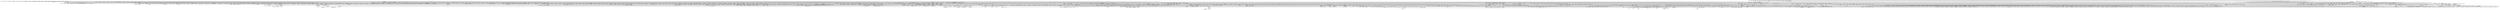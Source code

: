 digraph {
graph [overlap=false]
subgraph cluster_Symbol {
	label="Symbol";
	"Symbol::BEGIN@81";
}
subgraph cluster_Config {
	label="Config";
	"Config::BEGIN@38";
	"Config::CORE:subst";
	"Config::CORE:match";
	"Config::TIEHASH";
	"Config::BEGIN@5";
	"Config::fetch_string";
	"Config::AUTOLOAD";
	"Config::import";
	"Config::CORE:regcomp";
	"Config::CORE:pack";
	"Config::BEGIN@9";
	"Config::launcher";
	"Config::CORE:substcont";
	"Config::CORE:unpack";
	"Config::FETCH";
}
subgraph cluster_File_CountLines {
	label="File::CountLines";
	"File::CountLines::BEGIN@8";
	"File::CountLines::CORE:open";
	"File::CountLines::count_lines";
	"File::CountLines::BEGIN@11";
	"File::CountLines::BEGIN@3";
	"File::CountLines::CORE:sysread";
	"File::CountLines::BEGIN@2";
	"File::CountLines::_cl_sysread_one_char";
	"File::CountLines::CORE:binmode";
	"File::CountLines::CORE:subst";
	"File::CountLines::BEGIN@12";
	"File::CountLines::CORE:close";
}
subgraph cluster_Regexp_Common_URI_news {
	label="Regexp::Common::URI::news";
	"Regexp::Common::URI::news::BEGIN@11";
	"Regexp::Common::URI::news::BEGIN@8";
	"Regexp::Common::URI::news::BEGIN@5";
	"Regexp::Common::URI::news::BEGIN@3";
	"Regexp::Common::URI::news::BEGIN@9";
	"Regexp::Common::URI::news::BEGIN@4";
}
subgraph cluster_DynaLoader {
	label="DynaLoader";
	"DynaLoader::CORE:ftfile";
	"DynaLoader::CORE:ftsize";
	"DynaLoader::BEGIN@92";
	"DynaLoader::dl_undef_symbols";
	"DynaLoader::BEGIN@25";
	"DynaLoader::dl_find_symbol";
	"DynaLoader::dl_load_file";
	"DynaLoader::CORE:subst";
	"DynaLoader::BEGIN@18";
	"DynaLoader::dl_load_flags";
	"DynaLoader::dl_install_xsub";
	"DynaLoader::CORE:ftdir";
	"DynaLoader::bootstrap";
}
subgraph cluster_List_MoreUtils {
	label="List::MoreUtils";
	"List::MoreUtils::BEGIN@4";
	"List::MoreUtils::BEGIN@3";
	"List::MoreUtils::uniq";
	"List::MoreUtils::BEGIN@8";
	"List::MoreUtils::bootstrap";
}
subgraph cluster_DBI {
	label="DBI";
	"DBI::__ANON__[DBI.pm:731]";
	"DBI::BEGIN@163";
	"DBI::BEGIN@160";
	"DBI::BEGIN@866";
	"DBI::BEGIN@534";
	"DBI::BEGIN@161";
	"DBI::BEGIN@159";
	"DBI::bootstrap";
	"DBI::BEGIN@803";
	"DBI::setup_driver";
	"DBI::BEGIN@276";
	"DBI::CORE:match";
	"DBI::BEGIN@837";
	"DBI::BEGIN@1034";
	"DBI::_new_handle";
	"DBI::BEGIN@691";
	"DBI::BEGIN@963";
	"DBI::_new_sth";
	"DBI::BEGIN@272";
	"DBI::END";
	"DBI::_install_method";
	"DBI::_new_dbh";
	"DBI::install_driver";
	"DBI::disconnect_all";
	"DBI::CORE:subst";
	"DBI::_new_drh";
	"DBI::connect";
}
subgraph cluster_warnings {
	label="warnings";
	"warnings::_error_loc";
	"warnings::register_categories";
	"warnings::bits";
	"warnings::_mkMask";
	"warnings::enabled";
	"warnings::__chk";
	"warnings::CORE:match";
	"warnings::import";
	"warnings::_bits";
	"warnings::unimport";
	"warnings::CORE:regcomp";
}
subgraph cluster_Hailo_Storage_Schema {
	label="Hailo::Storage::Schema";
	"Hailo::Storage::Schema::sth";
	"Hailo::Storage::Schema::deploy";
	"Hailo::Storage::Schema::BEGIN@3.13";
	"Hailo::Storage::Schema::CORE:sort";
	"Hailo::Storage::Schema::BEGIN@3";
	"Hailo::Storage::Schema::BEGIN@4";
}
subgraph cluster_Dir_Self {
	label="Dir::Self";
	"Dir::Self::BEGIN@3";
	"Dir::Self::BEGIN@6";
	"Dir::Self::BEGIN@39";
	"Dir::Self::BEGIN@4";
	"Dir::Self::BEGIN@36";
	"Dir::Self::import";
	"Dir::Self::__DIR__";
}
subgraph cluster_Regexp_Common_URI_http {
	label="Regexp::Common::URI::http";
	"Regexp::Common::URI::http::BEGIN@10";
	"Regexp::Common::URI::http::BEGIN@3";
	"Regexp::Common::URI::http::BEGIN@5";
	"Regexp::Common::URI::http::BEGIN@4";
	"Regexp::Common::URI::http::BEGIN@7";
	"Regexp::Common::URI::http::BEGIN@8";
}
subgraph cluster_vars {
	label="vars";
	"vars::BEGIN@3";
	"vars::BEGIN@8";
	"vars::import";
	"vars::CORE:match";
	"vars::BEGIN@7";
}
subgraph cluster_Data_OptList {
	label="Data::OptList";
	"Data::OptList::BEGIN@214";
	"Data::OptList::mkopt_hash";
	"Data::OptList::mkopt";
	"Data::OptList::BEGIN@4";
	"Data::OptList::BEGIN@131";
	"Data::OptList::BEGIN@7";
	"Data::OptList::BEGIN@3";
	"Data::OptList::BEGIN@8";
	"Data::OptList::BEGIN@6";
	"Data::OptList::__is_a";
}
subgraph cluster_Sub_Identify {
	label="Sub::Identify";
	"Sub::Identify::BEGIN@3";
	"Sub::Identify::get_code_info";
	"Sub::Identify::sub_fullname";
	"Sub::Identify::BEGIN@6";
	"Sub::Identify::BEGIN@4";
}
subgraph cluster_Tie_Hash {
	label="Tie::Hash";
	"Tie::Hash::BEGIN@188";
	"Tie::Hash::BEGIN@189";
}
subgraph cluster_MouseX_Getopt_Dashes {
	label="MouseX::Getopt::Dashes";
	"MouseX::Getopt::Dashes::BEGIN@2";
	"MouseX::Getopt::Dashes::BEGIN@10";
	"MouseX::Getopt::Dashes::BEGIN@5";
	"MouseX::Getopt::Dashes::__ANON__[MouseX/Getopt/Dashes.pm:24]";
	"MouseX::Getopt::Dashes::BEGIN@26";
}
subgraph cluster_PerlIO_encoding {
	label="PerlIO::encoding";
	"PerlIO::encoding::BEGIN@13";
	"PerlIO::encoding::BEGIN@3";
}
subgraph cluster_open {
	label="open";
	"open::import";
	"open::BEGIN@88";
	"open::CORE:substcont";
	"open::CORE:subst";
	"open::CORE:binmode";
	"open::BEGIN@2";
	"open::_drop_oldenc";
	"open::CORE:match";
}
subgraph cluster_Mouse_Meta_Attribute_Custom_Getopt {
	label="Mouse::Meta::Attribute::Custom::Getopt";
	"Mouse::Meta::Attribute::Custom::Getopt::BEGIN@21";
	"Mouse::Meta::Attribute::Custom::Getopt::BEGIN@24";
}
subgraph cluster_Variable_Magic {
	label="Variable::Magic";
	"Variable::Magic::BEGIN@5";
	"Variable::Magic::wizard";
	"Variable::Magic::BEGIN@3";
	"Variable::Magic::BEGIN@576";
	"Variable::Magic::BEGIN@6";
	"Variable::Magic::BEGIN@19";
	"Variable::Magic::_wizard";
	"Variable::Magic::BEGIN@202";
	"Variable::Magic::cast";
	"Variable::Magic::getdata";
}
subgraph cluster_Regexp_Common_URI_fax {
	label="Regexp::Common::URI::fax";
	"Regexp::Common::URI::fax::BEGIN@4";
	"Regexp::Common::URI::fax::BEGIN@9";
	"Regexp::Common::URI::fax::BEGIN@5";
	"Regexp::Common::URI::fax::BEGIN@3";
	"Regexp::Common::URI::fax::BEGIN@8";
	"Regexp::Common::URI::fax::BEGIN@11";
}
subgraph cluster_bytes {
	label="bytes";
	"bytes::import";
}
subgraph cluster_XSLoader {
	label="XSLoader";
	"XSLoader::load";
}
subgraph cluster_IO_Handle {
	label="IO::Handle";
	"IO::Handle::BEGIN@260";
	"IO::Handle::BEGIN@613";
	"IO::Handle::BEGIN@261";
	"IO::Handle::BEGIN@266";
	"IO::Handle::BEGIN@264";
	"IO::Handle::BEGIN@263";
	"IO::Handle::BEGIN@265";
}
subgraph cluster_Regexp_Common_URI_ftp {
	label="Regexp::Common::URI::ftp";
	"Regexp::Common::URI::ftp::BEGIN@4";
	"Regexp::Common::URI::ftp::BEGIN@5";
	"Regexp::Common::URI::ftp::BEGIN@8";
	"Regexp::Common::URI::ftp::BEGIN@3";
	"Regexp::Common::URI::ftp::BEGIN@11";
	"Regexp::Common::URI::ftp::BEGIN@9";
}
subgraph cluster_Regexp_Common_URI_gopher {
	label="Regexp::Common::URI::gopher";
	"Regexp::Common::URI::gopher::BEGIN@9";
	"Regexp::Common::URI::gopher::BEGIN@5";
	"Regexp::Common::URI::gopher::BEGIN@6";
	"Regexp::Common::URI::gopher::BEGIN@11";
	"Regexp::Common::URI::gopher::BEGIN@4";
	"Regexp::Common::URI::gopher::BEGIN@3";
	"Regexp::Common::URI::gopher::BEGIN@8";
}
subgraph cluster_PerlIO_Layer {
	label="PerlIO::Layer";
	"PerlIO::Layer::find";
}
subgraph cluster_Getopt_Long_Descriptive_Opts {
	label="Getopt::Long::Descriptive::Opts";
	"Getopt::Long::Descriptive::Opts::CORE:match";
	"Getopt::Long::Descriptive::Opts::BEGIN@5";
	"Getopt::Long::Descriptive::Opts::___new_opt_obj";
	"Getopt::Long::Descriptive::Opts::BEGIN@110";
	"Getopt::Long::Descriptive::Opts::___class_for_opt";
}
subgraph cluster_Params_Util {
	label="Params::Util";
	"Params::Util::bootstrap";
	"Params::Util::_ARRAYLIKE";
	"Params::Util::BEGIN@65";
	"Params::Util::BEGIN@58";
	"Params::Util::_SCALAR0";
	"Params::Util::_CODELIKE";
	"Params::Util::_HASHLIKE";
	"Params::Util::BEGIN@59";
}
subgraph cluster_Mouse_Meta_Method_Destructor_XS {
	label="Mouse::Meta::Method::Destructor::XS";
	"Mouse::Meta::Method::Destructor::XS::_generate_destructor";
}
subgraph cluster_MouseX_Getopt_Meta_Attribute_Trait_NoGetopt {
	label="MouseX::Getopt::Meta::Attribute::Trait::NoGetopt";
	"MouseX::Getopt::Meta::Attribute::Trait::NoGetopt::BEGIN@5";
	"MouseX::Getopt::Meta::Attribute::Trait::NoGetopt::BEGIN@11";
	"MouseX::Getopt::Meta::Attribute::Trait::NoGetopt::BEGIN@2";
	"MouseX::Getopt::Meta::Attribute::Trait::NoGetopt::BEGIN@10";
}
subgraph cluster_File_Glob {
	label="File::Glob";
	"File::Glob::CORE:subst";
	"File::Glob::GLOB_ALPHASORT";
	"File::Glob::GLOB_CSH";
	"File::Glob::BEGIN@7";
	"File::Glob::GLOB_TILDE";
	"File::Glob::constant";
	"File::Glob::GLOB_BRACE";
	"File::Glob::GLOB_QUOTE";
	"File::Glob::GLOB_NOMAGIC";
	"File::Glob::AUTOLOAD";
	"File::Glob::BEGIN@3";
	"File::Glob::CORE:match";
}
subgraph cluster_version {
	label="version";
	"version::BEGIN@7";
	"version::import";
	"version::BEGIN@4";
	"version::(bool";
	"version::BEGIN@119";
	"version::(cmp";
	"version::CORE:regcomp";
	"version::__ANON__[version.pm:151]";
	"version::qv";
	"version::CORE:qr";
	"version::BEGIN@5";
}
subgraph cluster_Package_Stash {
	label="Package::Stash";
	"Package::Stash::BEGIN@10";
	"Package::Stash::BEGIN@18";
	"Package::Stash::get_package_symbol";
	"Package::Stash::_deconstruct_variable_name";
	"Package::Stash::BEGIN@9";
	"Package::Stash::BEGIN@107";
	"Package::Stash::name";
	"Package::Stash::list_all_package_symbols";
	"Package::Stash::BEGIN@115";
	"Package::Stash::has_package_symbol";
	"Package::Stash::remove_package_symbol";
	"Package::Stash::new";
	"Package::Stash::remove_package_glob";
	"Package::Stash::add_package_symbol";
	"Package::Stash::BEGIN@2";
	"Package::Stash::BEGIN@185";
	"Package::Stash::BEGIN@108";
	"Package::Stash::BEGIN@5";
	"Package::Stash::BEGIN@6";
	"Package::Stash::_valid_for_type";
	"Package::Stash::namespace";
}
subgraph cluster_Mouse_Meta_Class___ANON___1 {
	label="Mouse::Meta::Class::__ANON__::1";
	"Mouse::Meta::Class::__ANON__::1::meta";
}
subgraph cluster_Carp {
	label="Carp";
	"Carp::trusts";
	"Carp::trusts_directly";
	"Carp::get_status";
	"Carp::BEGIN@314";
	"Carp::short_error_loc";
	"Carp::BEGIN@313";
}
subgraph cluster_B_Hooks_EndOfScope {
	label="B::Hooks::EndOfScope";
	"B::Hooks::EndOfScope::BEGIN@16";
	"B::Hooks::EndOfScope::__ANON__[B/Hooks/EndOfScope.pm:25]";
	"B::Hooks::EndOfScope::BEGIN@13";
	"B::Hooks::EndOfScope::BEGIN@8";
	"B::Hooks::EndOfScope::BEGIN@5";
	"B::Hooks::EndOfScope::on_scope_end";
	"B::Hooks::EndOfScope::BEGIN@14";
	"B::Hooks::EndOfScope::__ANON__[B/Hooks/EndOfScope.pm:26]";
}
subgraph cluster_utf8 {
	label="utf8";
	"utf8::AUTOLOAD";
	"utf8::CORE:match";
	"utf8::CORE:sort";
	"utf8::BEGIN@2";
	"utf8::BEGIN@383";
	"utf8::SWASHNEW";
	"utf8::BEGIN@3";
	"utf8::import";
	"utf8::BEGIN@325";
	"utf8::BEGIN@89";
	"utf8::CORE:subst";
}
subgraph cluster_Regexp_Common_URI_wais {
	label="Regexp::Common::URI::wais";
	"Regexp::Common::URI::wais::BEGIN@4";
	"Regexp::Common::URI::wais::BEGIN@11";
	"Regexp::Common::URI::wais::BEGIN@3";
	"Regexp::Common::URI::wais::BEGIN@5";
	"Regexp::Common::URI::wais::BEGIN@9";
	"Regexp::Common::URI::wais::BEGIN@8";
}
subgraph cluster_Params_Validate {
	label="Params::Validate";
	"Params::Validate::BEGIN@4";
	"Params::Validate::BEGIN@7";
	"Params::Validate::BEGIN@5";
	"Params::Validate::BEGIN@3.4";
	"Params::Validate::BEGIN@3";
	"Params::Validate::_validate";
	"Params::Validate::_validate_with";
	"Params::Validate::BEGIN@6";
	"Params::Validate::BEGIN@41";
}
subgraph cluster_Sub_Install {
	label="Sub::Install";
	"Sub::Install::__ANON__[Sub/Install.pm:187]";
	"Sub::Install::BEGIN@148";
	"Sub::Install::_installer";
	"Sub::Install::BEGIN@3";
	"Sub::Install::BEGIN@6";
	"Sub::Install::BEGIN@184";
	"Sub::Install::__ANON__[Sub/Install.pm:175]";
	"Sub::Install::BEGIN@139";
	"Sub::Install::_CODELIKE";
	"Sub::Install::__ANON__[Sub/Install.pm:176]";
	"Sub::Install::exporter";
	"Sub::Install::BEGIN@4";
	"Sub::Install::CORE:qr";
	"Sub::Install::__ANON__[Sub/Install.pm:132]";
	"Sub::Install::_build_public_installer";
	"Sub::Install::BEGIN@287";
	"Sub::Install::_do_with_warn";
	"Sub::Install::BEGIN@190";
	"Sub::Install::BEGIN@7";
}
subgraph cluster_mro {
	label="mro";
	"mro::BEGIN@10";
	"mro::method_changed_in";
	"mro::BEGIN@11";
}
subgraph cluster_MouseX_Getopt {
	label="MouseX::Getopt";
	"MouseX::Getopt::BEGIN@14";
	"MouseX::Getopt::BEGIN@5";
	"MouseX::Getopt::BEGIN@2";
	"MouseX::Getopt::BEGIN@10";
}
subgraph cluster_Mouse_Meta_Attribute_Custom_NoGetopt {
	label="Mouse::Meta::Attribute::Custom::NoGetopt";
	"Mouse::Meta::Attribute::Custom::NoGetopt::BEGIN@20";
	"Mouse::Meta::Attribute::Custom::NoGetopt::BEGIN@23";
	"Mouse::Meta::Attribute::Custom::NoGetopt::register_implementation";
}
subgraph cluster_Hailo_Storage_SQLite {
	label="Hailo::Storage::SQLite";
	"Hailo::Storage::SQLite::__ANON__[lib/Hailo/Storage/SQLite.pm:36]";
	"Hailo::Storage::SQLite::brain";
	"Hailo::Storage::SQLite::BEGIN@5";
	"Hailo::Storage::SQLite::CORE:ftis";
	"Hailo::Storage::SQLite::__ANON__[lib/Hailo/Storage/SQLite.pm:18]";
	"Hailo::Storage::SQLite::_set_pragmas";
	"Hailo::Storage::SQLite::BEGIN@4";
	"Hailo::Storage::SQLite::__ANON__[lib/Hailo/Storage/SQLite.pm:66]";
	"Hailo::Storage::SQLite::_backup_memory_to_disk";
	"Hailo::Storage::SQLite::order";
	"Hailo::Storage::SQLite::__ANON__[lib/Hailo/Storage/SQLite.pm:59]";
	"Hailo::Storage::SQLite::BEGIN@6";
	"Hailo::Storage::SQLite::ready";
	"Hailo::Storage::SQLite::save";
	"Hailo::Storage::SQLite::start_training";
	"Hailo::Storage::SQLite::_engage";
	"Hailo::Storage::SQLite::initialized";
	"Hailo::Storage::SQLite::tokenizer_class";
	"Hailo::Storage::SQLite::__ANON__[lib/Hailo/Storage/SQLite.pm:82]";
	"Hailo::Storage::SQLite::BEGIN@3";
	"Hailo::Storage::SQLite::_build_dbd";
	"Hailo::Storage::SQLite::_build_dbi_options";
	"Hailo::Storage::SQLite::BEGIN@3.11";
	"Hailo::Storage::SQLite::arguments";
	"Hailo::Storage::SQLite::__ANON__[lib/Hailo/Storage/SQLite.pm:73]";
	"Hailo::Storage::SQLite::stop_training";
	"Hailo::Storage::SQLite::meta";
	"Hailo::Storage::SQLite::_build_dbd_options";
}
subgraph cluster_Getopt_Long_Descriptive_Usage {
	label="Getopt::Long::Descriptive::Usage";
	"Getopt::Long::Descriptive::Usage::BEGIN@7";
	"Getopt::Long::Descriptive::Usage::BEGIN@142";
	"Getopt::Long::Descriptive::Usage::BEGIN@3";
	"Getopt::Long::Descriptive::Usage::option_text";
	"Getopt::Long::Descriptive::Usage::leader_text";
	"Getopt::Long::Descriptive::Usage::new";
	"Getopt::Long::Descriptive::Usage::BEGIN@2";
	"Getopt::Long::Descriptive::Usage::text";
}
subgraph cluster_List_Util {
	label="List::Util";
	"List::Util::max";
	"List::Util::BEGIN@11";
	"List::Util::first";
	"List::Util::BEGIN@12";
}
subgraph cluster_feature {
	label="feature";
	"feature::import";
	"feature::CORE:substcont";
	"feature::CORE:subst";
}
subgraph cluster_autodie {
	label="autodie";
	"autodie::BEGIN@6";
	"autodie::BEGIN@3";
	"autodie::BEGIN@4";
	"autodie::BEGIN@35";
	"autodie::import";
	"autodie::BEGIN@10";
	"autodie::BEGIN@2";
	"autodie::BEGIN@14";
}
subgraph cluster_Mouse_Meta_TypeConstraint {
	label="Mouse::Meta::TypeConstraint";
	"Mouse::Meta::TypeConstraint::parent";
	"Mouse::Meta::TypeConstraint::_compiled_type_constraint";
	"Mouse::Meta::TypeConstraint::compile_type_constraint";
	"Mouse::Meta::TypeConstraint::BEGIN@2";
	"Mouse::Meta::TypeConstraint::CORE:subst";
	"Mouse::Meta::TypeConstraint::has_coercion";
	"Mouse::Meta::TypeConstraint::check";
	"Mouse::Meta::TypeConstraint::coerce";
	"Mouse::Meta::TypeConstraint::__ANON__[Mouse/Meta/TypeConstraint.pm:119]";
	"Mouse::Meta::TypeConstraint::_compile_type_coercion";
	"Mouse::Meta::TypeConstraint::_identity";
	"Mouse::Meta::TypeConstraint::name";
	"Mouse::Meta::TypeConstraint::is_a_type_of";
	"Mouse::Meta::TypeConstraint::parameterize";
	"Mouse::Meta::TypeConstraint::new";
	"Mouse::Meta::TypeConstraint::_add_type_coercions";
}
subgraph cluster_Getopt_Long_CallBack {
	label="Getopt::Long::CallBack";
	"Getopt::Long::CallBack::BEGIN@1489";
}
subgraph cluster_Sub_Name {
	label="Sub::Name";
	"Sub::Name::BEGIN@45";
	"Sub::Name::BEGIN@44";
	"Sub::Name::BEGIN@42";
	"Sub::Name::BEGIN@49";
	"Sub::Name::BEGIN@50";
	"Sub::Name::bootstrap";
}
subgraph cluster_Regexp_Common_URI {
	label="Regexp::Common::URI";
	"Regexp::Common::URI::register_uri";
	"Regexp::Common::URI::CORE:subst";
	"Regexp::Common::URI::BEGIN@14";
	"Regexp::Common::URI::__ANON__[Regexp/Common/URI.pm:42]";
	"Regexp::Common::URI::BEGIN@17";
	"Regexp::Common::URI::BEGIN@5";
	"Regexp::Common::URI::BEGIN@9";
	"Regexp::Common::URI::BEGIN@6";
	"Regexp::Common::URI::BEGIN@19";
	"Regexp::Common::URI::BEGIN@3";
	"Regexp::Common::URI::BEGIN@8";
	"Regexp::Common::URI::BEGIN@16";
}
subgraph cluster_Mouse_Meta_Attribute_Custom_Trait_Getopt {
	label="Mouse::Meta::Attribute::Custom::Trait::Getopt";
	"Mouse::Meta::Attribute::Custom::Trait::Getopt::BEGIN@43";
	"Mouse::Meta::Attribute::Custom::Trait::Getopt::register_implementation";
	"Mouse::Meta::Attribute::Custom::Trait::Getopt::BEGIN@40";
}
subgraph cluster_PerlIO {
	label="PerlIO";
	"PerlIO::get_layers";
	"PerlIO::import";
}
subgraph cluster_Any_Moose {
	label="Any::Moose";
	"Any::Moose::_is_moose_loaded";
	"Any::Moose::import";
	"Any::Moose::moose_is_preferred";
	"Any::Moose::BEGIN@7";
	"Any::Moose::_install_module";
	"Any::Moose::mouse_is_preferred";
	"Any::Moose::BEGIN@2";
	"Any::Moose::BEGIN@69";
	"Any::Moose::any_moose";
	"Any::Moose::BEGIN@8";
	"Any::Moose::BEGIN@9";
	"Any::Moose::CORE:subst";
	"Any::Moose::_canonicalize_options";
	"Any::Moose::CORE:match";
	"Any::Moose::_canonicalize_fragment";
	"Any::Moose::_backer_of";
	"Any::Moose::BEGIN@191";
}
subgraph cluster_Text_Unidecode {
	label="Text::Unidecode";
	"Text::Unidecode::BEGIN@13";
	"Text::Unidecode::BEGIN@6";
	"Text::Unidecode::BEGIN@4";
	"Text::Unidecode::BEGIN@7";
	"Text::Unidecode::unidecode";
	"Text::Unidecode::BEGIN@5";
	"Text::Unidecode::CORE:subst";
}
subgraph cluster_Mouse_Meta_Role {
	label="Mouse::Meta::Role";
	"Mouse::Meta::Role::add_around_method_modifier";
	"Mouse::Meta::Role::create_anon_role";
	"Mouse::Meta::Role::does_role";
	"Mouse::Meta::Role::BEGIN@4";
	"Mouse::Meta::Role::apply";
	"Mouse::Meta::Role::get_roles";
	"Mouse::Meta::Role::get_required_method_list";
	"Mouse::Meta::Role::add_required_methods";
	"Mouse::Meta::Role::_construct_meta";
	"Mouse::Meta::Role::combine";
	"Mouse::Meta::Role::add_attribute";
	"Mouse::Meta::Role::BEGIN@2";
}
subgraph cluster_DBI_db {
	label="DBI::db";
	"DBI::db::connected";
	"DBI::db::sqlite_create_function";
	"DBI::db::begin_work";
	"DBI::db::last_insert_id";
	"DBI::db::sqlite_collation_needed";
	"DBI::db::do";
	"DBI::db::sqlite_register_fts3_perl_tokenizer";
	"DBI::db::prepare";
	"DBI::db::commit";
}
subgraph cluster_Hailo {
	label="Hailo";
	"Hailo::BEGIN@7";
	"Hailo::CORE:regcomp";
	"Hailo::engine_args";
	"Hailo::__ANON__[lib/Hailo.pm:111]";
	"Hailo::CORE:open";
	"Hailo::__ANON__[(eval 29)[Fatal.pm:1102]:127]";
	"Hailo::PLUGINS";
	"Hailo::BEGIN@123";
	"Hailo::__ANON__[lib/Hailo.pm:170]";
	"Hailo::_learn_one";
	"Hailo::BEGIN@6";
	"Hailo::BEGIN@3.8";
	"Hailo::train";
	"Hailo::CORE:sort";
	"Hailo::BEGIN@44";
	"Hailo::storage_args";
	"Hailo::BEGIN@6.9";
	"Hailo::BEGIN@178";
	"Hailo::_is_interactive";
	"Hailo::tokenizer_args";
	"Hailo::BEGIN@6.10";
	"Hailo::BEGIN@9";
	"Hailo::BEGIN@11";
	"Hailo::_storage";
	"Hailo::DEMOLISH";
	"Hailo::meta";
	"Hailo::BEGIN@8";
	"Hailo::BEGIN@4";
	"Hailo::__ANON__[(eval 30)[Fatal.pm:1188]:47]";
	"Hailo::_new_class";
	"Hailo::_engine";
	"Hailo::_tokenizer";
	"Hailo::BEGIN@46";
	"Hailo::BEGIN@86";
	"Hailo::BEGIN@5";
	"Hailo::save";
	"Hailo::BEGIN@3";
	"Hailo::CORE:match";
}
subgraph cluster_Scalar_Util {
	label="Scalar::Util";
	"Scalar::Util::BEGIN@9";
	"Scalar::Util::refaddr";
	"Scalar::Util::reftype";
	"Scalar::Util::blessed";
	"Scalar::Util::weaken";
	"Scalar::Util::BEGIN@10";
	"Scalar::Util::openhandle";
}
subgraph cluster_UNIVERSAL {
	label="UNIVERSAL";
	"UNIVERSAL::isa";
	"UNIVERSAL::VERSION";
	"UNIVERSAL::can";
}
subgraph cluster_Mouse_Meta_Class___ANON___2 {
	label="Mouse::Meta::Class::__ANON__::2";
	"Mouse::Meta::Class::__ANON__::2::has_cmd_aliases";
	"Mouse::Meta::Class::__ANON__::2::cmd_aliases";
	"Mouse::Meta::Class::__ANON__::2::has_cmd_flag";
	"Mouse::Meta::Class::__ANON__::2::meta";
	"Mouse::Meta::Class::__ANON__::2::cmd_flag";
}
subgraph cluster_DBD_SQLite {
	label="DBD::SQLite";
	"DBD::SQLite::BEGIN@9";
	"DBD::SQLite::BEGIN@34";
	"DBD::SQLite::BEGIN@3";
	"DBD::SQLite::BEGIN@4";
	"DBD::SQLite::bootstrap";
	"DBD::SQLite::BEGIN@10";
	"DBD::SQLite::BEGIN@6";
	"DBD::SQLite::BEGIN@12";
	"DBD::SQLite::BEGIN@30";
	"DBD::SQLite::driver";
	"DBD::SQLite::BEGIN@8";
	"DBD::SQLite::BEGIN@5";
}
subgraph cluster_Mouse_Meta_Role_Composite {
	label="Mouse::Meta::Role::Composite";
	"Mouse::Meta::Role::Composite::BEGIN@2";
	"Mouse::Meta::Role::Composite::get_method_body";
	"Mouse::Meta::Role::Composite::add_attribute";
	"Mouse::Meta::Role::Composite::BEGIN@3";
	"Mouse::Meta::Role::Composite::get_method_list";
	"Mouse::Meta::Role::Composite::add_method";
	"Mouse::Meta::Role::Composite::apply";
	"Mouse::Meta::Role::Composite::BEGIN@4";
	"Mouse::Meta::Role::Composite::has_method";
	"Mouse::Meta::Role::Composite::has_attribute";
	"Mouse::Meta::Role::Composite::new";
}
subgraph cluster_Fcntl {
	label="Fcntl";
	"Fcntl::BEGIN@62";
	"Fcntl::BEGIN@214";
	"Fcntl::BEGIN@64";
	"Fcntl::BEGIN@58";
	"Fcntl::BEGIN@239";
}
subgraph cluster_autodie_Scope_Guard {
	label="autodie::Scope::Guard";
	"autodie::Scope::Guard::new";
}
subgraph cluster_Encode_utf8 {
	label="Encode::utf8";
	"Encode::utf8::encode_xs";
	"Encode::utf8::decode_xs";
	"Encode::utf8::BEGIN@323";
}
subgraph cluster_Regexp_Common_URI_RFC2396 {
	label="Regexp::Common::URI::RFC2396";
	"Regexp::Common::URI::RFC2396::BEGIN@5";
	"Regexp::Common::URI::RFC2396::BEGIN@32";
	"Regexp::Common::URI::RFC2396::BEGIN@3";
	"Regexp::Common::URI::RFC2396::BEGIN@13";
	"Regexp::Common::URI::RFC2396::BEGIN@6";
	"Regexp::Common::URI::RFC2396::BEGIN@19";
	"Regexp::Common::URI::RFC2396::BEGIN@11";
	"Regexp::Common::URI::RFC2396::BEGIN@8";
}
subgraph cluster_Hailo_Storage {
	label="Hailo::Storage";
	"Hailo::Storage::start_learning";
	"Hailo::Storage::BEGIN@5";
	"Hailo::Storage::sth";
	"Hailo::Storage::dbd";
	"Hailo::Storage::stop_learning";
	"Hailo::Storage::stop_training";
	"Hailo::Storage::dbd_options";
	"Hailo::Storage::_engage";
	"Hailo::Storage::BEGIN@6";
	"Hailo::Storage::meta";
	"Hailo::Storage::_build_dbd_options";
	"Hailo::Storage::initialized";
	"Hailo::Storage::_build_dbi_options";
	"Hailo::Storage::dbh";
	"Hailo::Storage::_build_dbh";
	"Hailo::Storage::_boundary_token_id";
	"Hailo::Storage::dbi_options";
	"Hailo::Storage::_build_sth";
	"Hailo::Storage::start_training";
	"Hailo::Storage::BEGIN@3";
	"Hailo::Storage::BEGIN@11";
	"Hailo::Storage::__ANON__[lib/Hailo/Storage.pm:238]";
	"Hailo::Storage::BEGIN@4";
	"Hailo::Storage::BEGIN@7";
	"Hailo::Storage::_engaged";
	"Hailo::Storage::BEGIN@3.12";
}
subgraph cluster_DBD___dr {
	label="DBD::_::dr";
	"DBD::_::dr::BEGIN@1449";
}
subgraph cluster_Hailo_Role_Engine {
	label="Hailo::Role::Engine";
	"Hailo::Role::Engine::BEGIN@3.17";
	"Hailo::Role::Engine::BEGIN@5";
	"Hailo::Role::Engine::BEGIN@4";
	"Hailo::Role::Engine::BEGIN@3";
}
subgraph cluster_Encode_Config {
	label="Encode::Config";
	"Encode::Config::BEGIN@7";
	"Encode::Config::BEGIN@8";
	"Encode::Config::CORE:match";
}
subgraph cluster_DBI_DBI_tie {
	label="DBI::DBI_tie";
	"DBI::DBI_tie::TIEHASH";
}
subgraph cluster_Mouse {
	label="Mouse";
	"Mouse::BEGIN@11";
	"Mouse::with";
	"Mouse::BEGIN@17";
	"Mouse::has";
	"Mouse::super";
	"Mouse::around";
	"Mouse::override";
	"Mouse::BEGIN@14";
	"Mouse::BEGIN@15";
	"Mouse::extends";
	"Mouse::BEGIN@2";
	"Mouse::BEGIN@16";
	"Mouse::BEGIN@18";
	"Mouse::BEGIN@4";
	"Mouse::init_meta";
	"Mouse::BEGIN@8";
	"Mouse::BEGIN@13";
	"Mouse::before";
	"Mouse::after";
	"Mouse::BEGIN@9";
}
subgraph cluster_DBD_SQLite__WriteOnceHash {
	label="DBD::SQLite::_WriteOnceHash";
	"DBD::SQLite::_WriteOnceHash::STORE";
	"DBD::SQLite::_WriteOnceHash::TIEHASH";
}
subgraph cluster_Fatal {
	label="Fatal";
	"Fatal::BEGIN@19";
	"Fatal::BEGIN@31";
	"Fatal::fill_protos";
	"Fatal::BEGIN@18";
	"Fatal::BEGIN@22";
	"Fatal::_write_invocation";
	"Fatal::BEGIN@21";
	"Fatal::BEGIN@17";
	"Fatal::BEGIN@7";
	"Fatal::BEGIN@40";
	"Fatal::_install_subs";
	"Fatal::BEGIN@20";
	"Fatal::BEGIN@1096";
	"Fatal::BEGIN@5";
	"Fatal::BEGIN@385";
	"Fatal::BEGIN@33";
	"Fatal::BEGIN@16";
	"Fatal::BEGIN@27";
	"Fatal::_one_invocation";
	"Fatal::BEGIN@25";
	"Fatal::BEGIN@10";
	"Fatal::BEGIN@6";
	"Fatal::CORE:subst";
	"Fatal::_make_fatal";
	"Fatal::BEGIN@3";
	"Fatal::BEGIN@14";
	"Fatal::CORE:match";
	"Fatal::BEGIN@8";
	"Fatal::BEGIN@23";
	"Fatal::BEGIN@29";
	"Fatal::import";
	"Fatal::BEGIN@364";
	"Fatal::BEGIN@35";
	"Fatal::BEGIN@13";
	"Fatal::BEGIN@369";
	"Fatal::BEGIN@12";
	"Fatal::BEGIN@4";
}
subgraph cluster_Hailo_Role_Tokenizer {
	label="Hailo::Role::Tokenizer";
	"Hailo::Role::Tokenizer::BEGIN@5";
	"Hailo::Role::Tokenizer::BEGIN@3";
	"Hailo::Role::Tokenizer::BEGIN@3.19";
	"Hailo::Role::Tokenizer::__ANON__[lib/Hailo/Role/Tokenizer.pm:15]";
	"Hailo::Role::Tokenizer::BUILD";
	"Hailo::Role::Tokenizer::BEGIN@4";
}
subgraph cluster_namespace_clean {
	label="namespace::clean";
	"namespace::clean::__ANON__[namespace/clean.pm:52]";
	"namespace::clean::BEGIN@11";
	"namespace::clean::BEGIN@14";
	"namespace::clean::get_functions";
	"namespace::clean::BEGIN@13";
	"namespace::clean::BEGIN@16";
	"namespace::clean::BEGIN@10";
	"namespace::clean::BEGIN@1";
	"namespace::clean::BEGIN@2";
	"namespace::clean::BEGIN@5";
	"namespace::clean::BEGIN@2.7";
	"namespace::clean::get_class_store";
	"namespace::clean::BEGIN@17";
	"namespace::clean::BEGIN@159";
	"namespace::clean::BEGIN@15";
	"namespace::clean::import";
	"namespace::clean::CORE:match";
	"namespace::clean::__ANON__[namespace/clean.pm:110]";
}
subgraph cluster_Sub_Exporter_Util {
	label="Sub::Exporter::Util";
	"Sub::Exporter::Util::BEGIN@3";
	"Sub::Exporter::Util::BEGIN@73";
	"Sub::Exporter::Util::BEGIN@7";
	"Sub::Exporter::Util::BEGIN@252";
	"Sub::Exporter::Util::BEGIN@2";
	"Sub::Exporter::Util::BEGIN@6";
	"Sub::Exporter::Util::BEGIN@332";
	"Sub::Exporter::Util::BEGIN@1";
}
subgraph cluster_warnings_register {
	label="warnings::register";
	"warnings::register::import";
}
subgraph cluster_Hailo_Role_Storage {
	label="Hailo::Role::Storage";
	"Hailo::Role::Storage::BEGIN@5";
	"Hailo::Role::Storage::BEGIN@3.15";
	"Hailo::Role::Storage::BEGIN@3";
	"Hailo::Role::Storage::BEGIN@4";
}
subgraph cluster_Hailo_Command {
	label="Hailo::Command";
	"Hailo::Command::__ANON__[lib/Hailo/Command.pm:59]";
	"Hailo::Command::BEGIN@5";
	"Hailo::Command::_go_random_reply";
	"Hailo::Command::tokenizer_class";
	"Hailo::Command::train_progress";
	"Hailo::Command::BEGIN@242";
	"Hailo::Command::_go_progress";
	"Hailo::Command::BEGIN@370";
	"Hailo::Command::save_on_exit";
	"Hailo::Command::BEGIN@7";
	"Hailo::Command::brain";
	"Hailo::Command::BEGIN@374";
	"Hailo::Command::order";
	"Hailo::Command::__ANON__[lib/Hailo/Command.pm:325]";
	"Hailo::Command::__ANON__[lib/Hailo/Command.pm:234]";
	"Hailo::Command::engine_class";
	"Hailo::Command::_go_learn";
	"Hailo::Command::__ANON__[lib/Hailo/Command.pm:154]";
	"Hailo::Command::CORE:subst";
	"Hailo::Command::BEGIN@3";
	"Hailo::Command::__ANON__[lib/Hailo/Command.pm:298]";
	"Hailo::Command::run";
	"Hailo::Command::storage_class";
	"Hailo::Command::_train_fh";
	"Hailo::Command::_get_cmd_flags_for_attr";
	"Hailo::Command::CORE:say";
	"Hailo::Command::_go_reply";
	"Hailo::Command::_getopt_spec";
	"Hailo::Command::_go_learn_reply";
	"Hailo::Command::_go_train";
	"Hailo::Command::BEGIN@4";
	"Hailo::Command::BEGIN@6";
	"Hailo::Command::CORE:readline";
	"Hailo::Command::_go_version";
	"Hailo::Command::_getopt_get_options";
	"Hailo::Command::CORE:substcont";
	"Hailo::Command::_go_stats";
	"Hailo::Command::__ANON__[lib/Hailo/Command.pm:307]";
	"Hailo::Command::meta";
	"Hailo::Command::BEGIN@3.2";
}
subgraph cluster_Cwd {
	label="Cwd";
	"Cwd::BEGIN@811";
	"Cwd::BEGIN@172";
	"Cwd::BEGIN@170";
	"Cwd::CORE:fteexec";
	"Cwd::BEGIN@171";
	"Cwd::getcwd";
	"Cwd::BEGIN@209";
	"Cwd::CORE:regcomp";
}
subgraph cluster_Hailo_Tokenizer_Words {
	label="Hailo::Tokenizer::Words";
	"Hailo::Tokenizer::Words::BEGIN@7";
	"Hailo::Tokenizer::Words::CORE:match";
	"Hailo::Tokenizer::Words::make_tokens";
	"Hailo::Tokenizer::Words::CORE:regcomp";
	"Hailo::Tokenizer::Words::BEGIN@3.18";
	"Hailo::Tokenizer::Words::BEGIN@8";
	"Hailo::Tokenizer::Words::BEGIN@9";
	"Hailo::Tokenizer::Words::BEGIN@6";
	"Hailo::Tokenizer::Words::BEGIN@5";
	"Hailo::Tokenizer::Words::meta";
	"Hailo::Tokenizer::Words::spacing";
	"Hailo::Tokenizer::Words::CORE:qr";
	"Hailo::Tokenizer::Words::CORE:subst";
	"Hailo::Tokenizer::Words::BEGIN@4";
	"Hailo::Tokenizer::Words::BEGIN@3";
}
subgraph cluster_Mouse_Meta_Attribute {
	label="Mouse::Meta::Attribute";
	"Mouse::Meta::Attribute::illegal_options_for_inheritance";
	"Mouse::Meta::Attribute::is_weak_ref";
	"Mouse::Meta::Attribute::BEGIN@4";
	"Mouse::Meta::Attribute::init_arg";
	"Mouse::Meta::Attribute::accessor_metaclass";
	"Mouse::Meta::Attribute::_process_options";
	"Mouse::Meta::Attribute::insertion_order";
	"Mouse::Meta::Attribute::interpolate_class";
	"Mouse::Meta::Attribute::BEGIN@2";
	"Mouse::Meta::Attribute::install_accessors";
	"Mouse::Meta::Attribute::builder";
	"Mouse::Meta::Attribute::trigger";
	"Mouse::Meta::Attribute::name";
	"Mouse::Meta::Attribute::new";
	"Mouse::Meta::Attribute::BEGIN@6";
	"Mouse::Meta::Attribute::default";
	"Mouse::Meta::Attribute::associate_method";
	"Mouse::Meta::Attribute::should_auto_deref";
	"Mouse::Meta::Attribute::has_default";
	"Mouse::Meta::Attribute::associated_class";
	"Mouse::Meta::Attribute::has_trigger";
	"Mouse::Meta::Attribute::should_coerce";
	"Mouse::Meta::Attribute::documentation";
	"Mouse::Meta::Attribute::has_type_constraint";
	"Mouse::Meta::Attribute::is_required";
	"Mouse::Meta::Attribute::clone_and_inherit_options";
	"Mouse::Meta::Attribute::is_lazy";
	"Mouse::Meta::Attribute::has_documentation";
	"Mouse::Meta::Attribute::CORE:match";
	"Mouse::Meta::Attribute::type_constraint";
	"Mouse::Meta::Attribute::has_builder";
}
subgraph cluster_DBD_SQLite_st {
	label="DBD::SQLite::st";
	"DBD::SQLite::st::_prepare";
}
subgraph cluster_Internals {
	label="Internals";
	"Internals::SvREADONLY";
}
subgraph cluster_Sub_Exporter {
	label="Sub::Exporter";
	"Sub::Exporter::_expand_group";
	"Sub::Exporter::__ANON__[Sub/Exporter.pm:756]";
	"Sub::Exporter::__ANON__[Sub/Exporter.pm:544]";
	"Sub::Exporter::BEGIN@6";
	"Sub::Exporter::_collect_collections";
	"Sub::Exporter::default_generator";
	"Sub::Exporter::build_exporter";
	"Sub::Exporter::BEGIN@8";
	"Sub::Exporter::_do_import";
	"Sub::Exporter::BEGIN@9";
	"Sub::Exporter::__ANON__[Sub/Exporter.pm:937]";
	"Sub::Exporter::_expand_groups";
	"Sub::Exporter::default_installer";
	"Sub::Exporter::_assert_collector_names_ok";
	"Sub::Exporter::setup_exporter";
	"Sub::Exporter::_key_intersection";
	"Sub::Exporter::CORE:match";
	"Sub::Exporter::_rewrite_build_config";
	"Sub::Exporter::_mk_collection_builder";
	"Sub::Exporter::BEGIN@7";
	"Sub::Exporter::_group_name";
	"Sub::Exporter::_setup";
	"Sub::Exporter::BEGIN@636";
}
subgraph cluster_MouseX_Getopt_Meta_Attribute_NoGetopt {
	label="MouseX::Getopt::Meta::Attribute::NoGetopt";
	"MouseX::Getopt::Meta::Attribute::NoGetopt::BEGIN@10";
	"MouseX::Getopt::Meta::Attribute::NoGetopt::BEGIN@5";
	"MouseX::Getopt::Meta::Attribute::NoGetopt::BEGIN@15";
	"MouseX::Getopt::Meta::Attribute::NoGetopt::meta";
	"MouseX::Getopt::Meta::Attribute::NoGetopt::BEGIN@2";
}
subgraph cluster_Encode {
	label="Encode";
	"Encode::CORE:match";
	"Encode::BEGIN@13";
	"Encode::define_encoding";
	"Encode::STOP_AT_PARTIAL";
	"Encode::predefine_encodings";
	"Encode::WARN_ON_ERR";
	"Encode::decode";
	"Encode::BEGIN@48";
	"Encode::BEGIN@6";
	"Encode::BEGIN@9";
	"Encode::PERLQQ";
	"Encode::find_encoding";
	"Encode::BEGIN@5";
	"Encode::getEncoding";
	"Encode::BEGIN@240";
}
subgraph cluster_Mouse_Meta_Class {
	label="Mouse::Meta::Class";
	"Mouse::Meta::Class::strict_constructor";
	"Mouse::Meta::Class::_initialize_object";
	"Mouse::Meta::Class::create_anon_class";
	"Mouse::Meta::Class::_install_modifier";
	"Mouse::Meta::Class::add_attribute";
	"Mouse::Meta::Class::add_override_method_modifier";
	"Mouse::Meta::Class::_calculate_all_attributes";
	"Mouse::Meta::Class::BEGIN@2";
	"Mouse::Meta::Class::make_immutable";
	"Mouse::Meta::Class::BEGIN@4";
	"Mouse::Meta::Class::roles";
	"Mouse::Meta::Class::attribute_metaclass";
	"Mouse::Meta::Class::linearized_isa";
	"Mouse::Meta::Class::__ANON__[Mouse/Meta/Class.pm:379]";
	"Mouse::Meta::Class::is_immutable";
	"Mouse::Meta::Class::CORE:subst";
	"Mouse::Meta::Class::add_after_method_modifier";
	"Mouse::Meta::Class::immutable_options";
	"Mouse::Meta::Class::does_role";
	"Mouse::Meta::Class::add_around_method_modifier";
	"Mouse::Meta::Class::constructor_class";
	"Mouse::Meta::Class::superclasses";
	"Mouse::Meta::Class::verify_superclass";
	"Mouse::Meta::Class::destructor_class";
	"Mouse::Meta::Class::add_before_method_modifier";
	"Mouse::Meta::Class::CORE:sort";
	"Mouse::Meta::Class::get_all_attributes";
	"Mouse::Meta::Class::BEGIN@26";
	"Mouse::Meta::Class::BEGIN@6";
	"Mouse::Meta::Class::find_attribute_by_name";
	"Mouse::Meta::Class::is_anon_class";
	"Mouse::Meta::Class::_construct_meta";
}
subgraph cluster_base {
	label="base";
	"base::BEGIN@3";
	"base::BEGIN@4";
	"base::has_fields";
	"base::has_version";
	"base::has_attr";
	"base::import";
}
subgraph cluster_charnames {
	label="charnames";
	"charnames::CORE:pack";
	"charnames::BEGIN@692";
	"charnames::BEGIN@4";
	"charnames::BEGIN@3";
	"charnames::BEGIN@7";
	"charnames::charnames";
	"charnames::lookup_name";
	"charnames::import";
	"charnames::BEGIN@2";
	"charnames::CORE:qr";
}
subgraph cluster_Regexp_Common_URI_pop {
	label="Regexp::Common::URI::pop";
	"Regexp::Common::URI::pop::BEGIN@9";
	"Regexp::Common::URI::pop::BEGIN@6";
	"Regexp::Common::URI::pop::BEGIN@4";
	"Regexp::Common::URI::pop::BEGIN@11";
	"Regexp::Common::URI::pop::BEGIN@3";
	"Regexp::Common::URI::pop::BEGIN@5";
	"Regexp::Common::URI::pop::BEGIN@8";
}
subgraph cluster_strict {
	label="strict";
	"strict::unimport";
	"strict::import";
	"strict::CORE:regcomp";
	"strict::bits";
	"strict::CORE:match";
}
subgraph cluster_DBD_SQLite_dr {
	label="DBD::SQLite::dr";
	"DBD::SQLite::dr::connect";
	"DBD::SQLite::dr::CORE:match";
	"DBD::SQLite::dr::BEGIN@165";
}
subgraph cluster_Regexp_Common_URI_prospero {
	label="Regexp::Common::URI::prospero";
	"Regexp::Common::URI::prospero::BEGIN@9";
	"Regexp::Common::URI::prospero::BEGIN@5";
	"Regexp::Common::URI::prospero::BEGIN@11";
	"Regexp::Common::URI::prospero::BEGIN@3";
	"Regexp::Common::URI::prospero::BEGIN@4";
	"Regexp::Common::URI::prospero::BEGIN@8";
}
subgraph cluster_Encode_Encoding {
	label="Encode::Encoding";
	"Encode::Encoding::BEGIN@4";
	"Encode::Encoding::needs_lines";
	"Encode::Encoding::BEGIN@5";
	"Encode::Encoding::CORE:match";
	"Encode::Encoding::renew";
	"Encode::Encoding::DEBUG";
	"Encode::Encoding::renewed";
}
subgraph cluster_DBI_common {
	label="DBI::common";
	"DBI::common::DESTROY";
	"DBI::common::STORE";
	"DBI::common::FETCH";
}
subgraph cluster_Tie_RefHash {
	label="Tie::RefHash";
	"Tie::RefHash::STORE";
	"Tie::RefHash::BEGIN@94";
	"Tie::RefHash::BEGIN@96";
	"Tie::RefHash::TIEHASH";
	"Tie::RefHash::BEGIN@3";
	"Tie::RefHash::BEGIN@93";
	"Tie::RefHash::BEGIN@90";
	"Tie::RefHash::BEGIN@106";
	"Tie::RefHash::BEGIN@91";
	"Tie::RefHash::BEGIN@7";
	"Tie::RefHash::BEGIN@99";
}
subgraph cluster_Mouse_Util_TypeConstraints {
	label="Mouse::Util::TypeConstraints";
	"Mouse::Util::TypeConstraints::__ANON__[Mouse/Util/TypeConstraints.pm:217]";
	"Mouse::Util::TypeConstraints::find_or_create_isa_type_constraint";
	"Mouse::Util::TypeConstraints::BEGIN@2";
	"Mouse::Util::TypeConstraints::subtype";
	"Mouse::Util::TypeConstraints::from";
	"Mouse::Util::TypeConstraints::as";
	"Mouse::Util::TypeConstraints::via";
	"Mouse::Util::TypeConstraints::CORE:match";
	"Mouse::Util::TypeConstraints::_parameterize_HashRef_for";
	"Mouse::Util::TypeConstraints::_parse_single_type";
	"Mouse::Util::TypeConstraints::BEGIN@8";
	"Mouse::Util::TypeConstraints::_parse_type";
	"Mouse::Util::TypeConstraints::BEGIN@5";
	"Mouse::Util::TypeConstraints::class_type";
	"Mouse::Util::TypeConstraints::find_or_create_does_type_constraint";
	"Mouse::Util::TypeConstraints::role_type";
	"Mouse::Util::TypeConstraints::_parse_name";
	"Mouse::Util::TypeConstraints::find_type_constraint";
	"Mouse::Util::TypeConstraints::_find_or_create_regular_type";
	"Mouse::Util::TypeConstraints::find_or_parse_type_constraint";
	"Mouse::Util::TypeConstraints::CORE:subst";
	"Mouse::Util::TypeConstraints::_find_or_create_parameterized_type";
	"Mouse::Util::TypeConstraints::_parse_param";
	"Mouse::Util::TypeConstraints::coerce";
	"Mouse::Util::TypeConstraints::_define_type";
	"Mouse::Util::TypeConstraints::BEGIN@7";
	"Mouse::Util::TypeConstraints::BEGIN@4";
}
subgraph cluster_DBI_var {
	label="DBI::var";
	"DBI::var::TIESCALAR";
}
subgraph cluster_DBD_SQLite_db {
	label="DBD::SQLite::db";
	"DBD::SQLite::db::do";
	"DBD::SQLite::db::_login";
	"DBD::SQLite::db::prepare";
}
subgraph cluster_DBD___st {
	label="DBD::_::st";
	"DBD::_::st::BEGIN@1816";
}
subgraph cluster_Mouse_Meta_Method_Constructor_XS {
	label="Mouse::Meta::Method::Constructor::XS";
	"Mouse::Meta::Method::Constructor::XS::_generate_constructor";
}
subgraph cluster_Hailo_Role_Arguments {
	label="Hailo::Role::Arguments";
	"Hailo::Role::Arguments::BEGIN@5";
	"Hailo::Role::Arguments::BEGIN@3";
	"Hailo::Role::Arguments::BEGIN@3.14";
	"Hailo::Role::Arguments::BEGIN@4";
}
subgraph cluster_Exporter_Heavy {
	label="Exporter::Heavy";
	"Exporter::Heavy::_rebuild_cache";
	"Exporter::Heavy::BEGIN@197";
	"Exporter::Heavy::_push_tags";
	"Exporter::Heavy::CORE:subst";
	"Exporter::Heavy::heavy_export_ok_tags";
	"Exporter::Heavy::heavy_export_to_level";
	"Exporter::Heavy::BEGIN@4";
	"Exporter::Heavy::heavy_export";
	"Exporter::Heavy::CORE:match";
	"Exporter::Heavy::BEGIN@3";
}
subgraph cluster_Regexp_Common_URI_file {
	label="Regexp::Common::URI::file";
	"Regexp::Common::URI::file::BEGIN@5";
	"Regexp::Common::URI::file::BEGIN@3";
	"Regexp::Common::URI::file::BEGIN@7";
	"Regexp::Common::URI::file::BEGIN@4";
	"Regexp::Common::URI::file::BEGIN@8";
	"Regexp::Common::URI::file::BEGIN@10";
}
subgraph cluster_DBI_dr {
	label="DBI::dr";
	"DBI::dr::disconnect_all";
	"DBI::dr::connect";
}
subgraph cluster_Regexp_Common_URI_tv {
	label="Regexp::Common::URI::tv";
	"Regexp::Common::URI::tv::BEGIN@7";
	"Regexp::Common::URI::tv::BEGIN@13";
	"Regexp::Common::URI::tv::BEGIN@10";
	"Regexp::Common::URI::tv::BEGIN@6";
	"Regexp::Common::URI::tv::BEGIN@11";
	"Regexp::Common::URI::tv::BEGIN@8";
}
subgraph cluster_constant {
	label="constant";
	"constant::import";
	"constant::BEGIN@4";
	"constant::BEGIN@3";
	"constant::BEGIN@25";
	"constant::BEGIN@114";
	"constant::BEGIN@29";
	"constant::BEGIN@52";
	"constant::CORE:regcomp";
	"constant::CORE:qr";
	"constant::BEGIN@2";
	"constant::BEGIN@6";
	"constant::CORE:match";
}
subgraph cluster_Regexp_Common_URI_telnet {
	label="Regexp::Common::URI::telnet";
	"Regexp::Common::URI::telnet::BEGIN@3";
	"Regexp::Common::URI::telnet::BEGIN@7";
	"Regexp::Common::URI::telnet::BEGIN@5";
	"Regexp::Common::URI::telnet::BEGIN@4";
	"Regexp::Common::URI::telnet::BEGIN@10";
	"Regexp::Common::URI::telnet::BEGIN@8";
}
subgraph cluster_Exporter {
	label="Exporter";
	"Exporter::import";
	"Exporter::export_to_level";
	"Exporter::as_heavy";
	"Exporter::export";
	"Exporter::CORE:subst";
	"Exporter::export_ok_tags";
	"Exporter::CORE:match";
}
subgraph cluster_Mouse_Meta_Attribute_Custom_Trait_NoGetopt {
	label="Mouse::Meta::Attribute::Custom::Trait::NoGetopt";
	"Mouse::Meta::Attribute::Custom::Trait::NoGetopt::BEGIN@16";
	"Mouse::Meta::Attribute::Custom::Trait::NoGetopt::register_implementation";
	"Mouse::Meta::Attribute::Custom::Trait::NoGetopt::BEGIN@19";
}
subgraph cluster_Term_Sk {
	label="Term::Sk";
	"Term::Sk::BEGIN@7";
	"Term::Sk::BEGIN@4";
	"Term::Sk::commify";
	"Term::Sk::BEGIN@3";
	"Term::Sk::DESTROY";
	"Term::Sk::close";
	"Term::Sk::CORE:match";
	"Term::Sk::BEGIN@6";
	"Term::Sk::up";
	"Term::Sk::new";
	"Term::Sk::CORE:print";
	"Term::Sk::show";
	"Term::Sk::show_maybe";
}
subgraph cluster_DBD___common {
	label="DBD::_::common";
	"DBD::_::common::BEGIN@1347";
	"DBD::_::common::CORE:match";
	"DBD::_::common::trace_msg";
	"DBD::_::common::install_method";
}
subgraph cluster_SelectSaver {
	label="SelectSaver";
	"SelectSaver::BEGIN@38";
	"SelectSaver::BEGIN@39";
}
subgraph cluster_Regexp_Common_URI_RFC1035 {
	label="Regexp::Common::URI::RFC1035";
	"Regexp::Common::URI::RFC1035::BEGIN@6";
	"Regexp::Common::URI::RFC1035::BEGIN@3";
	"Regexp::Common::URI::RFC1035::BEGIN@13";
	"Regexp::Common::URI::RFC1035::BEGIN@18";
	"Regexp::Common::URI::RFC1035::BEGIN@8";
	"Regexp::Common::URI::RFC1035::BEGIN@24";
	"Regexp::Common::URI::RFC1035::BEGIN@5";
	"Regexp::Common::URI::RFC1035::BEGIN@11";
}
subgraph cluster_Mouse_Exporter {
	label="Mouse::Exporter";
	"Mouse::Exporter::BEGIN@10";
	"Mouse::Exporter::setup_import_methods";
	"Mouse::Exporter::BEGIN@2";
	"Mouse::Exporter::BEGIN@231";
	"Mouse::Exporter::BEGIN@5";
	"Mouse::Exporter::CORE:subst";
	"Mouse::Exporter::BEGIN@96";
	"Mouse::Exporter::do_import";
	"Mouse::Exporter::build_import_methods";
	"Mouse::Exporter::BEGIN@13";
	"Mouse::Exporter::import";
	"Mouse::Exporter::BEGIN@3";
	"Mouse::Exporter::do_unimport";
	"Mouse::Exporter::_get_caller_package";
}
subgraph cluster_Regexp_Common_Entry {
	label="Regexp::Common::Entry";
	"Regexp::Common::Entry::__ANON__[Regexp/Common.pm:268]";
	"Regexp::Common::Entry::BEGIN@257";
	"Regexp::Common::Entry::_clone_with";
	"Regexp::Common::Entry::CORE:subst";
}
subgraph cluster_Hailo_Engine_Default {
	label="Hailo::Engine::Default";
	"Hailo::Engine::Default::BEGIN@3.16";
	"Hailo::Engine::Default::_token_id_add";
	"Hailo::Engine::Default::_inc_link";
	"Hailo::Engine::Default::BEGIN@4";
	"Hailo::Engine::Default::BUILD";
	"Hailo::Engine::Default::BEGIN@5";
	"Hailo::Engine::Default::learn";
	"Hailo::Engine::Default::_add_token";
	"Hailo::Engine::Default::BEGIN@6";
	"Hailo::Engine::Default::_token_id";
	"Hailo::Engine::Default::storage";
	"Hailo::Engine::Default::order";
	"Hailo::Engine::Default::_expr_id";
	"Hailo::Engine::Default::meta";
	"Hailo::Engine::Default::BEGIN@3";
	"Hailo::Engine::Default::_add_expr";
}
subgraph cluster_DBI_st {
	label="DBI::st";
	"DBI::st::fetchrow_array";
	"DBI::st::rows";
	"DBI::st::execute";
}
subgraph cluster_Mouse_Meta_Module {
	label="Mouse::Meta::Module";
	"Mouse::Meta::Module::get_method_body";
	"Mouse::Meta::Module::namespace";
	"Mouse::Meta::Module::name";
	"Mouse::Meta::Module::create";
	"Mouse::Meta::Module::CORE:sort";
	"Mouse::Meta::Module::BEGIN@2";
	"Mouse::Meta::Module::has_method";
	"Mouse::Meta::Module::BEGIN@224";
	"Mouse::Meta::Module::get_method_list";
	"Mouse::Meta::Module::BEGIN@5";
	"Mouse::Meta::Module::_collect_methods";
	"Mouse::Meta::Module::_get_metaclass_by_name";
	"Mouse::Meta::Module::_get_method_body";
	"Mouse::Meta::Module::has_attribute";
	"Mouse::Meta::Module::BEGIN@4";
	"Mouse::Meta::Module::_class_of";
	"Mouse::Meta::Module::get_attribute_list";
	"Mouse::Meta::Module::get_attribute";
	"Mouse::Meta::Module::add_method";
	"Mouse::Meta::Module::initialize";
	"Mouse::Meta::Module::BEGIN@303";
}
subgraph cluster_File_Basename {
	label="File::Basename";
	"File::Basename::basename";
	"File::Basename::BEGIN@52";
	"File::Basename::BEGIN@50";
	"File::Basename::CORE:substcont";
	"File::Basename::BEGIN@357";
	"File::Basename::fileparse_set_fstype";
	"File::Basename::CORE:subst";
	"File::Basename::BEGIN@42";
	"File::Basename::fileparse";
	"File::Basename::_strip_trailing_sep";
	"File::Basename::CORE:regcomp";
	"File::Basename::CORE:match";
	"File::Basename::BEGIN@51";
}
subgraph cluster_AutoLoader {
	label="AutoLoader";
	"AutoLoader::BEGIN@138";
	"AutoLoader::BEGIN@4";
	"AutoLoader::BEGIN@30";
	"AutoLoader::BEGIN@3";
	"AutoLoader::BEGIN@186";
	"AutoLoader::BEGIN@13";
}
subgraph cluster_locale {
	label="locale";
	"locale::import";
}
subgraph cluster_File_Spec_Unix {
	label="File::Spec::Unix";
	"File::Spec::Unix::_cwd";
	"File::Spec::Unix::rel2abs";
	"File::Spec::Unix::canonpath";
	"File::Spec::Unix::CORE:match";
	"File::Spec::Unix::BEGIN@149";
	"File::Spec::Unix::file_name_is_absolute";
	"File::Spec::Unix::splitpath";
	"File::Spec::Unix::BEGIN@4";
	"File::Spec::Unix::BEGIN@3";
	"File::Spec::Unix::CORE:subst";
	"File::Spec::Unix::catdir";
}
subgraph cluster_Regexp_Common_URI_RFC1738 {
	label="Regexp::Common::URI::RFC1738";
	"Regexp::Common::URI::RFC1738::BEGIN@5";
	"Regexp::Common::URI::RFC1738::BEGIN@8";
	"Regexp::Common::URI::RFC1738::BEGIN@11";
	"Regexp::Common::URI::RFC1738::BEGIN@19";
	"Regexp::Common::URI::RFC1738::BEGIN@13";
	"Regexp::Common::URI::RFC1738::BEGIN@3";
	"Regexp::Common::URI::RFC1738::BEGIN@6";
	"Regexp::Common::URI::RFC1738::BEGIN@33";
}
subgraph cluster_integer {
	label="integer";
	"integer::import";
}
subgraph cluster_IO {
	label="IO";
	"IO::BEGIN@7";
	"IO::BEGIN@5";
	"IO::BEGIN@8";
	"IO::BEGIN@6";
}
subgraph cluster_Regexp_Common_URI_RFC1808 {
	label="Regexp::Common::URI::RFC1808";
	"Regexp::Common::URI::RFC1808::BEGIN@19";
	"Regexp::Common::URI::RFC1808::BEGIN@16";
	"Regexp::Common::URI::RFC1808::BEGIN@40";
	"Regexp::Common::URI::RFC1808::BEGIN@8";
	"Regexp::Common::URI::RFC1808::BEGIN@21";
	"Regexp::Common::URI::RFC1808::BEGIN@14";
	"Regexp::Common::URI::RFC1808::BEGIN@27";
	"Regexp::Common::URI::RFC1808::BEGIN@13";
	"Regexp::Common::URI::RFC1808::BEGIN@3";
}
subgraph cluster_IO_Interactive {
	label="IO::Interactive";
	"IO::Interactive::BEGIN@37";
	"IO::Interactive::BEGIN@3";
	"IO::Interactive::BEGIN@6";
	"IO::Interactive::is_interactive";
	"IO::Interactive::BEGIN@115";
	"IO::Interactive::BEGIN@8";
	"IO::Interactive::CORE:fttty";
	"IO::Interactive::BEGIN@7";
	"IO::Interactive::BEGIN@76";
	"IO::Interactive::CORE:select";
	"IO::Interactive::BEGIN@5";
	"IO::Interactive::BEGIN@123";
}
subgraph cluster_Getopt_Long {
	label="Getopt::Long";
	"Getopt::Long::FindOption";
	"Getopt::Long::BEGIN@220";
	"Getopt::Long::BEGIN@226";
	"Getopt::Long::BEGIN@225";
	"Getopt::Long::BEGIN@931";
	"Getopt::Long::BEGIN@218";
	"Getopt::Long::BEGIN@46";
	"Getopt::Long::ParseOptionSpec";
	"Getopt::Long::BEGIN@222";
	"Getopt::Long::BEGIN@51";
	"Getopt::Long::import";
	"Getopt::Long::BEGIN@247";
	"Getopt::Long::BEGIN@48";
	"Getopt::Long::BEGIN@19";
	"Getopt::Long::BEGIN@26";
	"Getopt::Long::CORE:match";
	"Getopt::Long::BEGIN@208";
	"Getopt::Long::BEGIN@237";
	"Getopt::Long::CORE:regcomp";
	"Getopt::Long::Configure";
	"Getopt::Long::BEGIN@236";
	"Getopt::Long::VERSION";
	"Getopt::Long::BEGIN@37";
	"Getopt::Long::BEGIN@25";
	"Getopt::Long::GetOptions";
	"Getopt::Long::BEGIN@15";
	"Getopt::Long::BEGIN@228";
	"Getopt::Long::BEGIN@223";
	"Getopt::Long::GetOptionsFromArray";
	"Getopt::Long::BEGIN@229";
	"Getopt::Long::ConfigDefaults";
	"Getopt::Long::BEGIN@17";
	"Getopt::Long::BEGIN@224";
	"Getopt::Long::BEGIN@45";
}
subgraph cluster_Regexp_Common_URI_RFC2806 {
	label="Regexp::Common::URI::RFC2806";
	"Regexp::Common::URI::RFC2806::BEGIN@7";
	"Regexp::Common::URI::RFC2806::BEGIN@20";
	"Regexp::Common::URI::RFC2806::BEGIN@12";
	"Regexp::Common::URI::RFC2806::BEGIN@42";
	"Regexp::Common::URI::RFC2806::BEGIN@9";
	"Regexp::Common::URI::RFC2806::BEGIN@3";
	"Regexp::Common::URI::RFC2806::BEGIN@14";
	"Regexp::Common::URI::RFC2806::BEGIN@6";
	"Regexp::Common::URI::RFC2806::BEGIN@4";
}
subgraph cluster_overload {
	label="overload";
	"overload::OVERLOAD";
	"overload::BEGIN@145";
	"overload::import";
	"overload::CORE:match";
}
subgraph cluster_Tie_RefHash_Nestable {
	label="Tie::RefHash::Nestable";
	"Tie::RefHash::Nestable::BEGIN@262";
}
subgraph cluster_main {
	label="main";
	"main::NULL";
	"main::RUNTIME";
}
subgraph cluster_MouseX_Getopt_GLD {
	label="MouseX::Getopt::GLD";
	"MouseX::Getopt::GLD::meta";
	"MouseX::Getopt::GLD::BEGIN@1";
	"MouseX::Getopt::GLD::__ANON__[MouseX/Getopt/GLD.pm:39]";
	"MouseX::Getopt::GLD::CORE:subst";
	"MouseX::Getopt::GLD::BEGIN@12";
	"MouseX::Getopt::GLD::BEGIN@2";
	"MouseX::Getopt::GLD::BEGIN@5";
	"MouseX::Getopt::GLD::BEGIN@73";
	"MouseX::Getopt::GLD::_gld_spec";
	"MouseX::Getopt::GLD::BEGIN@2.3";
	"MouseX::Getopt::GLD::__ANON__[MouseX/Getopt/GLD.pm:33]";
	"MouseX::Getopt::GLD::BEGIN@10";
}
subgraph cluster_MouseX_Getopt_Basic {
	label="MouseX::Getopt::Basic";
	"MouseX::Getopt::Basic::BEGIN@5";
	"MouseX::Getopt::Basic::new_with_options";
	"MouseX::Getopt::Basic::_get_cmd_flags_for_attr";
	"MouseX::Getopt::Basic::BEGIN@15";
	"MouseX::Getopt::Basic::BEGIN@14";
	"MouseX::Getopt::Basic::_parse_argv";
	"MouseX::Getopt::Basic::CORE:sort";
	"MouseX::Getopt::Basic::_compute_getopt_attrs";
	"MouseX::Getopt::Basic::BEGIN@13";
	"MouseX::Getopt::Basic::BEGIN@235";
	"MouseX::Getopt::Basic::_attrs_to_options";
	"MouseX::Getopt::Basic::BEGIN@10";
	"MouseX::Getopt::Basic::_usage_format";
	"MouseX::Getopt::Basic::BEGIN@2";
	"MouseX::Getopt::Basic::BEGIN@12";
	"MouseX::Getopt::Basic::CORE:match";
	"MouseX::Getopt::Basic::BEGIN@17";
}
subgraph cluster_File_Spec {
	label="File::Spec";
	"File::Spec::BEGIN@4";
	"File::Spec::BEGIN@3";
}
subgraph cluster_Mouse_Meta_Method_Accessor_XS {
	label="Mouse::Meta::Method::Accessor::XS";
	"Mouse::Meta::Method::Accessor::XS::_generate_reader";
	"Mouse::Meta::Method::Accessor::XS::_generate_accessor";
	"Mouse::Meta::Method::Accessor::XS::_generate_predicate";
	"Mouse::Meta::Method::Accessor::XS::_generate_clearer";
}
subgraph cluster_hailo {
	label="hailo";
	"hailo::BEGIN@8";
	"hailo::meta";
	"hailo::BEGIN@4";
	"hailo::BEGIN@5";
	"hailo::BEGIN@6";
	"hailo::BEGIN@3.1";
	"hailo::BEGIN@7";
	"hailo::BEGIN@9";
	"hailo::BEGIN@3";
}
subgraph cluster_Regexp_Common {
	label="Regexp::Common";
	"Regexp::Common::FETCH";
	"Regexp::Common::BEGIN@13";
	"Regexp::Common::BEGIN@6";
	"Regexp::Common::BEGIN@163";
	"Regexp::Common::BEGIN@128";
	"Regexp::Common::CORE:regcomp";
	"Regexp::Common::BEGIN@4";
	"Regexp::Common::BEGIN@19";
	"Regexp::Common::pattern";
	"Regexp::Common::CORE:subst";
	"Regexp::Common::BEGIN@3";
	"Regexp::Common::BEGIN@18";
	"Regexp::Common::BEGIN@69";
	"Regexp::Common::import";
	"Regexp::Common::BEGIN@60";
	"Regexp::Common::CORE:qr";
	"Regexp::Common::CORE:match";
	"Regexp::Common::new";
	"Regexp::Common::_decache";
	"Regexp::Common::get_cache";
	"Regexp::Common::BEGIN@117";
	"Regexp::Common::TIEHASH";
}
subgraph cluster_MouseX_Getopt_Meta_Attribute_Trait {
	label="MouseX::Getopt::Meta::Attribute::Trait";
	"MouseX::Getopt::Meta::Attribute::Trait::BEGIN@11";
	"MouseX::Getopt::Meta::Attribute::Trait::BEGIN@35";
	"MouseX::Getopt::Meta::Attribute::Trait::BEGIN@2";
	"MouseX::Getopt::Meta::Attribute::Trait::BEGIN@34";
	"MouseX::Getopt::Meta::Attribute::Trait::BEGIN@5";
	"MouseX::Getopt::Meta::Attribute::Trait::BEGIN@10";
	"MouseX::Getopt::Meta::Attribute::Trait::__ANON__[MouseX/Getopt/Meta/Attribute/Trait.pm:25]";
}
subgraph cluster_MouseX_StrictConstructor {
	label="MouseX::StrictConstructor";
	"MouseX::StrictConstructor::BEGIN@3";
	"MouseX::StrictConstructor::BEGIN@5";
	"MouseX::StrictConstructor::init_meta";
	"MouseX::StrictConstructor::BEGIN@4";
}
subgraph cluster_MouseX_Getopt_OptionTypeMap {
	label="MouseX::Getopt::OptionTypeMap";
	"MouseX::Getopt::OptionTypeMap::BEGIN@5";
	"MouseX::Getopt::OptionTypeMap::BEGIN@10";
	"MouseX::Getopt::OptionTypeMap::has_option_type";
	"MouseX::Getopt::OptionTypeMap::BEGIN@2";
	"MouseX::Getopt::OptionTypeMap::get_option_type";
	"MouseX::Getopt::OptionTypeMap::BEGIN@76";
	"MouseX::Getopt::OptionTypeMap::BEGIN@75";
	"MouseX::Getopt::OptionTypeMap::BEGIN@11";
}
subgraph cluster_Mouse_Meta_Role_Application_RoleSummation {
	label="Mouse::Meta::Role::Application::RoleSummation";
	"Mouse::Meta::Role::Application::RoleSummation::apply_methods";
}
subgraph cluster_MouseX_Getopt_Meta_Attribute {
	label="MouseX::Getopt::Meta::Attribute";
	"MouseX::Getopt::Meta::Attribute::BEGIN@11";
	"MouseX::Getopt::Meta::Attribute::BEGIN@10";
	"MouseX::Getopt::Meta::Attribute::BEGIN@16";
	"MouseX::Getopt::Meta::Attribute::BEGIN@5";
	"MouseX::Getopt::Meta::Attribute::BEGIN@2";
}
subgraph cluster_Mouse_Object {
	label="Mouse::Object";
	"Mouse::Object::BUILDARGS";
	"Mouse::Object::new";
	"Mouse::Object::BEGIN@2";
	"Mouse::Object::DESTROY";
}
subgraph cluster_Getopt_Long_Descriptive {
	label="Getopt::Long::Descriptive";
	"Getopt::Long::Descriptive::BEGIN@9";
	"Getopt::Long::Descriptive::BEGIN@1";
	"Getopt::Long::Descriptive::_validate_with";
	"Getopt::Long::Descriptive::_strip_assignment";
	"Getopt::Long::Descriptive::BEGIN@260";
	"Getopt::Long::Descriptive::_munge";
	"Getopt::Long::Descriptive::BEGIN@12";
	"Getopt::Long::Descriptive::CORE:match";
	"Getopt::Long::Descriptive::BEGIN@1.5";
	"Getopt::Long::Descriptive::usage_class";
	"Getopt::Long::Descriptive::_build_describe_options";
	"Getopt::Long::Descriptive::_expand";
	"Getopt::Long::Descriptive::_nohidden";
	"Getopt::Long::Descriptive::BEGIN@5";
	"Getopt::Long::Descriptive::CORE:qr";
	"Getopt::Long::Descriptive::CORE:regcomp";
	"Getopt::Long::Descriptive::describe_options";
	"Getopt::Long::Descriptive::BEGIN@13";
	"Getopt::Long::Descriptive::BEGIN@8";
	"Getopt::Long::Descriptive::CORE:subst";
	"Getopt::Long::Descriptive::BEGIN@2.6";
	"Getopt::Long::Descriptive::BEGIN@2";
	"Getopt::Long::Descriptive::BEGIN@6";
	"Getopt::Long::Descriptive::BEGIN@254";
	"Getopt::Long::Descriptive::BEGIN@259";
	"Getopt::Long::Descriptive::BEGIN@10";
	"Getopt::Long::Descriptive::prog_name";
	"Getopt::Long::Descriptive::CORE:sort";
	"Getopt::Long::Descriptive::__ANON__[Getopt/Long/Descriptive.pm:430]";
	"Getopt::Long::Descriptive::CORE:substcont";
	"Getopt::Long::Descriptive::BEGIN@7";
}
subgraph cluster_Tie_Hash_NamedCapture {
	label="Tie::Hash::NamedCapture";
	"Tie::Hash::NamedCapture::FETCH";
	"Tie::Hash::NamedCapture::TIEHASH";
	"Tie::Hash::NamedCapture::flags";
}
subgraph cluster_Mouse_Util {
	label="Mouse::Util";
	"Mouse::Util::BEGIN@13";
	"Mouse::Util::BEGIN@80";
	"Mouse::Util::is_class_loaded";
	"Mouse::Util::is_valid_class_name";
	"Mouse::Util::__register_metaclass_storage";
	"Mouse::Util::_try_load_one_class";
	"Mouse::Util::meta";
	"Mouse::Util::is_a_metaclass";
	"Mouse::Util::get_code_info";
	"Mouse::Util::does";
	"Mouse::Util::load_first_existing_class";
	"Mouse::Util::BEGIN@2";
	"Mouse::Util::END";
	"Mouse::Util::BEGIN@12";
	"Mouse::Util::BEGIN@20";
	"Mouse::Util::apply_all_roles";
	"Mouse::Util::install_subroutines";
	"Mouse::Util::BEGIN@81";
	"Mouse::Util::resolve_metaclass_alias";
	"Mouse::Util::is_a_type_constraint";
	"Mouse::Util::is_a_metarole";
	"Mouse::Util::get_code_package";
	"Mouse::Util::load_class";
	"Mouse::Util::does_role";
	"Mouse::Util::BEGIN@14";
	"Mouse::Util::get_code_ref";
	"Mouse::Util::generate_can_predicate_for";
	"Mouse::Util::CORE:subst";
	"Mouse::Util::BEGIN@142";
	"Mouse::Util::BEGIN@128";
	"Mouse::Util::generate_isa_predicate_for";
}
subgraph cluster_Regexp_Common_URI_RFC2384 {
	label="Regexp::Common::URI::RFC2384";
	"Regexp::Common::URI::RFC2384::BEGIN@4";
	"Regexp::Common::URI::RFC2384::BEGIN@15";
	"Regexp::Common::URI::RFC2384::BEGIN@7";
	"Regexp::Common::URI::RFC2384::BEGIN@8";
	"Regexp::Common::URI::RFC2384::BEGIN@21";
	"Regexp::Common::URI::RFC2384::BEGIN@5";
	"Regexp::Common::URI::RFC2384::BEGIN@13";
	"Regexp::Common::URI::RFC2384::BEGIN@28";
	"Regexp::Common::URI::RFC2384::BEGIN@10";
}
subgraph cluster_Regexp_Common_URI_tel {
	label="Regexp::Common::URI::tel";
	"Regexp::Common::URI::tel::BEGIN@4";
	"Regexp::Common::URI::tel::BEGIN@9";
	"Regexp::Common::URI::tel::BEGIN@3";
	"Regexp::Common::URI::tel::BEGIN@5";
	"Regexp::Common::URI::tel::BEGIN@11";
	"Regexp::Common::URI::tel::BEGIN@8";
}
subgraph cluster_Mouse_Meta_Role_Application {
	label="Mouse::Meta::Role::Application";
	"Mouse::Meta::Role::Application::check_required_methods";
	"Mouse::Meta::Role::Application::apply_modifiers";
	"Mouse::Meta::Role::Application::new";
	"Mouse::Meta::Role::Application::BEGIN@2";
	"Mouse::Meta::Role::Application::apply";
	"Mouse::Meta::Role::Application::apply_methods";
	"Mouse::Meta::Role::Application::_append_roles";
	"Mouse::Meta::Role::Application::apply_attributes";
}
subgraph cluster_Time_HiRes {
	label="Time::HiRes";
	"Time::HiRes::gettimeofday";
	"Time::HiRes::BEGIN@42";
	"Time::HiRes::BEGIN@4";
	"Time::HiRes::BEGIN@3";
	"Time::HiRes::import";
	"Time::HiRes::tv_interval";
	"Time::HiRes::time";
	"Time::HiRes::bootstrap";
}
subgraph cluster_Mouse_Role {
	label="Mouse::Role";
	"Mouse::Role::BEGIN@6";
	"Mouse::Role::requires";
	"Mouse::Role::BEGIN@7";
	"Mouse::Role::BEGIN@2";
	"Mouse::Role::init_meta";
	"Mouse::Role::around";
	"Mouse::Role::BEGIN@9";
	"Mouse::Role::with";
	"Mouse::Role::has";
}
subgraph cluster_DBD___db {
	label="DBD::_::db";
	"DBD::_::db::begin_work";
	"DBD::_::db::BEGIN@1510";
}
subgraph cluster_DBD__mem_common {
	label="DBD::_mem::common";
	"DBD::_mem::common::DESTROY";
}
subgraph cluster_Encode_Alias {
	label="Encode::Alias";
	"Encode::Alias::BEGIN@8";
	"Encode::Alias::CORE:qr";
	"Encode::Alias::undef_aliases";
	"Encode::Alias::BEGIN@3";
	"Encode::Alias::CORE:match";
	"Encode::Alias::BEGIN@4";
	"Encode::Alias::define_alias";
	"Encode::Alias::init_aliases";
	"Encode::Alias::BEGIN@2";
}
"hailo::BEGIN@6" -> "Any::Moose::_is_moose_loaded";
"Any::Moose::_backer_of" -> "Any::Moose::_is_moose_loaded";
"Mouse::BEGIN@16" -> "Mouse::Meta::Attribute::BEGIN@4";
"Getopt::Long::Descriptive::BEGIN@7" -> "Getopt::Long::BEGIN@220";
"Mouse::Meta::Role::Application::new" -> "Mouse::Meta::Class::_initialize_object";
"Mouse::Meta::Role::_construct_meta" -> "Mouse::Meta::Class::_initialize_object";
"Mouse::Meta::Attribute::new" -> "Mouse::Meta::Class::_initialize_object";
"Hailo::Command::run" -> "Hailo::Command::_go_random_reply";
"MouseX::Getopt::Basic::_attrs_to_options" -> "MouseX::Getopt::OptionTypeMap::has_option_type";
"Regexp::Common::URI::pop::BEGIN@6" -> "Regexp::Common::URI::RFC2384::BEGIN@5";
"MouseX::Getopt::BEGIN@10" -> "Mouse::Role::BEGIN@6";
"hailo::BEGIN@8" -> "Hailo::Command::BEGIN@370";
"Term::Sk::BEGIN@6" -> "Time::HiRes::BEGIN@4";
"Term::Sk::BEGIN@7" -> "Fcntl::BEGIN@214";
"Mouse::Meta::Attribute::clone_and_inherit_options" -> "Mouse::Meta::Attribute::name";
"MouseX::Getopt::Basic::_get_cmd_flags_for_attr" -> "Mouse::Meta::Attribute::name";
"Mouse::Meta::Method::Accessor::XS::_generate_clearer" -> "Mouse::Meta::Attribute::name";
"Mouse::Meta::Class::find_attribute_by_name" -> "Mouse::Meta::Attribute::name";
"MouseX::Getopt::Basic::_compute_getopt_attrs" -> "Mouse::Meta::Attribute::name";
"MouseX::Getopt::Basic::_attrs_to_options" -> "Mouse::Meta::Attribute::name";
"Mouse::Meta::Method::Accessor::XS::_generate_reader" -> "Mouse::Meta::Attribute::name";
"Mouse::Meta::Method::Accessor::XS::_generate_predicate" -> "Mouse::Meta::Attribute::name";
"Mouse::Meta::Method::Accessor::XS::_generate_accessor" -> "Mouse::Meta::Attribute::name";
"Mouse::Meta::Class::_calculate_all_attributes" -> "Mouse::Meta::Attribute::name";
"autodie::BEGIN@6" -> "Fatal::BEGIN@21";
"Mouse::BEGIN@4" -> "Mouse::Meta::Module::BEGIN@5";
"Mouse::super" -> "Hailo::Storage::initialized";
"utf8::SWASHNEW" -> "utf8::CORE:sort";
"namespace::clean::__ANON__[namespace/clean.pm:52]" -> "Package::Stash::new";
"namespace::clean::import" -> "Package::Stash::new";
"namespace::clean::get_class_store" -> "Package::Stash::new";
"namespace::clean::get_functions" -> "Package::Stash::new";
"Exporter::import" -> "Exporter::CORE:match";
"namespace::clean::__ANON__[namespace/clean.pm:52]" -> "Sub::Identify::sub_fullname";
"hailo::BEGIN@6" -> "Mouse::BEGIN@18";
"IO::Interactive::is_interactive" -> "IO::Interactive::CORE:fttty";
"File::Basename::_strip_trailing_sep" -> "File::Basename::CORE:subst";
"open::import" -> "open::CORE:binmode";
"Mouse::Util::BEGIN@128" -> "mro::BEGIN@10";
"Getopt::Long::Descriptive::BEGIN@259" -> "Sub::Exporter::Util::BEGIN@252";
"Regexp::Common::import" -> "Regexp::Common::URI::http::BEGIN@7";
"Regexp::Common::import" -> "Regexp::Common::URI::tv::BEGIN@11";
"Hailo::Engine::Default::learn" -> "Hailo::Engine::Default::_add_expr";
"Mouse::BEGIN@18" -> "Mouse::Util::TypeConstraints::BEGIN@4";
"main::RUNTIME" -> "Hailo::Command::run";
"Hailo::Command::run" -> "Hailo::Command::run";
"IO::Interactive::BEGIN@3" -> "version::BEGIN@5";
"Regexp::Common::import" -> "Regexp::Common::URI::prospero::BEGIN@5";
"Hailo::Storage::SQLite::_build_dbd_options" -> "Hailo::Storage::SQLite::__ANON__[lib/Hailo/Storage/SQLite.pm:18]";
"Getopt::Long::Descriptive::BEGIN@6" -> "File::Basename::BEGIN@357";
"MouseX::Getopt::Basic::BEGIN@12" -> "MouseX::Getopt::OptionTypeMap::BEGIN@2";
"Hailo::Command::run" -> "Hailo::Command::_go_learn_reply";
"DBI::install_driver" -> "DBD::SQLite::BEGIN@12";
"MouseX::Getopt::Basic::BEGIN@13" -> "Mouse::Meta::Attribute::Custom::Getopt::BEGIN@21";
"Mouse::Util::apply_all_roles" -> "Mouse::Meta::Role::combine";
"autodie::BEGIN@6" -> "Fatal::BEGIN@14";
"MouseX::Getopt::BEGIN@14" -> "Mouse::Exporter::do_unimport";
"MouseX::Getopt::Meta::Attribute::BEGIN@16" -> "Mouse::Exporter::do_unimport";
"MouseX::Getopt::Meta::Attribute::Trait::NoGetopt::BEGIN@11" -> "Mouse::Exporter::do_unimport";
"MouseX::Getopt::Meta::Attribute::NoGetopt::BEGIN@15" -> "Mouse::Exporter::do_unimport";
"MouseX::Getopt::Meta::Attribute::Trait::BEGIN@35" -> "Mouse::Exporter::do_unimport";
"MouseX::Getopt::Basic::BEGIN@235" -> "Mouse::Exporter::do_unimport";
"MouseX::Getopt::GLD::BEGIN@73" -> "Mouse::Exporter::do_unimport";
"MouseX::Getopt::Meta::Attribute::Trait::BEGIN@34" -> "Mouse::Exporter::do_unimport";
"MouseX::Getopt::OptionTypeMap::BEGIN@75" -> "Mouse::Exporter::do_unimport";
"MouseX::Getopt::OptionTypeMap::BEGIN@76" -> "Mouse::Exporter::do_unimport";
"MouseX::Getopt::Dashes::BEGIN@26" -> "Mouse::Exporter::do_unimport";
"IO::Interactive::is_interactive" -> "IO::Interactive::CORE:select";
"Exporter::Heavy::heavy_export_ok_tags" -> "Exporter::Heavy::_push_tags";
"Sub::Identify::sub_fullname" -> "Sub::Identify::get_code_info";
"Regexp::Common::URI::__ANON__[Regexp/Common/URI.pm:42]" -> "Regexp::Common::URI::CORE:subst";
"Config::FETCH" -> "Config::fetch_string";
"Sub::Exporter::_rewrite_build_config" -> "Sub::Exporter::_assert_collector_names_ok";
"Mouse::Util::TypeConstraints::__ANON__[Mouse/Util/TypeConstraints.pm:217]" -> "Mouse::Util::does_role";
"MouseX::Getopt::Basic::_get_cmd_flags_for_attr" -> "Mouse::Util::does_role";
"MouseX::Getopt::Dashes::__ANON__[MouseX/Getopt/Dashes.pm:24]" -> "Mouse::Util::does_role";
"Mouse::Meta::Attribute::interpolate_class" -> "Mouse::Util::does_role";
"MouseX::Getopt::Basic::_compute_getopt_attrs" -> "Mouse::Util::does_role";
"DBD::SQLite::dr::connect" -> "DBI::_new_dbh";
"Regexp::Common::import" -> "Regexp::Common::URI::BEGIN@19";
"DynaLoader::BEGIN@25" -> "Config::TIEHASH";
"Getopt::Long::Descriptive::BEGIN@7" -> "Getopt::Long::BEGIN@226";
"Hailo::Storage::BEGIN@6" -> "DBI::BEGIN@1034";
"Mouse::Util::TypeConstraints::__ANON__[Mouse/Util/TypeConstraints.pm:217]" -> "Scalar::Util::blessed";
"Mouse::Util::apply_all_roles" -> "Scalar::Util::blessed";
"Hailo::DEMOLISH" -> "Scalar::Util::blessed";
"Mouse::Meta::Class::add_attribute" -> "Scalar::Util::blessed";
"MouseX::Getopt::OptionTypeMap::get_option_type" -> "Scalar::Util::blessed";
"MouseX::Getopt::OptionTypeMap::has_option_type" -> "Scalar::Util::blessed";
"Hailo::Storage::BEGIN@7" -> "Hailo::Storage::Schema::BEGIN@3";
"Mouse::around" -> "Mouse::Meta::Module::_collect_methods";
"Mouse::Role::around" -> "Mouse::Meta::Module::_collect_methods";
"Mouse::before" -> "Mouse::Meta::Module::_collect_methods";
"Mouse::after" -> "Mouse::Meta::Module::_collect_methods";
"DynaLoader::BEGIN@92" -> "Encode::BEGIN@13";
"Mouse::Meta::Attribute::install_accessors" -> "Mouse::Meta::Attribute::associated_class";
"Mouse::Meta::Attribute::interpolate_class" -> "Mouse::Util::resolve_metaclass_alias";
"Hailo::Command::run" -> "Hailo::Command::_go_learn";
"Any::Moose::import" -> "Any::Moose::_canonicalize_options";
"Mouse::Meta::Role::Application::new" -> "Mouse::Object::BUILDARGS";
"Mouse::Meta::Attribute::new" -> "Mouse::Object::BUILDARGS";
"Mouse::Meta::Attribute::clone_and_inherit_options" -> "Mouse::Object::BUILDARGS";
"Mouse::Meta::Role::Composite::new" -> "Mouse::Object::BUILDARGS";
"Hailo::_is_interactive" -> "version::__ANON__[version.pm:151]";
"hailo::BEGIN@5" -> "Dir::Self::BEGIN@3";
"namespace::clean::BEGIN@17" -> "B::Hooks::EndOfScope::BEGIN@13";
"namespace::clean::BEGIN@14" -> "Sub::Name::BEGIN@44";
"DynaLoader::BEGIN@25" -> "Config::BEGIN@38";
"Regexp::Common::import" -> "Regexp::Common::URI::gopher::BEGIN@9";
"Mouse::Util::BEGIN@81" -> "Scalar::Util::BEGIN@9";
"File::CountLines::BEGIN@12" -> "charnames::BEGIN@4";
"File::Glob::AUTOLOAD" -> "File::Glob::constant";
"IO::Handle::BEGIN@266" -> "IO::BEGIN@5";
"Term::Sk::BEGIN@6" -> "Time::HiRes::BEGIN@42";
"Regexp::Common::URI::file::BEGIN@5" -> "Regexp::Common::URI::RFC1738::BEGIN@11";
"Hailo::Storage::SQLite::_engage" -> "Hailo::Storage::_engage";
"Regexp::Common::import" -> "Regexp::Common::URI::file::BEGIN@8";
"DynaLoader::BEGIN@92" -> "Encode::utf8::BEGIN@323";
"MouseX::Getopt::Basic::_parse_argv" -> "Hailo::Command::_getopt_get_options";
"Hailo::Storage::BEGIN@6" -> "DBD::_::db::BEGIN@1510";
"MouseX::Getopt::GLD::BEGIN@12" -> "Getopt::Long::Descriptive::BEGIN@8";
"Any::Moose::_install_module" -> "MouseX::StrictConstructor::BEGIN@3";
"IO::Interactive::is_interactive" -> "Scalar::Util::openhandle";
"utf8::AUTOLOAD" -> "utf8::BEGIN@3";
"Mouse::Meta::Module::create" -> "Mouse::Meta::Role::Composite::add_method";
"Mouse::Meta::Role::Application::apply_methods" -> "Mouse::Meta::Role::Composite::add_method";
"Sub::Exporter::build_exporter" -> "Sub::Exporter::_rewrite_build_config";
"utf8::AUTOLOAD" -> "utf8::BEGIN@89";
"Any::Moose::any_moose" -> "Any::Moose::_backer_of";
"Hailo::Command::BEGIN@3" -> "Hailo::Command::BEGIN@3.2";
"Regexp::Common::import" -> "Regexp::Common::URI::gopher::BEGIN@3";
"Package::Stash::add_package_symbol" -> "Package::Stash::_valid_for_type";
"B::Hooks::EndOfScope::on_scope_end" -> "Variable::Magic::cast";
"Params::Validate::BEGIN@5" -> "Params::Validate::BEGIN@3.4";
"Hailo::Storage::SQLite::stop_training" -> "Hailo::Storage::stop_training";
"hailo::BEGIN@6" -> "Mouse::BEGIN@14";
"Params::Validate::BEGIN@5" -> "Params::Validate::BEGIN@41";
"Getopt::Long::BEGIN@208" -> "constant::BEGIN@4";
"Mouse::Meta::Role::Application::apply_attributes" -> "Mouse::Meta::Role::Composite::add_attribute";
"Getopt::Long::Descriptive::BEGIN@259" -> "Getopt::Long::Descriptive::BEGIN@2.6";
"Mouse::Util::TypeConstraints::find_type_constraint" -> "Mouse::Util::is_a_type_constraint";
"Mouse::Util::TypeConstraints::find_or_parse_type_constraint" -> "Mouse::Util::is_a_type_constraint";
"autodie::BEGIN@6" -> "Fatal::BEGIN@5";
"DBI::connect" -> "DBI::install_driver";
"Mouse::Util::_try_load_one_class" -> "MouseX::Getopt::Basic::BEGIN@10";
"hailo::BEGIN@6" -> "Mouse::BEGIN@13";
"Mouse::Util::_try_load_one_class" -> "Hailo::BEGIN@11";
"DBI::install_driver" -> "DBD::SQLite::BEGIN@9";
"Mouse::Object::DESTROY" -> "Hailo::DEMOLISH";
"hailo::BEGIN@8" -> "Mouse::with";
"MouseX::Getopt::Basic::BEGIN@13" -> "Mouse::with";
"Hailo::_new_class" -> "Mouse::with";
"MouseX::Getopt::Basic::BEGIN@14" -> "Mouse::with";
"open::BEGIN@2" -> "warnings::CORE:match";
"Hailo::Command::train_progress" -> "Hailo::Command::CORE:say";
"DBD::SQLite::db::prepare" -> "DBD::SQLite::st::_prepare";
"Getopt::Long::Descriptive::BEGIN@7" -> "Getopt::Long::CallBack::BEGIN@1489";
"Getopt::Long::Descriptive::BEGIN@7" -> "Getopt::Long::BEGIN@37";
"Fatal::import" -> "Fatal::_make_fatal";
"Hailo::Engine::Default::learn" -> "List::MoreUtils::uniq";
"hailo::BEGIN@8" -> "Mouse::override";
"Hailo::_new_class" -> "Mouse::override";
"Hailo::_new_class" -> "Hailo::Tokenizer::Words::BEGIN@6";
"PerlIO::encoding::BEGIN@3" -> "strict::CORE:regcomp";
"Sub::Install::__ANON__[Sub/Install.pm:132]" -> "Sub::Install::_CODELIKE";
"Regexp::Common::import" -> "Regexp::Common::URI::BEGIN@8";
"Hailo::Engine::Default::learn" -> "Hailo::Engine::Default::order";
"Sub::Exporter::Util::BEGIN@6" -> "Data::OptList::BEGIN@6";
"Getopt::Long::Descriptive::Usage::BEGIN@142" -> "overload::import";
"Regexp::Common::BEGIN@163" -> "overload::import";
"Getopt::Long::CallBack::BEGIN@1489" -> "overload::import";
"Regexp::Common::Entry::BEGIN@257" -> "overload::import";
"Getopt::Long::Descriptive::BEGIN@13" -> "Getopt::Long::Descriptive::Usage::BEGIN@142";
"Data::OptList::__is_a" -> "Params::Util::_ARRAYLIKE";
"Hailo::_is_interactive" -> "IO::Interactive::is_interactive";
"Regexp::Common::import" -> "Regexp::Common::URI::ftp::BEGIN@9";
"Mouse::BEGIN@4" -> "Mouse::Exporter::BEGIN@96";
"Hailo::Storage::BEGIN@6" -> "DBI::_install_method";
"DBD::_::common::install_method" -> "DBI::_install_method";
"Mouse::Meta::Method::Accessor::XS::_generate_reader" -> "Mouse::Meta::TypeConstraint::is_a_type_of";
"Mouse::Meta::Attribute::_process_options" -> "Mouse::Meta::TypeConstraint::is_a_type_of";
"Hailo::Command::__ANON__[lib/Hailo/Command.pm:307]" -> "File::CountLines::BEGIN@12";
"Hailo::_new_class" -> "Mouse::after";
"Mouse::Exporter::do_unimport" -> "Mouse::Exporter::_get_caller_package";
"Mouse::Exporter::do_import" -> "Mouse::Exporter::_get_caller_package";
"Hailo::_new_class" -> "Hailo::Engine::Default::BEGIN@4";
"DBI::END" -> "DBD::_::common::trace_msg";
"Data::OptList::BEGIN@7" -> "AutoLoader::BEGIN@186";
"Any::Moose::import" -> "Any::Moose::_install_module";
"Mouse::Meta::Module::create" -> "Mouse::Meta::Module::CORE:sort";
"autodie::BEGIN@6" -> "Fatal::BEGIN@22";
"Variable::Magic::wizard" -> "Variable::Magic::_wizard";
"Hailo::Storage::_engage" -> "Hailo::Storage::SQLite::order";
"Hailo::Storage::_build_sth" -> "Hailo::Storage::SQLite::order";
"hailo::BEGIN@8" -> "Hailo::Command::BEGIN@374";
"autodie::BEGIN@6" -> "Fatal::BEGIN@40";
"Mouse::Meta::Method::Accessor::XS::_generate_reader" -> "Mouse::Meta::Attribute::has_trigger";
"Mouse::Meta::Method::Accessor::XS::_generate_accessor" -> "Mouse::Meta::Attribute::has_trigger";
"PerlIO::import" -> "PerlIO::encoding::BEGIN@3";
"Regexp::Common::import" -> "Regexp::Common::URI::pop::BEGIN@6";
"Hailo::Role::Tokenizer::BEGIN@3" -> "Hailo::Role::Tokenizer::BEGIN@3.19";
"IO::Interactive::BEGIN@76" -> "IO::Handle::BEGIN@264";
"Mouse::Meta::Module::create" -> "Mouse::Meta::Class::superclasses";
"Mouse::extends" -> "Mouse::Meta::Class::superclasses";
"Mouse::init_meta" -> "Mouse::Meta::Class::superclasses";
"Term::Sk::new" -> "Time::HiRes::time";
"Term::Sk::show_maybe" -> "Time::HiRes::time";
"Hailo::Command::run" -> "Hailo::Command::_go_reply";
"File::Spec::Unix::_cwd" -> "Cwd::BEGIN@172";
"Any::Moose::any_moose" -> "Any::Moose::mouse_is_preferred";
"Getopt::Long::Descriptive::__ANON__[Getopt/Long/Descriptive.pm:430]" -> "Getopt::Long::Descriptive::_nohidden";
"Hailo::Command::train_progress" -> "Term::Sk::new";
"autodie::BEGIN@6" -> "Config::FETCH";
"File::Spec::Unix::_cwd" -> "Config::FETCH";
"Tie::RefHash::BEGIN@96" -> "Config::FETCH";
"Data::OptList::BEGIN@7" -> "Config::FETCH";
"Getopt::Long::Descriptive::BEGIN@7" -> "Getopt::Long::BEGIN@228";
"Hailo::Tokenizer::Words::BEGIN@8" -> "Text::Unidecode::BEGIN@7";
"Mouse::Meta::Attribute::new" -> "Mouse::Meta::Class::get_all_attributes";
"Mouse::Meta::Class::find_attribute_by_name" -> "Mouse::Meta::Class::get_all_attributes";
"MouseX::Getopt::Basic::_compute_getopt_attrs" -> "Mouse::Meta::Class::get_all_attributes";
"Hailo::BEGIN@4" -> "autodie::import";
"Hailo::Engine::Default::learn" -> "Hailo::Storage::_boundary_token_id";
"Hailo::Storage::_engage" -> "Hailo::Storage::_boundary_token_id";
"Mouse::Role::init_meta" -> "Mouse::Util::TypeConstraints::role_type";
"Mouse::Util::TypeConstraints::find_or_create_does_type_constraint" -> "Mouse::Util::TypeConstraints::role_type";
"Mouse::Util::TypeConstraints::_parse_single_type" -> "Mouse::Util::TypeConstraints::_parse_name";
"Mouse::Util::apply_all_roles" -> "Mouse::Util::is_a_metarole";
"Mouse::Meta::Module::create" -> "Mouse::Util::is_a_metarole";
"Mouse::Meta::Role::Application::apply" -> "Mouse::Util::is_a_metarole";
"Mouse::Meta::Class::verify_superclass" -> "Mouse::Util::is_a_metarole";
"Mouse::Util::_try_load_one_class" -> "Hailo::Role::Engine::BEGIN@5";
"Mouse::Meta::Module::initialize" -> "Mouse::Meta::Class::_construct_meta";
"Exporter::as_heavy" -> "Exporter::Heavy::BEGIN@3";
"Hailo::Role::Tokenizer::BUILD" -> "Hailo::Tokenizer::Words::spacing";
"DynaLoader::BEGIN@92" -> "Encode::BEGIN@240";
"Mouse::BEGIN@4" -> "Mouse::Util::BEGIN@80";
"Hailo::Storage::BEGIN@6" -> "DBD::_::st::BEGIN@1816";
"Regexp::Common::URI::fax::BEGIN@5" -> "Regexp::Common::URI::RFC2806::BEGIN@7";
"Regexp::Common::import" -> "Regexp::Common::URI::tel::BEGIN@4";
"Hailo::Storage::_engage" -> "Hailo::Storage::sth";
"Hailo::Engine::Default::BUILD" -> "Hailo::Storage::sth";
"hailo::BEGIN@8" -> "Encode::utf8::decode_xs";
"hailo::BEGIN@5" -> "Encode::utf8::decode_xs";
"hailo::BEGIN@6" -> "Encode::utf8::decode_xs";
"Hailo::Command::CORE:readline" -> "Encode::utf8::decode_xs";
"Encode::decode" -> "Encode::utf8::decode_xs";
"Mouse::Meta::Role::Application::apply" -> "Mouse::Util::is_a_metaclass";
"Hailo::Role::Engine::BEGIN@3" -> "Hailo::Role::Engine::BEGIN@3.17";
"Sub::Exporter::_do_import" -> "Sub::Exporter::default_generator";
"Getopt::Long::FindOption" -> "Getopt::Long::BEGIN@931";
"Mouse::BEGIN@14" -> "Mouse::Meta::Class::BEGIN@2";
"DynaLoader::bootstrap" -> "Time::HiRes::bootstrap";
"PerlIO::encoding::BEGIN@3" -> "strict::CORE:match";
"Hailo::BEGIN@178" -> "Tie::Hash::NamedCapture::flags";
"Exporter::export_to_level" -> "Exporter::as_heavy";
"Exporter::export" -> "Exporter::as_heavy";
"Exporter::export_ok_tags" -> "Exporter::as_heavy";
"Getopt::Long::Descriptive::BEGIN@7" -> "Getopt::Long::BEGIN@247";
"main::RUNTIME" -> "DBI::END";
"MouseX::Getopt::GLD::BEGIN@12" -> "Getopt::Long::Descriptive::BEGIN@6";
"Hailo::Tokenizer::Words::BEGIN@7" -> "Regexp::Common::BEGIN@117";
"Getopt::Long::Descriptive::BEGIN@9" -> "Params::Validate::BEGIN@5";
"Mouse::Util::_try_load_one_class" -> "MouseX::Getopt::Meta::Attribute::Trait::BEGIN@5";
"Regexp::Common::import" -> "Regexp::Common::URI::prospero::BEGIN@3";
"Hailo::_new_class" -> "Hailo::Engine::Default::meta";
"Hailo::Storage::stop_learning" -> "DBI::db::commit";
"Getopt::Long::Descriptive::BEGIN@7" -> "Getopt::Long::BEGIN@26";
"Hailo::_storage" -> "Mouse::Util::TypeConstraints::__ANON__[Mouse/Util/TypeConstraints.pm:217]";
"Hailo::_tokenizer" -> "Mouse::Util::TypeConstraints::__ANON__[Mouse/Util/TypeConstraints.pm:217]";
"Hailo::_engine" -> "Mouse::Util::TypeConstraints::__ANON__[Mouse/Util/TypeConstraints.pm:217]";
"Hailo::Tokenizer::Words::BEGIN@8" -> "Text::Unidecode::BEGIN@4";
"MouseX::Getopt::Basic::BEGIN@14" -> "Mouse::Meta::Attribute::Custom::NoGetopt::BEGIN@20";
"Mouse::Meta::Class::make_immutable" -> "Mouse::Meta::Class::constructor_class";
"namespace::clean::BEGIN@17" -> "B::Hooks::EndOfScope::BEGIN@8";
"IO::Interactive::BEGIN@3" -> "version::BEGIN@119";
"Mouse::Util::_try_load_one_class" -> "Hailo::Role::Engine::BEGIN@4";
"Getopt::Long::Descriptive::BEGIN@7" -> "Getopt::Long::BEGIN@236";
"Fatal::BEGIN@7" -> "Tie::RefHash::BEGIN@90";
"Mouse::Meta::Attribute::new" -> "MouseX::Getopt::Meta::Attribute::NoGetopt::meta";
"Hailo::Command::run" -> "Hailo::Command::_go_version";
"Mouse::Meta::Role::Application::apply_methods" -> "Mouse::Meta::Role::Composite::get_method_body";
"Mouse::BEGIN@14" -> "Mouse::Meta::Class::BEGIN@26";
"Mouse::Meta::Role::Application::apply" -> "Mouse::Meta::Role::Application::apply_methods";
"Mouse::Meta::Role::Application::RoleSummation::apply_methods" -> "Mouse::Meta::Role::Application::apply_methods";
"Regexp::Common::URI::fax::BEGIN@5" -> "Regexp::Common::URI::RFC2806::BEGIN@12";
"Mouse::Util::_try_load_one_class" -> "MouseX::Getopt::GLD::BEGIN@5";
"autodie::BEGIN@6" -> "Fatal::BEGIN@35";
"Mouse::Util::_try_load_one_class" -> "Hailo::BEGIN@3";
"DynaLoader::bootstrap" -> "DynaLoader::CORE:subst";
"Regexp::Common::import" -> "Regexp::Common::URI::http::BEGIN@5";
"namespace::clean::import" -> "namespace::clean::CORE:match";
"Fatal::BEGIN@7" -> "Tie::RefHash::BEGIN@91";
"DBI::install_driver" -> "DBD::SQLite::driver";
"Getopt::Long::Descriptive::BEGIN@7" -> "Getopt::Long::BEGIN@224";
"Hailo::_new_class" -> "Hailo::Tokenizer::Words::BEGIN@3";
"Mouse::Meta::Attribute::_process_options" -> "Mouse::Util::TypeConstraints::find_or_create_isa_type_constraint";
"Mouse::Util::TypeConstraints::_define_type" -> "Mouse::Util::TypeConstraints::find_or_create_isa_type_constraint";
"Fatal::_make_fatal" -> "Fatal::fill_protos";
"Getopt::Long::Descriptive::__ANON__[Getopt/Long/Descriptive.pm:430]" -> "Getopt::Long::Descriptive::usage_class";
"Term::Sk::BEGIN@7" -> "Fcntl::BEGIN@58";
"main::RUNTIME" -> "Dir::Self::__DIR__";
"autodie::BEGIN@6" -> "Fatal::BEGIN@17";
"Mouse::Util::_try_load_one_class" -> "MouseX::Getopt::Basic::BEGIN@17";
"Fatal::_make_fatal" -> "Fatal::_install_subs";
"utf8::SWASHNEW" -> "utf8::CORE:match";
"Regexp::Common::import" -> "Regexp::Common::URI::gopher::BEGIN@5";
"Regexp::Common::import" -> "Regexp::Common::URI::fax::BEGIN@9";
"Hailo::Command::run" -> "Hailo::Command::__ANON__[lib/Hailo/Command.pm:234]";
"DynaLoader::BEGIN@92" -> "Encode::BEGIN@48";
"MouseX::Getopt::Basic::BEGIN@13" -> "Mouse::Meta::Attribute::Custom::Getopt::BEGIN@24";
"main::RUNTIME" -> "hailo::BEGIN@6";
"Sub::Exporter::Util::BEGIN@332" -> "Sub::Exporter::BEGIN@7";
"Hailo::__ANON__[lib/Hailo.pm:170]" -> "Hailo::tokenizer_args";
"Regexp::Common::URI::RFC2806::BEGIN@4" -> "Regexp::Common::URI::RFC2396::BEGIN@6";
"Mouse::Exporter::BEGIN@5" -> "Carp::BEGIN@313";
"Exporter::as_heavy" -> "Exporter::Heavy::BEGIN@197";
"Tie::RefHash::BEGIN@90" -> "Tie::Hash::BEGIN@189";
"MouseX::Getopt::Basic::_compute_getopt_attrs" -> "MouseX::Getopt::Basic::CORE:match";
"feature::import" -> "feature::CORE:substcont";
"DynaLoader::bootstrap" -> "DynaLoader::dl_install_xsub";
"Mouse::Util::_try_load_one_class" -> "Hailo::Role::Storage::BEGIN@4";
"Hailo::Command::__ANON__[lib/Hailo/Command.pm:307]" -> "Term::Sk::BEGIN@3";
"Mouse::BEGIN@15" -> "Mouse::Meta::Role::BEGIN@4";
"Mouse::Meta::TypeConstraint::__ANON__[Mouse/Meta/TypeConstraint.pm:119]" -> "MouseX::Getopt::Meta::Attribute::Trait::__ANON__[MouseX/Getopt/Meta/Attribute/Trait.pm:25]";
"MouseX::Getopt::Basic::_attrs_to_options" -> "MouseX::Getopt::Basic::_compute_getopt_attrs";
"main::RUNTIME" -> "hailo::BEGIN@5";
"Mouse::Util::TypeConstraints::_parse_single_type" -> "Mouse::Util::TypeConstraints::_find_or_create_parameterized_type";
"DBI::db::do" -> "DBD::SQLite::db::do";
"Mouse::Util::_try_load_one_class" -> "MouseX::Getopt::Dashes::BEGIN@26";
"Encode::BEGIN@13" -> "base::BEGIN@3";
"Regexp::Common::import" -> "Regexp::Common::URI::prospero::BEGIN@9";
"Hailo::Tokenizer::Words::BEGIN@7" -> "Regexp::Common::BEGIN@13";
"Regexp::Common::URI::gopher::BEGIN@6" -> "Regexp::Common::URI::RFC1808::BEGIN@40";
"Mouse::Exporter::do_import" -> "Mouse::Exporter::CORE:subst";
"List::Util::first" -> "Hailo::CORE:regcomp";
"Getopt::Long::Descriptive::BEGIN@259" -> "Getopt::Long::Descriptive::BEGIN@1.5";
"Regexp::Common::pattern" -> "Regexp::Common::CORE:regcomp";
"Regexp::Common::_decache" -> "Regexp::Common::CORE:regcomp";
"MouseX::Getopt::Basic::BEGIN@14" -> "MouseX::Getopt::Meta::Attribute::NoGetopt::BEGIN@10";
"Mouse::Util::resolve_metaclass_alias" -> "Mouse::Meta::Attribute::Custom::Trait::Getopt::register_implementation";
"Getopt::Long::Descriptive::BEGIN@7" -> "Getopt::Long::BEGIN@46";
"Hailo::Command::__ANON__[lib/Hailo/Command.pm:307]" -> "charnames::charnames";
"Exporter::Heavy::heavy_export" -> "Exporter::Heavy::CORE:match";
"autodie::BEGIN@6" -> "Fatal::BEGIN@7";
"Mouse::Meta::Class::__ANON__[Mouse/Meta/Class.pm:379]" -> "MouseX::Getopt::GLD::__ANON__[MouseX/Getopt/GLD.pm:39]";
"Regexp::Common::import" -> "Regexp::Common::URI::ftp::BEGIN@4";
"Dir::Self::__DIR__" -> "File::Spec::Unix::rel2abs";
"Hailo::_new_class" -> "Hailo::CORE:sort";
"Hailo::Storage::SQLite::__ANON__[lib/Hailo/Storage/SQLite.pm:36]" -> "Hailo::Storage::_build_dbi_options";
"Getopt::Long::Descriptive::BEGIN@7" -> "Getopt::Long::import";
"Regexp::Common::URI::RFC2806::BEGIN@3" -> "Regexp::Common::URI::RFC1035::BEGIN@13";
"Mouse::BEGIN@4" -> "Mouse::Exporter::BEGIN@5";
"Getopt::Long::Descriptive::BEGIN@7" -> "Getopt::Long::BEGIN@19";
"Data::OptList::BEGIN@8" -> "Sub::Install::BEGIN@287";
"Regexp::Common::import" -> "Regexp::Common::URI::BEGIN@3";
"Mouse::Util::BEGIN@81" -> "List::Util::BEGIN@12";
"Sub::Exporter::__ANON__[Sub/Exporter.pm:544]" -> "Sub::Exporter::_setup";
"File::CountLines::_cl_sysread_one_char" -> "File::CountLines::CORE:close";
"Hailo::_new_class" -> "Hailo::Tokenizer::Words::meta";
"Hailo::Command::_train_fh" -> "Hailo::Command::__ANON__[lib/Hailo/Command.pm:298]";
"Getopt::Long::BEGIN@208" -> "constant::BEGIN@6";
"DynaLoader::bootstrap" -> "Sub::Name::bootstrap";
"Hailo::Storage::_build_dbi_options" -> "Hailo::Storage::SQLite::brain";
"Hailo::Storage::SQLite::__ANON__[lib/Hailo/Storage/SQLite.pm:82]" -> "Hailo::Storage::SQLite::brain";
"Hailo::Storage::SQLite::_backup_memory_to_disk" -> "Hailo::Storage::SQLite::brain";
"Hailo::Storage::SQLite::save" -> "Hailo::Storage::SQLite::brain";
"Hailo::Storage::SQLite::ready" -> "Hailo::Storage::SQLite::brain";
"Getopt::Long::Descriptive::BEGIN@13" -> "Getopt::Long::Descriptive::Usage::BEGIN@7";
"Mouse::Util::_try_load_one_class" -> "MouseX::Getopt::GLD::BEGIN@2";
"MouseX::Getopt::Basic::_compute_getopt_attrs" -> "MouseX::Getopt::Basic::CORE:sort";
"Term::Sk::new" -> "Term::Sk::show";
"Term::Sk::show_maybe" -> "Term::Sk::show";
"Term::Sk::close" -> "Term::Sk::show";
"Mouse::Util::BEGIN@81" -> "Scalar::Util::BEGIN@10";
"Mouse::BEGIN@4" -> "Mouse::Util::BEGIN@12";
"MouseX::Getopt::Basic::BEGIN@14" -> "MouseX::Getopt::Meta::Attribute::NoGetopt::BEGIN@2";
"DBI::install_driver" -> "DBD::SQLite::dr::BEGIN@165";
"warnings::register_categories" -> "warnings::_mkMask";
"Regexp::Common::URI::RFC2806::BEGIN@4" -> "Regexp::Common::URI::RFC2396::BEGIN@19";
"Regexp::Common::URI::gopher::BEGIN@6" -> "Regexp::Common::URI::RFC1808::BEGIN@21";
"Getopt::Long::Descriptive::BEGIN@7" -> "Getopt::Long::ConfigDefaults";
"hailo::BEGIN@6" -> "Mouse::BEGIN@8";
"Mouse::Meta::Role::Application::apply_modifiers" -> "Mouse::Meta::Role::add_around_method_modifier";
"Mouse::Role::around" -> "Mouse::Meta::Role::add_around_method_modifier";
"Getopt::Long::GetOptionsFromArray" -> "Getopt::Long::FindOption";
"Getopt::Long::FindOption" -> "utf8::AUTOLOAD";
"Regexp::Common::import" -> "Regexp::Common::URI::BEGIN@14";
"Regexp::Common::URI::pop::BEGIN@6" -> "Regexp::Common::URI::RFC2384::BEGIN@8";
"Term::Sk::BEGIN@7" -> "Fcntl::BEGIN@62";
"Mouse::Meta::Role::Application::apply_attributes" -> "Mouse::Meta::Role::Composite::has_attribute";
"Hailo::Tokenizer::Words::BEGIN@7" -> "Regexp::Common::BEGIN@19";
"Mouse::BEGIN@14" -> "Mouse::Meta::Class::BEGIN@4";
"Mouse::Meta::Role::Composite::apply" -> "Mouse::Meta::Role::Application::new";
"Mouse::Meta::Role::apply" -> "Mouse::Meta::Role::Application::new";
"Hailo::BEGIN@3" -> "Hailo::BEGIN@3.8";
"DynaLoader::BEGIN@92" -> "Encode::predefine_encodings";
"MouseX::Getopt::GLD::BEGIN@12" -> "Getopt::Long::Descriptive::BEGIN@13";
"DynaLoader::BEGIN@25" -> "version::(cmp";
"Hailo::Tokenizer::Words::BEGIN@7" -> "Regexp::Common::CORE:qr";
"Hailo::_new_class" -> "Hailo::Engine::Default::BEGIN@6";
"Data::OptList::BEGIN@7" -> "DynaLoader::BEGIN@18";
"vars::import" -> "vars::CORE:match";
"Mouse::Util::TypeConstraints::_define_type" -> "Mouse::Meta::TypeConstraint::new";
"Mouse::Meta::TypeConstraint::parameterize" -> "Mouse::Meta::TypeConstraint::new";
"Mouse::BEGIN@18" -> "Mouse::Meta::TypeConstraint::new";
"Regexp::Common::import" -> "Regexp::Common::URI::tv::BEGIN@8";
"Sub::Exporter::Util::BEGIN@332" -> "Sub::Exporter::BEGIN@636";
"MouseX::Getopt::Basic::BEGIN@12" -> "MouseX::Getopt::OptionTypeMap::BEGIN@76";
"File::CountLines::BEGIN@12" -> "charnames::CORE:qr";
"Getopt::Long::Descriptive::BEGIN@7" -> "Getopt::Long::BEGIN@208";
"Mouse::Util::_try_load_one_class" -> "Hailo::meta";
"Hailo::Storage::stop_training" -> "Hailo::Storage::stop_learning";
"namespace::clean::import" -> "namespace::clean::get_functions";
"Mouse::Meta::Role::add_required_methods" -> "Mouse::Meta::Module::has_method";
"Mouse::Meta::Role::Application::apply_methods" -> "Mouse::Meta::Module::has_method";
"Mouse::Meta::Class::add_override_method_modifier" -> "Mouse::Meta::Module::has_method";
"Mouse::Meta::Module::get_method_list" -> "Mouse::Meta::Module::has_method";
"constant::import" -> "constant::CORE:match";
"overload::OVERLOAD" -> "overload::CORE:match";
"Hailo::Command::__ANON__[lib/Hailo/Command.pm:307]" -> "File::CountLines::BEGIN@8";
"Regexp::Common::import" -> "Regexp::Common::URI::wais::BEGIN@4";
"open::import" -> "open::CORE:subst";
"Hailo::Storage::dbd" -> "Hailo::Storage::SQLite::_build_dbd";
"Mouse::Meta::Attribute::install_accessors" -> "Mouse::Meta::Method::Accessor::XS::_generate_clearer";
"hailo::BEGIN@6" -> "Mouse::BEGIN@16";
"Mouse::Meta::Class::add_attribute" -> "Mouse::Meta::Class::find_attribute_by_name";
"Sub::Exporter::_rewrite_build_config" -> "Sub::Exporter::_key_intersection";
"DBI::db::do" -> "Hailo::Storage::__ANON__[lib/Hailo/Storage.pm:238]";
"hailo::BEGIN@8" -> "Hailo::Command::meta";
"MouseX::Getopt::Basic::new_with_options" -> "Hailo::Command::meta";
"MouseX::Getopt::Basic::_compute_getopt_attrs" -> "Hailo::Command::meta";
"Encode::BEGIN@48" -> "Encode::Alias::BEGIN@4";
"Regexp::Common::URI::gopher::BEGIN@6" -> "Regexp::Common::URI::RFC1808::BEGIN@13";
"MouseX::Getopt::BEGIN@10" -> "Mouse::Role::BEGIN@9";
"Data::OptList::BEGIN@7" -> "AutoLoader::BEGIN@30";
"Getopt::Long::Descriptive::describe_options" -> "Getopt::Long::Descriptive::__ANON__[Getopt/Long/Descriptive.pm:430]";
"Getopt::Long::Descriptive::BEGIN@12" -> "Getopt::Long::Descriptive::Opts::BEGIN@5";
"hailo::BEGIN@8" -> "Hailo::Command::BEGIN@5";
"Hailo::Storage::BEGIN@6" -> "DBI::BEGIN@803";
"DBI::db::begin_work" -> "DBD::_::db::begin_work";
"Term::Sk::new" -> "Term::Sk::CORE:match";
"Hailo::Command::BEGIN@7" -> "namespace::clean::BEGIN@2";
"main::RUNTIME" -> "hailo::BEGIN@8";
"Mouse::Util::_try_load_one_class" -> "Hailo::BEGIN@123";
"Hailo::_storage" -> "Hailo::__ANON__[lib/Hailo.pm:170]";
"Hailo::_tokenizer" -> "Hailo::__ANON__[lib/Hailo.pm:170]";
"Hailo::_engine" -> "Hailo::__ANON__[lib/Hailo.pm:170]";
"Getopt::Long::Descriptive::BEGIN@9" -> "Params::Validate::BEGIN@7";
"DynaLoader::bootstrap" -> "DynaLoader::CORE:ftsize";
"MouseX::Getopt::Basic::BEGIN@13" -> "MouseX::Getopt::Meta::Attribute::BEGIN@16";
"Mouse::Util::_try_load_one_class" -> "Hailo::Role::Arguments::BEGIN@3";
"Mouse::Util::does_role" -> "Mouse::Meta::Module::_class_of";
"IO::Interactive::BEGIN@76" -> "IO::Handle::BEGIN@266";
"Package::Stash::remove_package_symbol" -> "Package::Stash::remove_package_glob";
"B::Hooks::EndOfScope::BEGIN@14" -> "Variable::Magic::BEGIN@576";
"Hailo::Command::BEGIN@374" -> "File::Glob::GLOB_CSH";
"open::_drop_oldenc" -> "PerlIO::get_layers";
"Hailo::__ANON__[lib/Hailo.pm:170]" -> "Hailo::_storage";
"Hailo::train" -> "Hailo::_storage";
"Hailo::Command::__ANON__[lib/Hailo/Command.pm:234]" -> "Hailo::_storage";
"Hailo::Command::run" -> "Hailo::_storage";
"Hailo::save" -> "Hailo::_storage";
"namespace::clean::BEGIN@16" -> "Package::Stash::BEGIN@10";
"Getopt::Long::Descriptive::Usage::text" -> "Getopt::Long::Descriptive::Usage::option_text";
"Sub::Exporter::Util::BEGIN@332" -> "Sub::Exporter::BEGIN@6";
"Getopt::Long::Descriptive::BEGIN@7" -> "Getopt::Long::VERSION";
"MouseX::Getopt::Basic::BEGIN@17" -> "Getopt::Long::VERSION";
"Config::AUTOLOAD" -> "Config::CORE:substcont";
"Regexp::Common::import" -> "Regexp::Common::URI::news::BEGIN@9";
"Mouse::BEGIN@15" -> "Mouse::Meta::Role::BEGIN@2";
"Sub::Exporter::Util::BEGIN@332" -> "Sub::Exporter::BEGIN@9";
"Hailo::Tokenizer::Words::BEGIN@7" -> "Regexp::Common::BEGIN@3";
"Regexp::Common::URI::pop::BEGIN@6" -> "Regexp::Common::URI::RFC2384::BEGIN@10";
"Hailo::Storage::_engage" -> "DBI::st::fetchrow_array";
"Hailo::Engine::Default::_token_id" -> "DBI::st::fetchrow_array";
"Hailo::Engine::Default::_inc_link" -> "DBI::st::fetchrow_array";
"Hailo::Engine::Default::_expr_id" -> "DBI::st::fetchrow_array";
"namespace::clean::BEGIN@17" -> "namespace::clean::BEGIN@2.7";
"Regexp::Common::import" -> "Regexp::Common::URI::register_uri";
"DBD::SQLite::dr::connect" -> "DBI::db::sqlite_create_function";
"Mouse::Meta::Role::Application::apply_attributes" -> "Mouse::Meta::Module::has_attribute";
"Hailo::_is_interactive" -> "IO::Interactive::BEGIN@6";
"main::RUNTIME" -> "MouseX::Getopt::Basic::new_with_options";
"Hailo::Storage::SQLite::start_training" -> "Hailo::Storage::start_training";
"Exporter::as_heavy" -> "Exporter::Heavy::BEGIN@4";
"Hailo::Command::BEGIN@7" -> "namespace::clean::BEGIN@15";
"Term::Sk::BEGIN@7" -> "Fcntl::BEGIN@64";
"B::Hooks::EndOfScope::__ANON__[B/Hooks/EndOfScope.pm:26]" -> "namespace::clean::__ANON__[namespace/clean.pm:110]";
"Mouse::Util::_try_load_one_class" -> "Hailo::Role::Tokenizer::BEGIN@4";
"Regexp::Common::import" -> "Regexp::Common::URI::http::BEGIN@3";
"hailo::BEGIN@6" -> "Mouse::BEGIN@11";
"File::Spec::Unix::rel2abs" -> "File::Spec::Unix::canonpath";
"File::Spec::Unix::catdir" -> "File::Spec::Unix::canonpath";
"Hailo::Engine::Default::learn" -> "Hailo::Engine::Default::_inc_link";
"Mouse::BEGIN@4" -> "Mouse::Meta::Module::BEGIN@2";
"Mouse::BEGIN@4" -> "Mouse::Exporter::BEGIN@13";
"Variable::Magic::cast" -> "B::Hooks::EndOfScope::__ANON__[B/Hooks/EndOfScope.pm:25]";
"version::__ANON__[version.pm:151]" -> "version::qv";
"Hailo::Storage::SQLite::_engage" -> "Hailo::Storage::SQLite::__ANON__[lib/Hailo/Storage/SQLite.pm:59]";
"File::Basename::fileparse_set_fstype" -> "File::Basename::CORE:regcomp";
"B::Hooks::EndOfScope::on_scope_end" -> "Variable::Magic::getdata";
"Hailo::_is_interactive" -> "IO::Interactive::BEGIN@5";
"Hailo::_new_class" -> "Hailo::PLUGINS";
"Hailo::Storage::BEGIN@6" -> "DBI::BEGIN@691";
"Regexp::Common::import" -> "Regexp::Common::URI::ftp::BEGIN@11";
"Mouse::Util::_try_load_one_class" -> "MouseX::Getopt::Basic::BEGIN@15";
"File::Spec::Unix::_cwd" -> "Cwd::BEGIN@209";
"DBI::__ANON__[DBI.pm:731]" -> "DBI::common::FETCH";
"DBD::_::db::begin_work" -> "DBI::common::FETCH";
"DBD::SQLite::db::do" -> "DBI::common::FETCH";
"DynaLoader::BEGIN@92" -> "Encode::BEGIN@6";
"MouseX::Getopt::GLD::BEGIN@12" -> "Getopt::Long::Descriptive::BEGIN@254";
"Getopt::Long::Descriptive::Usage::text" -> "Getopt::Long::Descriptive::Usage::leader_text";
"Hailo::BEGIN@4" -> "autodie::BEGIN@35";
"Regexp::Common::URI::fax::BEGIN@5" -> "Regexp::Common::URI::RFC2806::BEGIN@14";
"Mouse::BEGIN@4" -> "Mouse::Util::BEGIN@142";
"DBI::install_driver" -> "DBD::SQLite::BEGIN@5";
"Mouse::Util::_try_load_one_class" -> "Mouse::Meta::Attribute::Custom::Trait::NoGetopt::BEGIN@16";
"IO::Interactive::BEGIN@3" -> "version::BEGIN@4";
"Any::Moose::_install_module" -> "Mouse::Role::with";
"Mouse::Util::_try_load_one_class" -> "Mouse::Role::with";
"Mouse::Meta::Role::Composite::add_attribute" -> "Mouse::Meta::Role::add_attribute";
"Mouse::Role::has" -> "Mouse::Meta::Role::add_attribute";
"Mouse::Meta::Role::Application::apply_attributes" -> "Mouse::Meta::Role::add_attribute";
"Mouse::BEGIN@18" -> "Mouse::Util::TypeConstraints::BEGIN@8";
"Hailo::save" -> "Hailo::Storage::SQLite::save";
"Getopt::Long::Descriptive::BEGIN@6" -> "File::Basename::BEGIN@52";
"Mouse::Exporter::BEGIN@13" -> "warnings::bits";
"Getopt::Long::BEGIN@208" -> "constant::BEGIN@114";
"File::Spec::Unix::file_name_is_absolute" -> "File::Spec::Unix::CORE:match";
"File::Spec::Unix::splitpath" -> "File::Spec::Unix::CORE:match";
"Regexp::Common::import" -> "Regexp::Common::URI::news::BEGIN@3";
"Hailo::Storage::SQLite::stop_training" -> "Hailo::Storage::SQLite::__ANON__[lib/Hailo/Storage/SQLite.pm:73]";
"Mouse::Meta::Attribute::install_accessors" -> "Mouse::Meta::Method::Accessor::XS::_generate_predicate";
"Fatal::import" -> "autodie::Scope::Guard::new";
"open::import" -> "PerlIO::Layer::find";
"Mouse::Meta::Method::Accessor::XS::_generate_reader" -> "Mouse::Meta::Attribute::type_constraint";
"MouseX::Getopt::Basic::_attrs_to_options" -> "Mouse::Meta::Attribute::type_constraint";
"Mouse::Meta::Method::Accessor::XS::_generate_accessor" -> "Mouse::Meta::Attribute::type_constraint";
"Regexp::Common::import" -> "Regexp::Common::URI::tv::BEGIN@7";
"open::import" -> "open::CORE:substcont";
"DBD::_::common::install_method" -> "DBD::_::common::CORE:match";
"Getopt::Long::BEGIN@208" -> "constant::BEGIN@29";
"File::Glob::GLOB_CSH" -> "File::Glob::GLOB_TILDE";
"DBD::SQLite::BEGIN@34" -> "locale::import";
"DBD::SQLite::dr::BEGIN@165" -> "locale::import";
"Mouse::Util::apply_all_roles" -> "Mouse::Meta::Module::_get_metaclass_by_name";
"Any::Moose::_backer_of" -> "Mouse::Meta::Module::_get_metaclass_by_name";
"Mouse::Meta::Class::superclasses" -> "Mouse::Meta::Module::_get_metaclass_by_name";
"Mouse::Util::TypeConstraints::_find_or_create_regular_type" -> "Mouse::Meta::Module::_get_metaclass_by_name";
"Mouse::Meta::Class::_calculate_all_attributes" -> "Mouse::Meta::Module::_get_metaclass_by_name";
"Mouse::Meta::Class::does_role" -> "Mouse::Meta::Module::_get_metaclass_by_name";
"Mouse::Util::TypeConstraints::_parse_param" -> "Mouse::Util::TypeConstraints::_parse_type";
"Mouse::Util::TypeConstraints::find_or_parse_type_constraint" -> "Mouse::Util::TypeConstraints::_parse_type";
"Getopt::Long::Descriptive::BEGIN@7" -> "Getopt::Long::BEGIN@51";
"Exporter::Heavy::heavy_export" -> "Exporter::Heavy::_rebuild_cache";
"DBD::SQLite::db::prepare" -> "DBI::_new_sth";
"DBD::SQLite::db::do" -> "DBD::_mem::common::DESTROY";
"main::NULL" -> "DBD::_mem::common::DESTROY";
"DBD::SQLite::db::prepare" -> "DBD::_mem::common::DESTROY";
"Mouse::Meta::Role::Composite::apply" -> "Mouse::Meta::Role::Application::apply";
"Mouse::Meta::Role::apply" -> "Mouse::Meta::Role::Application::apply";
"Hailo::__ANON__[lib/Hailo.pm:170]" -> "Hailo::Command::order";
"Mouse::Meta::Method::Accessor::XS::_generate_reader" -> "Mouse::Meta::Attribute::should_coerce";
"Mouse::Meta::Method::Accessor::XS::_generate_accessor" -> "Mouse::Meta::Attribute::should_coerce";
"hailo::BEGIN@6" -> "Mouse::BEGIN@2";
"Encode::Encoding::renew" -> "Encode::Encoding::DEBUG";
"Mouse::Exporter::BEGIN@10" -> "strict::bits";
"strict::unimport" -> "strict::bits";
"strict::import" -> "strict::bits";
"PerlIO::encoding::BEGIN@3" -> "strict::bits";
"B::Hooks::EndOfScope::BEGIN@14" -> "Variable::Magic::BEGIN@6";
"Encode::BEGIN@13" -> "base::BEGIN@4";
"B::Hooks::EndOfScope::BEGIN@14" -> "Variable::Magic::BEGIN@19";
"Mouse::BEGIN@4" -> "Mouse::Meta::Module::BEGIN@303";
"Fatal::BEGIN@31" -> "constant::import";
"Fatal::BEGIN@19" -> "constant::import";
"Getopt::Long::BEGIN@220" -> "constant::import";
"Getopt::Long::BEGIN@226" -> "constant::import";
"Fatal::BEGIN@18" -> "constant::import";
"Getopt::Long::BEGIN@225" -> "constant::import";
"Fatal::BEGIN@22" -> "constant::import";
"Getopt::Long::BEGIN@218" -> "constant::import";
"Fatal::BEGIN@21" -> "constant::import";
"Fatal::BEGIN@17" -> "constant::import";
"Fatal::BEGIN@40" -> "constant::import";
"Getopt::Long::BEGIN@222" -> "constant::import";
"Fatal::BEGIN@20" -> "constant::import";
"Getopt::Long::BEGIN@247" -> "constant::import";
"Fatal::BEGIN@33" -> "constant::import";
"Fatal::BEGIN@16" -> "constant::import";
"Fatal::BEGIN@27" -> "constant::import";
"Hailo::BEGIN@11" -> "constant::import";
"Fatal::BEGIN@25" -> "constant::import";
"Fatal::BEGIN@10" -> "constant::import";
"Getopt::Long::BEGIN@237" -> "constant::import";
"Getopt::Long::BEGIN@208" -> "constant::import";
"Getopt::Long::BEGIN@236" -> "constant::import";
"Fatal::BEGIN@14" -> "constant::import";
"DBD::SQLite::BEGIN@30" -> "constant::import";
"Fatal::BEGIN@23" -> "constant::import";
"autodie::BEGIN@14" -> "constant::import";
"Getopt::Long::BEGIN@228" -> "constant::import";
"Fatal::BEGIN@29" -> "constant::import";
"Getopt::Long::BEGIN@223" -> "constant::import";
"Fatal::BEGIN@35" -> "constant::import";
"Getopt::Long::BEGIN@229" -> "constant::import";
"Fatal::BEGIN@13" -> "constant::import";
"Fatal::BEGIN@12" -> "constant::import";
"Getopt::Long::BEGIN@224" -> "constant::import";
"Regexp::Common::URI::pop::BEGIN@6" -> "Regexp::Common::URI::RFC2384::BEGIN@15";
"Hailo::Storage::BEGIN@5" -> "Any::Moose::import";
"Hailo::Command::BEGIN@5" -> "Any::Moose::import";
"Hailo::Engine::Default::BEGIN@4" -> "Any::Moose::import";
"Hailo::Storage::SQLite::BEGIN@5" -> "Any::Moose::import";
"Hailo::Role::Engine::BEGIN@4" -> "Any::Moose::import";
"Hailo::Storage::SQLite::BEGIN@4" -> "Any::Moose::import";
"Hailo::Command::BEGIN@4" -> "Any::Moose::import";
"Hailo::Tokenizer::Words::BEGIN@6" -> "Any::Moose::import";
"Hailo::Command::BEGIN@6" -> "Any::Moose::import";
"Hailo::Role::Arguments::BEGIN@4" -> "Any::Moose::import";
"Hailo::Role::Storage::BEGIN@4" -> "Any::Moose::import";
"Hailo::BEGIN@5" -> "Any::Moose::import";
"hailo::BEGIN@6" -> "Any::Moose::import";
"Hailo::Storage::BEGIN@4" -> "Any::Moose::import";
"Hailo::Tokenizer::Words::BEGIN@5" -> "Any::Moose::import";
"Hailo::BEGIN@6.10" -> "Any::Moose::import";
"Hailo::Role::Tokenizer::BEGIN@4" -> "Any::Moose::import";
"Data::OptList::BEGIN@7" -> "Params::Util::BEGIN@65";
"utf8::AUTOLOAD" -> "utf8::BEGIN@383";
"hailo::BEGIN@6" -> "Mouse::BEGIN@17";
"Regexp::Common::URI::file::BEGIN@5" -> "Regexp::Common::URI::RFC1738::BEGIN@6";
"namespace::clean::BEGIN@16" -> "Package::Stash::BEGIN@107";
"Mouse::Meta::Role::combine" -> "Mouse::Meta::Role::Composite::BEGIN@4";
"Mouse::Util::_try_load_one_class" -> "Hailo::BEGIN@4";
"autodie::BEGIN@6" -> "Fatal::BEGIN@3";
"Carp::get_status" -> "Carp::trusts_directly";
"Sub::Install::_do_with_warn" -> "Sub::Install::__ANON__[Sub/Install.pm:176]";
"Sub::Install::BEGIN@190" -> "Sub::Install::__ANON__[Sub/Install.pm:176]";
"namespace::clean::BEGIN@16" -> "Package::Stash::BEGIN@115";
"Hailo::_learn_one" -> "Hailo::_engine";
"Text::Unidecode::unidecode" -> "Text::Unidecode::CORE:subst";
"hailo::BEGIN@8" -> "Any::Moose::any_moose";
"Any::Moose::_canonicalize_options" -> "Any::Moose::any_moose";
"Mouse::Util::TypeConstraints::coerce" -> "Mouse::Util::TypeConstraints::find_type_constraint";
"Mouse::Role::init_meta" -> "Mouse::Util::TypeConstraints::find_type_constraint";
"Mouse::init_meta" -> "Mouse::Util::TypeConstraints::find_type_constraint";
"hailo::BEGIN@8" -> "Mouse::Meta::Module::get_attribute_list";
"Mouse::Meta::Role::Application::apply_attributes" -> "Mouse::Meta::Module::get_attribute_list";
"MouseX::Getopt::GLD::BEGIN@12" -> "Getopt::Long::Descriptive::BEGIN@259";
"MouseX::Getopt::Basic::_attrs_to_options" -> "Mouse::Meta::Attribute::has_documentation";
"Hailo::Storage::SQLite::BEGIN@3" -> "Hailo::Storage::SQLite::BEGIN@3.11";
"Config::FETCH" -> "Config::launcher";
"Regexp::Common::import" -> "Regexp::Common::URI::telnet::BEGIN@7";
"Hailo::Storage::SQLite::__ANON__[lib/Hailo/Storage/SQLite.pm:66]" -> "DBI::db::do";
"Hailo::Storage::SQLite::__ANON__[lib/Hailo/Storage/SQLite.pm:73]" -> "DBI::db::do";
"Hailo::Storage::Schema::deploy" -> "DBI::db::do";
"Hailo::Storage::initialized" -> "DBI::db::do";
"Hailo::Storage::SQLite::_set_pragmas" -> "DBI::db::do";
"Config::AUTOLOAD" -> "Config::BEGIN@5";
"Hailo::Storage::_build_dbi_options" -> "Hailo::Storage::dbd";
"Hailo::Storage::_engage" -> "Hailo::Storage::dbd";
"Hailo::Storage::_build_sth" -> "Hailo::Storage::dbd";
"Data::OptList::BEGIN@8" -> "Sub::Install::BEGIN@184";
"DynaLoader::bootstrap" -> "DBI::bootstrap";
"utf8::AUTOLOAD" -> "utf8::BEGIN@325";
"Regexp::Common::URI::RFC2806::BEGIN@4" -> "Regexp::Common::URI::RFC2396::BEGIN@32";
"MouseX::Getopt::GLD::__ANON__[MouseX/Getopt/GLD.pm:39]" -> "MouseX::Getopt::Basic::_usage_format";
"Mouse::Meta::Attribute::clone_and_inherit_options" -> "Mouse::Meta::Attribute::new";
"Mouse::Meta::Class::add_attribute" -> "Mouse::Meta::Attribute::new";
"Hailo::train" -> "Hailo::__ANON__[(eval 29)[Fatal.pm:1102]:127]";
"Fatal::BEGIN@7" -> "Tie::RefHash::BEGIN@94";
"Hailo::__ANON__[lib/Hailo.pm:170]" -> "Hailo::Command::engine_class";
"Package::Stash::remove_package_symbol" -> "Package::Stash::add_package_symbol";
"namespace::clean::get_class_store" -> "Package::Stash::add_package_symbol";
"autodie::BEGIN@6" -> "Fatal::BEGIN@33";
"Mouse::Util::TypeConstraints::_parse_single_type" -> "Mouse::Util::TypeConstraints::_parse_param";
"Hailo::Command::__ANON__[lib/Hailo/Command.pm:307]" -> "Term::Sk::BEGIN@6";
"MouseX::Getopt::BEGIN@10" -> "Mouse::Role::BEGIN@2";
"Encode::predefine_encodings" -> "Encode::Encoding::CORE:match";
"Mouse::Util::_try_load_one_class" -> "Hailo::BEGIN@6.10";
"DBI::install_driver" -> "DBD::SQLite::_WriteOnceHash::TIEHASH";
"Mouse::Util::_try_load_one_class" -> "Hailo::BEGIN@9";
"namespace::clean::BEGIN@17" -> "B::Hooks::EndOfScope::BEGIN@16";
"Getopt::Long::Descriptive::__ANON__[Getopt/Long/Descriptive.pm:430]" -> "Getopt::Long::Descriptive::_validate_with";
"Sub::Exporter::Util::BEGIN@6" -> "Data::OptList::BEGIN@131";
"Getopt::Long::Descriptive::_validate_with" -> "Params::Validate::_validate";
"DBI::install_driver" -> "DBD::SQLite::BEGIN@10";
"DBI::__ANON__[DBI.pm:731]" -> "DBI::dr::connect";
"base::import" -> "base::has_attr";
"warnings::enabled" -> "warnings::__chk";
"Getopt::Long::FindOption" -> "Getopt::Long::CORE:regcomp";
"Getopt::Long::GetOptionsFromArray" -> "Getopt::Long::CORE:regcomp";
"warnings::__chk" -> "Carp::short_error_loc";
"Regexp::Common::import" -> "Regexp::Common::URI::file::BEGIN@10";
"Getopt::Long::Descriptive::Opts::___new_opt_obj" -> "Getopt::Long::Descriptive::Opts::___class_for_opt";
"Hailo::Storage::BEGIN@6" -> "DBI::BEGIN@159";
"Hailo::Tokenizer::Words::BEGIN@7" -> "Regexp::Common::BEGIN@128";
"Mouse::Meta::Role::Application::apply" -> "Mouse::Meta::Role::Application::check_required_methods";
"Regexp::Common::import" -> "Regexp::Common::URI::BEGIN@6";
"Mouse::Util::_try_load_one_class" -> "Hailo::Role::Storage::BEGIN@3";
"Hailo::_new_class" -> "Hailo::Storage::SQLite::BEGIN@6";
"Hailo::Engine::Default::_inc_link" -> "DBI::st::execute";
"Hailo::Engine::Default::learn" -> "DBI::st::execute";
"Hailo::Engine::Default::_add_token" -> "DBI::st::execute";
"DBD::SQLite::db::do" -> "DBI::st::execute";
"Hailo::Storage::_engage" -> "DBI::st::execute";
"Hailo::Engine::Default::_token_id" -> "DBI::st::execute";
"Hailo::Engine::Default::_expr_id" -> "DBI::st::execute";
"Hailo::Engine::Default::_add_expr" -> "DBI::st::execute";
"MouseX::Getopt::GLD::BEGIN@12" -> "Getopt::Long::Descriptive::CORE:qr";
"File::Spec::Unix::rel2abs" -> "File::Spec::Unix::catdir";
"Hailo::_is_interactive" -> "IO::Interactive::BEGIN@37";
"Regexp::Common::import" -> "Regexp::Common::URI::wais::BEGIN@11";
"MouseX::Getopt::BEGIN@10" -> "Mouse::Role::BEGIN@7";
"Getopt::Long::Descriptive::BEGIN@12" -> "Getopt::Long::Descriptive::BEGIN@2";
"Mouse::BEGIN@4" -> "Mouse::Util::BEGIN@14";
"Regexp::Common::import" -> "Regexp::Common::URI::fax::BEGIN@11";
"Mouse::Util::TypeConstraints::_parse_type" -> "Mouse::Util::TypeConstraints::CORE:subst";
"Mouse::Util::TypeConstraints::_parse_param" -> "Mouse::Util::TypeConstraints::CORE:subst";
"Mouse::Util::TypeConstraints::find_type_constraint" -> "Mouse::Util::TypeConstraints::CORE:subst";
"Mouse::Util::TypeConstraints::_parse_name" -> "Mouse::Util::TypeConstraints::CORE:subst";
"Mouse::Util::TypeConstraints::find_or_parse_type_constraint" -> "Mouse::Util::TypeConstraints::CORE:subst";
"Hailo::Role::Storage::BEGIN@5" -> "namespace::clean::import";
"Hailo::Role::Arguments::BEGIN@5" -> "namespace::clean::import";
"Hailo::Role::Tokenizer::BEGIN@5" -> "namespace::clean::import";
"Hailo::Role::Engine::BEGIN@5" -> "namespace::clean::import";
"Hailo::Storage::SQLite::BEGIN@6" -> "namespace::clean::import";
"Hailo::Tokenizer::Words::BEGIN@9" -> "namespace::clean::import";
"hailo::BEGIN@9" -> "namespace::clean::import";
"Hailo::BEGIN@9" -> "namespace::clean::import";
"Hailo::Command::BEGIN@7" -> "namespace::clean::import";
"autodie::BEGIN@6" -> "Fatal::BEGIN@369";
"Dir::Self::BEGIN@6" -> "File::Spec::Unix::BEGIN@4";
"DBD::_::st::BEGIN@1816" -> "strict::import";
"base::BEGIN@3" -> "strict::import";
"namespace::clean::BEGIN@11" -> "strict::import";
"Params::Validate::BEGIN@3.4" -> "strict::import";
"Regexp::Common::URI::RFC2384::BEGIN@7" -> "strict::import";
"Getopt::Long::Descriptive::BEGIN@1" -> "strict::import";
"Text::Unidecode::BEGIN@5" -> "strict::import";
"Getopt::Long::Descriptive::BEGIN@1.5" -> "strict::import";
"IO::BEGIN@7" -> "strict::import";
"List::MoreUtils::BEGIN@4" -> "strict::import";
"Regexp::Common::BEGIN@4" -> "strict::import";
"Encode::BEGIN@5" -> "strict::import";
"Regexp::Common::URI::BEGIN@16" -> "strict::import";
"Encode::Alias::BEGIN@2" -> "strict::import";
"AutoLoader::BEGIN@3" -> "strict::import";
"Regexp::Common::URI::wais::BEGIN@8" -> "strict::import";
"Variable::Magic::BEGIN@5" -> "strict::import";
"File::Basename::BEGIN@50" -> "strict::import";
"Regexp::Common::URI::gopher::BEGIN@8" -> "strict::import";
"Fatal::BEGIN@5" -> "strict::import";
"mro::BEGIN@10" -> "strict::import";
"autodie::BEGIN@3" -> "strict::import";
"Regexp::Common::URI::ftp::BEGIN@8" -> "strict::import";
"Regexp::Common::URI::tv::BEGIN@10" -> "strict::import";
"Regexp::Common::URI::RFC1035::BEGIN@5" -> "strict::import";
"Package::Stash::BEGIN@5" -> "strict::import";
"Regexp::Common::URI::http::BEGIN@7" -> "strict::import";
"version::BEGIN@5" -> "strict::import";
"Regexp::Common::URI::news::BEGIN@8" -> "strict::import";
"Any::Moose::import" -> "strict::import";
"Data::OptList::BEGIN@3" -> "strict::import";
"Regexp::Common::URI::RFC1738::BEGIN@5" -> "strict::import";
"namespace::clean::BEGIN@1" -> "strict::import";
"Regexp::Common::URI::fax::BEGIN@8" -> "strict::import";
"Params::Util::BEGIN@59" -> "strict::import";
"Encode::Config::BEGIN@7" -> "strict::import";
"List::Util::BEGIN@11" -> "strict::import";
"IO::Interactive::BEGIN@6" -> "strict::import";
"DBD::SQLite::BEGIN@4" -> "strict::import";
"Sub::Exporter::Util::BEGIN@2" -> "strict::import";
"Sub::Install::BEGIN@4" -> "strict::import";
"Tie::RefHash::BEGIN@93" -> "strict::import";
"Regexp::Common::URI::telnet::BEGIN@7" -> "strict::import";
"Getopt::Long::BEGIN@17" -> "strict::import";
"Regexp::Common::URI::prospero::BEGIN@8" -> "strict::import";
"Config::BEGIN@5" -> "strict::import";
"utf8::BEGIN@2" -> "strict::import";
"Mouse::Exporter::BEGIN@2" -> "strict::import";
"vars::BEGIN@8" -> "strict::import";
"DBD::_::common::BEGIN@1347" -> "strict::import";
"Config::BEGIN@9" -> "strict::import";
"IO::Handle::BEGIN@261" -> "strict::import";
"Fcntl::BEGIN@58" -> "strict::import";
"File::Spec::Unix::BEGIN@3" -> "strict::import";
"Encode::Encoding::BEGIN@4" -> "strict::import";
"Cwd::BEGIN@170" -> "strict::import";
"PerlIO::encoding::BEGIN@3" -> "strict::import";
"Regexp::Common::URI::pop::BEGIN@8" -> "strict::import";
"Regexp::Common::URI::tel::BEGIN@8" -> "strict::import";
"Regexp::Common::URI::BEGIN@5" -> "strict::import";
"Sub::Name::BEGIN@44" -> "strict::import";
"charnames::BEGIN@2" -> "strict::import";
"Hailo::Storage::Schema::BEGIN@4" -> "strict::import";
"Sub::Identify::BEGIN@3" -> "strict::import";
"Scalar::Util::BEGIN@9" -> "strict::import";
"constant::BEGIN@3" -> "strict::import";
"File::CountLines::BEGIN@2" -> "strict::import";
"File::Spec::BEGIN@3" -> "strict::import";
"DBI::BEGIN@276" -> "strict::import";
"Time::HiRes::BEGIN@3" -> "strict::import";
"Regexp::Common::URI::file::BEGIN@7" -> "strict::import";
"File::Glob::BEGIN@3" -> "strict::import";
"MouseX::Getopt::GLD::BEGIN@1" -> "strict::import";
"DBD::_::db::BEGIN@1510" -> "strict::import";
"Term::Sk::BEGIN@3" -> "strict::import";
"Any::Moose::BEGIN@8" -> "strict::import";
"Regexp::Common::URI::RFC2396::BEGIN@5" -> "strict::import";
"Params::Validate::BEGIN@3" -> "strict::import";
"Regexp::Common::URI::RFC1808::BEGIN@13" -> "strict::import";
"Regexp::Common::URI::RFC2806::BEGIN@6" -> "strict::import";
"Dir::Self::BEGIN@4" -> "strict::import";
"Getopt::Long::Descriptive::Usage::BEGIN@2" -> "strict::import";
"Exporter::Heavy::BEGIN@3" -> "strict::import";
"DBD::_::dr::BEGIN@1449" -> "strict::import";
"Regexp::Common::URI::RFC2806::BEGIN@4" -> "Regexp::Common::URI::RFC2396::BEGIN@13";
"File::Spec::Unix::canonpath" -> "File::Spec::Unix::CORE:subst";
"DBI::__ANON__[DBI.pm:731]" -> "DBI::common::STORE";
"DBD::_::db::begin_work" -> "DBI::common::STORE";
"DBI::connect" -> "DBI::common::STORE";
"Config::fetch_string" -> "Config::CORE:match";
"Config::AUTOLOAD" -> "Config::CORE:match";
"DynaLoader::bootstrap" -> "Params::Util::bootstrap";
"DBD::SQLite::dr::connect" -> "DBI::db::sqlite_collation_needed";
"Mouse::Util::_try_load_one_class" -> "MouseX::Getopt::Meta::Attribute::Trait::NoGetopt::BEGIN@2";
"Mouse::override" -> "Mouse::Meta::Class::add_override_method_modifier";
"Hailo::_is_interactive" -> "IO::Interactive::BEGIN@8";
"File::CountLines::BEGIN@12" -> "charnames::BEGIN@3";
"Mouse::BEGIN@16" -> "Mouse::Meta::Attribute::BEGIN@2";
"Hailo::Command::train_progress" -> "Term::Sk::close";
"Term::Sk::DESTROY" -> "Term::Sk::close";
"Data::OptList::BEGIN@7" -> "AutoLoader::BEGIN@3";
"Mouse::Util::_try_load_one_class" -> "Hailo::Storage::BEGIN@6";
"Getopt::Long::Descriptive::BEGIN@6" -> "File::Basename::BEGIN@50";
"Sub::Exporter::Util::BEGIN@6" -> "Data::OptList::BEGIN@4";
"Hailo::Command::BEGIN@7" -> "namespace::clean::BEGIN@159";
"Regexp::Common::import" -> "Regexp::Common::URI::ftp::BEGIN@8";
"open::import" -> "open::CORE:match";
"open::_drop_oldenc" -> "open::CORE:match";
"Hailo::Command::train_progress" -> "Time::HiRes::tv_interval";
"DBI::BEGIN@163" -> "Exporter::Heavy::heavy_export_ok_tags";
"Hailo::Tokenizer::Words::BEGIN@7" -> "Regexp::Common::BEGIN@163";
"Fatal::_make_fatal" -> "Fatal::CORE:subst";
"Fatal::import" -> "Fatal::CORE:subst";
"Fatal::fill_protos" -> "Fatal::CORE:subst";
"Getopt::Long::Descriptive::__ANON__[Getopt/Long/Descriptive.pm:430]" -> "Getopt::Long::Descriptive::CORE:match";
"Encode::Alias::init_aliases" -> "Encode::Alias::undef_aliases";
"Hailo::Tokenizer::Words::BEGIN@8" -> "Text::Unidecode::BEGIN@13";
"constant::import" -> "constant::CORE:regcomp";
"Getopt::Long::BEGIN@208" -> "constant::CORE:regcomp";
"Hailo::Command::BEGIN@7" -> "namespace::clean::BEGIN@16";
"Hailo::_new_class" -> "Hailo::Tokenizer::Words::BEGIN@8";
"Mouse::BEGIN@4" -> "Mouse::Util::BEGIN@2";
"Data::OptList::BEGIN@7" -> "Params::Util::BEGIN@59";
"DynaLoader::BEGIN@92" -> "Encode::Config::CORE:match";
"Hailo::BEGIN@4" -> "autodie::BEGIN@14";
"Regexp::Common::URI::file::BEGIN@5" -> "Regexp::Common::URI::RFC1738::BEGIN@19";
"Mouse::Util::TypeConstraints::find_or_create_isa_type_constraint" -> "Mouse::Util::TypeConstraints::class_type";
"Mouse::init_meta" -> "Mouse::Util::TypeConstraints::class_type";
"DynaLoader::BEGIN@25" -> "version::(bool";
"Sub::Exporter::Util::BEGIN@332" -> "Sub::Exporter::Util::BEGIN@2";
"Data::OptList::BEGIN@8" -> "Sub::Install::BEGIN@4";
"Sub::Install::BEGIN@139" -> "Sub::Install::CORE:qr";
"Sub::Install::BEGIN@148" -> "Sub::Install::CORE:qr";
"autodie::BEGIN@6" -> "Fatal::BEGIN@364";
"Regexp::Common::import" -> "Regexp::Common::URI::fax::BEGIN@3";
"Regexp::Common::URI::RFC2806::BEGIN@3" -> "Regexp::Common::URI::RFC1035::BEGIN@8";
"hailo::BEGIN@8" -> "Encode::utf8::encode_xs";
"hailo::BEGIN@5" -> "Encode::utf8::encode_xs";
"hailo::BEGIN@6" -> "Encode::utf8::encode_xs";
"Term::Sk::CORE:print" -> "Encode::utf8::encode_xs";
"Hailo::Command::CORE:say" -> "Encode::utf8::encode_xs";
"autodie::BEGIN@6" -> "Fatal::BEGIN@12";
"Mouse::Meta::Attribute::clone_and_inherit_options" -> "Mouse::Meta::Attribute::CORE:match";
"Mouse::Util::_try_load_one_class" -> "Hailo::Storage::BEGIN@4";
"Getopt::Long::Descriptive::BEGIN@7" -> "Getopt::Long::BEGIN@17";
"Mouse::Util::_try_load_one_class" -> "MouseX::Getopt::GLD::BEGIN@10";
"namespace::clean::__ANON__[namespace/clean.pm:110]" -> "namespace::clean::__ANON__[namespace/clean.pm:52]";
"autodie::BEGIN@6" -> "Fatal::BEGIN@31";
"base::import" -> "base::has_version";
"base::BEGIN@4" -> "vars::BEGIN@8";
"Mouse::Util::_try_load_one_class" -> "MouseX::Getopt::Meta::Attribute::Trait::BEGIN@35";
"open::CORE:binmode" -> "Encode::Encoding::renew";
"hailo::BEGIN@5" -> "Encode::Encoding::renew";
"hailo::BEGIN@8" -> "Encode::Encoding::renew";
"hailo::BEGIN@6" -> "Encode::Encoding::renew";
"Hailo::CORE:open" -> "Encode::Encoding::renew";
"DynaLoader::bootstrap" -> "DynaLoader::CORE:ftdir";
"Encode::predefine_encodings" -> "Encode::Encoding::BEGIN@4";
"Mouse::BEGIN@4" -> "Mouse::Exporter::BEGIN@231";
"Getopt::Long::Descriptive::BEGIN@259" -> "Sub::Exporter::Util::BEGIN@332";
"Mouse::Meta::Module::_get_method_body" -> "Mouse::Util::get_code_package";
"Regexp::Common::import" -> "Regexp::Common::CORE:match";
"Regexp::Common::pattern" -> "Regexp::Common::CORE:match";
"Regexp::Common::_decache" -> "Regexp::Common::CORE:match";
"Mouse::Meta::Module::_get_method_body" -> "Mouse::Util::get_code_ref";
"Regexp::Common::import" -> "Regexp::Common::URI::tel::BEGIN@8";
"Hailo::Command::__ANON__[lib/Hailo/Command.pm:59]" -> "Hailo::_is_interactive";
"Hailo::Command::__ANON__[lib/Hailo/Command.pm:298]" -> "Hailo::_is_interactive";
"Hailo::Command::run" -> "Hailo::_is_interactive";
"autodie::BEGIN@6" -> "Fatal::BEGIN@27";
"hailo::BEGIN@8" -> "Hailo::Command::BEGIN@3";
"Mouse::Util::_try_load_one_class" -> "MouseX::Getopt::Dashes::BEGIN@2";
"IO::Interactive::BEGIN@3" -> "version::import";
"DBI::install_driver" -> "DBD::SQLite::BEGIN@3";
"File::Spec::Unix::_cwd" -> "Cwd::CORE:fteexec";
"Data::OptList::BEGIN@8" -> "Sub::Install::BEGIN@148";
"MouseX::Getopt::Basic::_get_cmd_flags_for_attr" -> "Mouse::Meta::Class::__ANON__::2::cmd_flag";
"Hailo::Storage::sth" -> "Mouse::Meta::Attribute::builder";
"Hailo::Storage::dbh" -> "Mouse::Meta::Attribute::builder";
"Hailo::Storage::dbd" -> "Mouse::Meta::Attribute::builder";
"Hailo::Storage::dbi_options" -> "Mouse::Meta::Attribute::builder";
"Hailo::Storage::dbd_options" -> "Mouse::Meta::Attribute::builder";
"Hailo::_engine" -> "Mouse::Meta::Attribute::builder";
"Hailo::_tokenizer" -> "Mouse::Meta::Attribute::builder";
"Hailo::_storage" -> "Mouse::Meta::Attribute::builder";
"Mouse::Util::_try_load_one_class" -> "Hailo::Role::Arguments::BEGIN@5";
"open::import" -> "open::_drop_oldenc";
"Encode::BEGIN@48" -> "Encode::Alias::init_aliases";
"File::Spec::Unix::_cwd" -> "XSLoader::load";
"DynaLoader::BEGIN@92" -> "XSLoader::load";
"IO::Handle::BEGIN@266" -> "XSLoader::load";
"Mouse::Util::BEGIN@81" -> "XSLoader::load";
"Fcntl::BEGIN@214" -> "XSLoader::load";
"Params::Validate::BEGIN@5" -> "XSLoader::load";
"PerlIO::import" -> "XSLoader::load";
"Variable::Magic::BEGIN@202" -> "XSLoader::load";
"Sub::Identify::BEGIN@6" -> "XSLoader::load";
"Mouse::Util::BEGIN@128" -> "XSLoader::load";
"Mouse::Util::BEGIN@20" -> "XSLoader::load";
"Hailo::Command::BEGIN@374" -> "XSLoader::load";
"File::Glob::AUTOLOAD" -> "File::Glob::CORE:subst";
"Hailo::Engine::Default::learn" -> "Hailo::Engine::Default::_token_id_add";
"Mouse::Util::_try_load_one_class" -> "Hailo::Role::Tokenizer::BEGIN@3";
"main::RUNTIME" -> "hailo::meta";
"DBI::install_driver" -> "DBD::SQLite::_WriteOnceHash::STORE";
"Mouse::Object::new" -> "Mouse::Meta::Class::is_anon_class";
"Mouse::Meta::Class::_initialize_object" -> "Mouse::Meta::Class::is_anon_class";
"Mouse::Meta::Class::get_all_attributes" -> "Mouse::Meta::Class::is_anon_class";
"Regexp::Common::URI::fax::BEGIN@5" -> "Regexp::Common::URI::RFC2806::BEGIN@6";
"PerlIO::Layer::find" -> "open::BEGIN@88";
"Mouse::Util::_try_load_one_class" -> "Hailo::BEGIN@7";
"Mouse::Meta::Attribute::new" -> "Mouse::Meta::Class::__ANON__::1::meta";
"File::CountLines::_cl_sysread_one_char" -> "File::CountLines::CORE:subst";
"IO::Handle::BEGIN@266" -> "IO::BEGIN@7";
"Hailo::__ANON__[lib/Hailo.pm:170]" -> "Hailo::engine_args";
"Regexp::Common::import" -> "Regexp::Common::URI::BEGIN@16";
"Hailo::train" -> "Hailo::Storage::SQLite::start_training";
"MouseX::Getopt::Basic::BEGIN@12" -> "MouseX::Getopt::OptionTypeMap::BEGIN@75";
"Regexp::Common::import" -> "Regexp::Common::URI::wais::BEGIN@8";
"Regexp::Common::URI::file::BEGIN@5" -> "Regexp::Common::URI::RFC1738::BEGIN@8";
"Getopt::Long::Descriptive::BEGIN@13" -> "Getopt::Long::Descriptive::Usage::BEGIN@3";
"charnames::import" -> "warnings::enabled";
"autodie::BEGIN@6" -> "Fatal::BEGIN@1096";
"Any::Moose::any_moose" -> "Any::Moose::CORE:match";
"Hailo::Tokenizer::Words::BEGIN@3" -> "Hailo::Tokenizer::Words::BEGIN@3.18";
"Regexp::Common::URI::RFC2806::BEGIN@3" -> "Regexp::Common::URI::RFC1035::BEGIN@24";
"Getopt::Long::Descriptive::Opts::___class_for_opt" -> "Getopt::Long::Descriptive::Opts::CORE:match";
"DBI::install_driver" -> "DBD::SQLite::BEGIN@34";
"Sub::Install::__ANON__[Sub/Install.pm:175]" -> "Sub::Install::__ANON__[Sub/Install.pm:187]";
"DynaLoader::BEGIN@92" -> "Encode::Config::BEGIN@8";
"Mouse::Exporter::do_import" -> "MouseX::StrictConstructor::init_meta";
"DynaLoader::bootstrap" -> "List::MoreUtils::bootstrap";
"Regexp::Common::import" -> "Regexp::Common::URI::http::BEGIN@8";
"Mouse::Util::_try_load_one_class" -> "MouseX::Getopt::Meta::Attribute::Trait::NoGetopt::BEGIN@5";
"Hailo::_new_class" -> "Mouse::around";
"MouseX::Getopt::Basic::new_with_options" -> "Getopt::Long::Descriptive::Usage::text";
"Regexp::Common::Entry::__ANON__[Regexp/Common.pm:268]" -> "Regexp::Common::Entry::CORE:subst";
"namespace::clean::__ANON__[namespace/clean.pm:52]" -> "Package::Stash::remove_package_symbol";
"Mouse::Util::TypeConstraints::_find_or_create_parameterized_type" -> "Mouse::Meta::TypeConstraint::name";
"Mouse::Meta::TypeConstraint::is_a_type_of" -> "Mouse::Meta::TypeConstraint::name";
"MouseX::Getopt::OptionTypeMap::get_option_type" -> "Mouse::Meta::TypeConstraint::name";
"MouseX::Getopt::OptionTypeMap::has_option_type" -> "Mouse::Meta::TypeConstraint::name";
"Mouse::Util::_try_load_one_class" -> "Hailo::Role::Storage::BEGIN@5";
"Regexp::Common::URI::fax::BEGIN@5" -> "Regexp::Common::URI::RFC2806::BEGIN@3";
"Mouse::Meta::Attribute::install_accessors" -> "Mouse::Meta::Method::Accessor::XS::_generate_accessor";
"utf8::SWASHNEW" -> "utf8::CORE:subst";
"Hailo::Engine::Default::learn" -> "Hailo::Engine::Default::_expr_id";
"Mouse::Util::_try_load_one_class" -> "Mouse::Role::requires";
"Hailo::Storage::BEGIN@6" -> "DBI::BEGIN@866";
"namespace::clean::__ANON__[namespace/clean.pm:52]" -> "Package::Stash::get_package_symbol";
"Package::Stash::remove_package_symbol" -> "Package::Stash::get_package_symbol";
"namespace::clean::get_class_store" -> "Package::Stash::get_package_symbol";
"namespace::clean::get_functions" -> "Package::Stash::get_package_symbol";
"Getopt::Long::FindOption" -> "utf8::SWASHNEW";
"DBI::CORE:subst" -> "utf8::SWASHNEW";
"utf8::SWASHNEW" -> "utf8::SWASHNEW";
"Hailo::Tokenizer::Words::CORE:subst" -> "utf8::SWASHNEW";
"Hailo::Tokenizer::Words::CORE:match" -> "utf8::SWASHNEW";
"Hailo::Tokenizer::Words::make_tokens" -> "utf8::SWASHNEW";
"Mouse::Meta::Role::does_role" -> "Mouse::Meta::Role::get_roles";
"Mouse::Meta::Role::Application::_append_roles" -> "Mouse::Meta::Role::get_roles";
"Hailo::Command::__ANON__[lib/Hailo/Command.pm:298]" -> "Hailo::Command::_go_progress";
"Hailo::Engine::Default::_token_id_add" -> "Hailo::Engine::Default::_add_token";
"Data::OptList::BEGIN@8" -> "Sub::Install::BEGIN@139";
"Getopt::Long::Descriptive::BEGIN@7" -> "Getopt::Long::BEGIN@222";
"Fatal::_make_fatal" -> "Hailo::BEGIN@6";
"File::Spec::Unix::_cwd" -> "Cwd::BEGIN@170";
"Regexp::Common::URI::fax::BEGIN@5" -> "Regexp::Common::URI::RFC2806::BEGIN@20";
"hailo::BEGIN@5" -> "Dir::Self::BEGIN@39";
"Mouse::Meta::Method::Accessor::XS::_generate_reader" -> "Mouse::Meta::Attribute::is_required";
"MouseX::Getopt::Basic::_attrs_to_options" -> "Mouse::Meta::Attribute::is_required";
"Mouse::Meta::Method::Accessor::XS::_generate_accessor" -> "Mouse::Meta::Attribute::is_required";
"Mouse::Util::_try_load_one_class" -> "MouseX::Getopt::Meta::Attribute::Trait::BEGIN@10";
"Regexp::Common::import" -> "Regexp::Common::URI::pop::BEGIN@8";
"Getopt::Long::Descriptive::BEGIN@259" -> "Sub::Exporter::Util::BEGIN@7";
"Mouse::Meta::Class::make_immutable" -> "Mouse::Meta::Class::immutable_options";
"Mouse::Util::_try_load_one_class" -> "MouseX::Getopt::Basic::BEGIN@5";
"Regexp::Common::import" -> "Regexp::Common::URI::fax::BEGIN@5";
"Dir::Self::BEGIN@6" -> "File::Spec::BEGIN@3";
"Sub::Exporter::_expand_group" -> "Params::Util::_SCALAR0";
"Sub::Exporter::__ANON__[Sub/Exporter.pm:544]" -> "Params::Util::_SCALAR0";
"Data::OptList::__is_a" -> "Params::Util::_SCALAR0";
"Hailo::_new_class" -> "Hailo::Storage::SQLite::BEGIN@4";
"Fatal::BEGIN@7" -> "Tie::RefHash::Nestable::BEGIN@262";
"autodie::BEGIN@6" -> "Fatal::CORE:match";
"Fatal::_make_fatal" -> "Fatal::CORE:match";
"Fatal::_write_invocation" -> "Fatal::CORE:match";
"Fatal::fill_protos" -> "Fatal::CORE:match";
"Fatal::import" -> "Fatal::CORE:match";
"Any::Moose::_install_module" -> "MouseX::StrictConstructor::BEGIN@4";
"hailo::BEGIN@6" -> "Any::Moose::BEGIN@8";
"Mouse::Util::apply_all_roles" -> "Mouse::Util::load_class";
"Mouse::Meta::Class::superclasses" -> "Mouse::Util::load_class";
"Mouse::Meta::Class::make_immutable" -> "Mouse::Util::load_class";
"namespace::clean::BEGIN@17" -> "B::Hooks::EndOfScope::BEGIN@14";
"Hailo::Engine::Default::BEGIN@6" -> "List::MoreUtils::BEGIN@3";
"Hailo::_new_class" -> "List::Util::first";
"Data::OptList::__is_a" -> "List::Util::first";
"Getopt::Long::Descriptive::__ANON__[Getopt/Long/Descriptive.pm:430]" -> "Getopt::Long::Descriptive::CORE:substcont";
"namespace::clean::BEGIN@15" -> "Sub::Identify::BEGIN@4";
"Mouse::Object::new" -> "Hailo::Command::__ANON__[lib/Hailo/Command.pm:59]";
"Any::Moose::_install_module" -> "MouseX::Getopt::BEGIN@2";
"MouseX::Getopt::Basic::new_with_options" -> "MouseX::Getopt::Basic::_parse_argv";
"Mouse::Util::_try_load_one_class" -> "Mouse::Util::TypeConstraints::via";
"Regexp::Common::import" -> "Regexp::Common::URI::news::BEGIN@11";
"constant::import" -> "mro::method_changed_in";
"File::Basename::basename" -> "File::Basename::fileparse";
"Mouse::BEGIN@17" -> "Mouse::Object::BEGIN@2";
"Mouse::Meta::Method::Accessor::XS::_generate_reader" -> "Mouse::Meta::Attribute::has_default";
"Mouse::Meta::Method::Accessor::XS::_generate_accessor" -> "Mouse::Meta::Attribute::has_default";
"Sub::Exporter::_do_import" -> "Sub::Exporter::default_installer";
"Mouse::Object::new" -> "Mouse::Meta::Class::is_immutable";
"Mouse::Meta::Class::_initialize_object" -> "Mouse::Meta::Class::is_immutable";
"Mouse::Meta::Class::get_all_attributes" -> "Mouse::Meta::Class::is_immutable";
"Getopt::Long::Descriptive::BEGIN@9" -> "Exporter::import";
"Regexp::Common::URI::tv::BEGIN@7" -> "Exporter::import";
"Getopt::Long::Descriptive::Opts::BEGIN@5" -> "Exporter::import";
"Regexp::Common::URI::tel::BEGIN@4" -> "Exporter::import";
"Hailo::BEGIN@7" -> "Exporter::import";
"Regexp::Common::URI::gopher::BEGIN@6" -> "Exporter::import";
"namespace::clean::BEGIN@14" -> "Exporter::import";
"IO::Interactive::BEGIN@8" -> "Exporter::import";
"Regexp::Common::URI::RFC2384::BEGIN@5" -> "Exporter::import";
"Mouse::Role::BEGIN@6" -> "Exporter::import";
"Regexp::Common::URI::tel::BEGIN@5" -> "Exporter::import";
"Hailo::Storage::BEGIN@6" -> "Exporter::import";
"Regexp::Common::URI::RFC2806::BEGIN@4" -> "Exporter::import";
"Regexp::Common::URI::ftp::BEGIN@4" -> "Exporter::import";
"Getopt::Long::import" -> "Exporter::import";
"Regexp::Common::URI::news::BEGIN@4" -> "Exporter::import";
"Package::Stash::BEGIN@10" -> "Exporter::import";
"Getopt::Long::Descriptive::Usage::BEGIN@7" -> "Exporter::import";
"Regexp::Common::URI::prospero::BEGIN@5" -> "Exporter::import";
"Regexp::Common::URI::pop::BEGIN@4" -> "Exporter::import";
"IO::Interactive::BEGIN@115" -> "Exporter::import";
"Sub::Install::BEGIN@6" -> "Exporter::import";
"Hailo::Tokenizer::Words::BEGIN@8" -> "Exporter::import";
"IO::Interactive::BEGIN@76" -> "Exporter::import";
"Getopt::Long::BEGIN@25" -> "Exporter::import";
"hailo::BEGIN@7" -> "Exporter::import";
"IO::BEGIN@6" -> "Exporter::import";
"Regexp::Common::URI::http::BEGIN@4" -> "Exporter::import";
"Regexp::Common::URI::pop::BEGIN@5" -> "Exporter::import";
"IO::Handle::BEGIN@263" -> "Exporter::import";
"Regexp::Common::URI::news::BEGIN@5" -> "Exporter::import";
"Cwd::BEGIN@171" -> "Exporter::import";
"namespace::clean::BEGIN@15" -> "Exporter::import";
"Regexp::Common::URI::http::BEGIN@5" -> "Exporter::import";
"Regexp::Common::URI::RFC2806::BEGIN@3" -> "Exporter::import";
"Mouse::BEGIN@8" -> "Exporter::import";
"Regexp::Common::URI::file::BEGIN@4" -> "Exporter::import";
"Mouse::BEGIN@9" -> "Exporter::import";
"Regexp::Common::URI::file::BEGIN@5" -> "Exporter::import";
"File::CountLines::BEGIN@11" -> "Exporter::import";
"Regexp::Common::URI::prospero::BEGIN@4" -> "Exporter::import";
"Package::Stash::BEGIN@9" -> "Exporter::import";
"Hailo::Engine::Default::BEGIN@5" -> "Exporter::import";
"Regexp::Common::URI::ftp::BEGIN@5" -> "Exporter::import";
"Tie::RefHash::BEGIN@106" -> "Exporter::import";
"Regexp::Common::URI::telnet::BEGIN@4" -> "Exporter::import";
"Getopt::Long::Descriptive::BEGIN@5" -> "Exporter::import";
"Tie::RefHash::BEGIN@94" -> "Exporter::import";
"Regexp::Common::URI::gopher::BEGIN@5" -> "Exporter::import";
"Encode::BEGIN@48" -> "Exporter::import";
"IO::Interactive::BEGIN@7" -> "Exporter::import";
"Regexp::Common::URI::pop::BEGIN@6" -> "Exporter::import";
"Hailo::Engine::Default::BEGIN@6" -> "Exporter::import";
"IO::Handle::BEGIN@264" -> "Exporter::import";
"Regexp::Common::URI::gopher::BEGIN@4" -> "Exporter::import";
"Regexp::Common::URI::tv::BEGIN@8" -> "Exporter::import";
"Regexp::Common::URI::fax::BEGIN@4" -> "Exporter::import";
"Term::Sk::BEGIN@7" -> "Exporter::import";
"SelectSaver::BEGIN@38" -> "Exporter::import";
"Regexp::Common::URI::fax::BEGIN@5" -> "Exporter::import";
"Tie::Hash::BEGIN@188" -> "Exporter::import";
"Hailo::BEGIN@8" -> "Exporter::import";
"Regexp::Common::URI::telnet::BEGIN@5" -> "Exporter::import";
"Regexp::Common::URI::wais::BEGIN@4" -> "Exporter::import";
"File::CountLines::BEGIN@8" -> "Exporter::import";
"Mouse::Role::BEGIN@7" -> "Exporter::import";
"Getopt::Long::Descriptive::BEGIN@8" -> "Exporter::import";
"Hailo::Command::__ANON__[lib/Hailo/Command.pm:307]" -> "Exporter::import";
"Regexp::Common::URI::wais::BEGIN@5" -> "Exporter::import";
"B::Hooks::EndOfScope::BEGIN@14" -> "Exporter::import";
"Fatal::BEGIN@4" -> "Exporter::import";
"Params::Validate::BEGIN@6" -> "Exporter::import";
"Sub::Identify::BEGIN@4" -> "Exporter::import";
"SelectSaver::BEGIN@39" -> "Exporter::import";
"Regexp::Common::URI::RFC2806::BEGIN@3" -> "Regexp::Common::URI::RFC1035::BEGIN@5";
"namespace::clean::BEGIN@16" -> "Package::Stash::BEGIN@5";
"Hailo::_new_class" -> "Hailo::Tokenizer::Words::BEGIN@5";
"Mouse::Meta::Method::Accessor::XS::_generate_reader" -> "Mouse::Meta::Attribute::is_weak_ref";
"Mouse::Meta::Method::Accessor::XS::_generate_accessor" -> "Mouse::Meta::Attribute::is_weak_ref";
"Mouse::Meta::Attribute::new" -> "Mouse::Meta::Attribute::_process_options";
"B::Hooks::EndOfScope::BEGIN@16" -> "Sub::Exporter::__ANON__[Sub/Exporter.pm:756]";
"MouseX::Getopt::GLD::BEGIN@12" -> "Sub::Exporter::__ANON__[Sub/Exporter.pm:756]";
"Getopt::Long::Descriptive::BEGIN@260" -> "Sub::Exporter::__ANON__[Sub/Exporter.pm:756]";
"namespace::clean::BEGIN@17" -> "Sub::Exporter::__ANON__[Sub/Exporter.pm:756]";
"Sub::Exporter::Util::BEGIN@332" -> "Sub::Exporter::__ANON__[Sub/Exporter.pm:756]";
"Mouse::Util::_try_load_one_class" -> "Mouse::Util::TypeConstraints::as";
"Exporter::import" -> "Exporter::CORE:subst";
"Exporter::as_heavy" -> "Exporter::CORE:subst";
"Hailo::Storage::BEGIN@6" -> "DBI::var::TIESCALAR";
"Mouse::Meta::Class::_calculate_all_attributes" -> "Mouse::Meta::Class::CORE:sort";
"Getopt::Long::Descriptive::BEGIN@7" -> "Getopt::Long::BEGIN@15";
"Mouse::Util::BEGIN@81" -> "List::Util::BEGIN@11";
"namespace::clean::BEGIN@17" -> "Variable::Magic::wizard";
"Mouse::Util::TypeConstraints::_parse_name" -> "Mouse::Util::TypeConstraints::_find_or_create_regular_type";
"Sub::Install::BEGIN@287" -> "Sub::Install::exporter";
"Data::OptList::BEGIN@214" -> "Sub::Install::exporter";
"Mouse::Util::_try_load_one_class" -> "Mouse::Util::TypeConstraints::coerce";
"Regexp::Common::URI::pop::BEGIN@6" -> "Regexp::Common::URI::RFC2384::BEGIN@28";
"DBI::install_driver" -> "DBD::SQLite::BEGIN@8";
"Regexp::Common::import" -> "Regexp::Common::URI::prospero::BEGIN@8";
"Regexp::Common::import" -> "Regexp::Common::URI::file::BEGIN@5";
"Mouse::Object::new" -> "Mouse::Meta::Class::strict_constructor";
"Mouse::Meta::Class::_initialize_object" -> "Mouse::Meta::Class::strict_constructor";
"Mouse::Meta::Class::get_all_attributes" -> "Mouse::Meta::Class::strict_constructor";
"MouseX::StrictConstructor::init_meta" -> "Mouse::Meta::Class::strict_constructor";
"Mouse::Meta::Class::add_before_method_modifier" -> "Mouse::Meta::Class::_install_modifier";
"Mouse::Meta::Class::add_after_method_modifier" -> "Mouse::Meta::Class::_install_modifier";
"Mouse::Meta::Class::add_around_method_modifier" -> "Mouse::Meta::Class::_install_modifier";
"hailo::BEGIN@8" -> "Hailo::Command::BEGIN@242";
"Hailo::Command::BEGIN@374" -> "File::Glob::BEGIN@7";
"DynaLoader::BEGIN@92" -> "Encode::BEGIN@9";
"DBI::BEGIN@163" -> "Exporter::export_ok_tags";
"Regexp::Common::import" -> "Regexp::Common::URI::telnet::BEGIN@4";
"namespace::clean::get_functions" -> "Package::Stash::list_all_package_symbols";
"Hailo::__ANON__[(eval 29)[Fatal.pm:1102]:127]" -> "Hailo::CORE:open";
"Fatal::BEGIN@7" -> "Tie::RefHash::BEGIN@7";
"MouseX::Getopt::GLD::_gld_spec" -> "MouseX::Getopt::GLD::CORE:subst";
"B::Hooks::EndOfScope::BEGIN@14" -> "Variable::Magic::BEGIN@3";
"Mouse::Util::_try_load_one_class" -> "MouseX::Getopt::GLD::BEGIN@12";
"Time::HiRes::import" -> "Exporter::Heavy::heavy_export_to_level";
"Sub::Exporter::_assert_collector_names_ok" -> "Sub::Exporter::CORE:match";
"Regexp::Common::import" -> "Regexp::Common::URI::pop::BEGIN@9";
"Regexp::Common::URI::pop::BEGIN@6" -> "Regexp::Common::URI::RFC2384::BEGIN@13";
"Data::OptList::BEGIN@8" -> "Sub::Install::BEGIN@190";
"namespace::clean::__ANON__[namespace/clean.pm:52]" -> "Package::Stash::namespace";
"Package::Stash::list_all_package_symbols" -> "Package::Stash::namespace";
"Package::Stash::get_package_symbol" -> "Package::Stash::namespace";
"Package::Stash::has_package_symbol" -> "Package::Stash::namespace";
"File::Basename::fileparse" -> "File::Basename::CORE:match";
"File::Basename::fileparse_set_fstype" -> "File::Basename::CORE:match";
"Hailo::Storage::start_learning" -> "Hailo::Storage::_engaged";
"Hailo::Storage::_engage" -> "Hailo::Storage::_engaged";
"Hailo::Storage::SQLite::save" -> "Hailo::Storage::_engaged";
"Hailo::Storage::start_training" -> "Hailo::Storage::_engaged";
"Fatal::_make_fatal" -> "Tie::RefHash::STORE";
"namespace::clean::BEGIN@16" -> "Package::Stash::BEGIN@18";
"Getopt::Long::BEGIN@208" -> "constant::BEGIN@25";
"File::Spec::Unix::_cwd" -> "Cwd::CORE:regcomp";
"Mouse::BEGIN@4" -> "Mouse::Meta::Module::BEGIN@224";
"Hailo::_new_class" -> "Hailo::Tokenizer::Words::CORE:qr";
"hailo::BEGIN@6" -> "Mouse::BEGIN@15";
"autodie::BEGIN@6" -> "Fatal::BEGIN@29";
"Mouse::Meta::Attribute::_process_options" -> "Mouse::Util::TypeConstraints::find_or_create_does_type_constraint";
"Mouse::Meta::Class::add_attribute" -> "Mouse::Meta::Attribute::clone_and_inherit_options";
"Getopt::Long::Descriptive::BEGIN@259" -> "Sub::Exporter::Util::BEGIN@6";
"Getopt::Long::Descriptive::BEGIN@7" -> "Getopt::Long::BEGIN@229";
"Regexp::Common::URI::file::BEGIN@5" -> "Regexp::Common::URI::RFC1738::BEGIN@3";
"Regexp::Common::import" -> "Regexp::Common::URI::wais::BEGIN@5";
"Mouse::Meta::Role::Application::check_required_methods" -> "Mouse::Meta::Role::add_required_methods";
"Mouse::Role::requires" -> "Mouse::Meta::Role::add_required_methods";
"PerlIO::import" -> "Encode::PERLQQ";
"XSLoader::load" -> "Encode::PERLQQ";
"Getopt::Long::Descriptive::BEGIN@9" -> "Params::Validate::BEGIN@6";
"constant::BEGIN@4" -> "warnings::register::import";
"overload::BEGIN@145" -> "warnings::register::import";
"Tie::Hash::BEGIN@189" -> "warnings::register::import";
"vars::BEGIN@7" -> "warnings::register::import";
"namespace::clean::BEGIN@14" -> "Sub::Name::BEGIN@50";
"MouseX::Getopt::GLD::BEGIN@12" -> "Getopt::Long::Descriptive::BEGIN@9";
"MouseX::Getopt::Basic::_get_cmd_flags_for_attr" -> "Mouse::Meta::Class::__ANON__::2::cmd_aliases";
"Mouse::Util::_try_load_one_class" -> "Hailo::Storage::BEGIN@5";
"Mouse::Meta::TypeConstraint::is_a_type_of" -> "Mouse::Meta::TypeConstraint::CORE:subst";
"DBI::__ANON__[DBI.pm:731]" -> "DBI::db::connected";
"Hailo::Storage::_build_dbi_options" -> "Hailo::Storage::dbd_options";
"Mouse::Meta::Class::make_immutable" -> "Mouse::Meta::Method::Constructor::XS::_generate_constructor";
"Mouse::Util::BEGIN@128" -> "mro::BEGIN@11";
"Mouse::Meta::Role::Application::apply_methods" -> "Mouse::Meta::Module::get_method_list";
"Mouse::BEGIN@4" -> "Mouse::Util::BEGIN@20";
"MouseX::Getopt::Basic::BEGIN@13" -> "MouseX::Getopt::Meta::Attribute::BEGIN@10";
"overload::import" -> "overload::OVERLOAD";
"Time::HiRes::import" -> "Exporter::export_to_level";
"autodie::BEGIN@6" -> "Tie::RefHash::TIEHASH";
"charnames::charnames" -> "charnames::CORE:pack";
"Mouse::Meta::Role::does_role" -> "Mouse::Meta::Role::does_role";
"Mouse::Meta::Role::Application::_append_roles" -> "Mouse::Meta::Role::does_role";
"Mouse::Meta::Class::does_role" -> "Mouse::Meta::Role::does_role";
"Hailo::Command::_getopt_get_options" -> "Mouse::Meta::Class::__ANON__[Mouse/Meta/Class.pm:379]";
"Hailo::Command::_get_cmd_flags_for_attr" -> "Mouse::Meta::Class::__ANON__[Mouse/Meta/Class.pm:379]";
"Hailo::Command::_getopt_spec" -> "Mouse::Meta::Class::__ANON__[Mouse/Meta/Class.pm:379]";
"Hailo::Storage::SQLite::_build_dbi_options" -> "Mouse::Meta::Class::__ANON__[Mouse/Meta/Class.pm:379]";
"Regexp::Common::import" -> "Regexp::Common::URI::gopher::BEGIN@8";
"Mouse::Util::_try_load_one_class" -> "MouseX::Getopt::Meta::Attribute::Trait::NoGetopt::BEGIN@10";
"Mouse::Meta::Method::Accessor::XS::_generate_reader" -> "Mouse::Meta::Attribute::is_lazy";
"Mouse::Meta::Method::Accessor::XS::_generate_accessor" -> "Mouse::Meta::Attribute::is_lazy";
"Mouse::BEGIN@4" -> "Mouse::Util::generate_can_predicate_for";
"Regexp::Common::URI::fax::BEGIN@5" -> "Regexp::Common::URI::RFC2806::BEGIN@9";
"Hailo::_new_class" -> "Hailo::Tokenizer::Words::CORE:regcomp";
"Hailo::Tokenizer::Words::make_tokens" -> "Hailo::Tokenizer::Words::CORE:regcomp";
"Hailo::train" -> "Hailo::Storage::SQLite::stop_training";
"Mouse::Meta::Role::Application::check_required_methods" -> "UNIVERSAL::can";
"Sub::Exporter::default_generator" -> "UNIVERSAL::can";
"Mouse::Exporter::build_import_methods" -> "UNIVERSAL::can";
"Mouse::Meta::Class::_install_modifier" -> "UNIVERSAL::can";
"Mouse::Meta::Class::add_override_method_modifier" -> "UNIVERSAL::can";
"Mouse::Util::resolve_metaclass_alias" -> "UNIVERSAL::can";
"Mouse::Meta::Class::verify_superclass" -> "UNIVERSAL::can";
"Hailo::Storage::dbd_options" -> "Hailo::Storage::SQLite::_build_dbd_options";
"Mouse::Meta::Role::apply" -> "Mouse::Meta::Role::Application::BEGIN@2";
"Getopt::Long::Descriptive::BEGIN@7" -> "Getopt::Long::BEGIN@237";
"Regexp::Common::BEGIN@13" -> "strict::unimport";
"AutoLoader::BEGIN@138" -> "strict::unimport";
"DBI::BEGIN@866" -> "strict::unimport";
"constant::BEGIN@29" -> "strict::unimport";
"AutoLoader::BEGIN@186" -> "strict::unimport";
"File::Spec::Unix::BEGIN@149" -> "strict::unimport";
"Hailo::Command::BEGIN@242" -> "strict::unimport";
"Sub::Install::BEGIN@184" -> "strict::unimport";
"DBI::BEGIN@803" -> "strict::unimport";
"utf8::BEGIN@325" -> "strict::unimport";
"DBI::BEGIN@837" -> "strict::unimport";
"DBI::BEGIN@1034" -> "strict::unimport";
"Fcntl::BEGIN@239" -> "strict::unimport";
"DBI::BEGIN@691" -> "strict::unimport";
"DBI::BEGIN@963" -> "strict::unimport";
"Any::Moose::BEGIN@69" -> "strict::unimport";
"Hailo::BEGIN@123" -> "strict::unimport";
"Regexp::Common::BEGIN@69" -> "strict::unimport";
"IO::Handle::BEGIN@613" -> "strict::unimport";
"Dir::Self::BEGIN@39" -> "strict::unimport";
"Mouse::Exporter::BEGIN@231" -> "strict::unimport";
"Fatal::BEGIN@1096" -> "strict::unimport";
"Getopt::Long::Descriptive::Opts::BEGIN@110" -> "strict::unimport";
"constant::BEGIN@52" -> "strict::unimport";
"Fatal::BEGIN@385" -> "strict::unimport";
"Package::Stash::BEGIN@185" -> "strict::unimport";
"Regexp::Common::BEGIN@117" -> "strict::unimport";
"Sub::Exporter::Util::BEGIN@252" -> "strict::unimport";
"Mouse::Util::BEGIN@142" -> "strict::unimport";
"Carp::BEGIN@313" -> "strict::unimport";
"Mouse::Meta::Module::BEGIN@303" -> "strict::unimport";
"IO::Interactive::BEGIN@123" -> "strict::unimport";
"Config::BEGIN@38" -> "strict::unimport";
"Package::Stash::BEGIN@18" -> "strict::unimport";
"version::BEGIN@119" -> "strict::unimport";
"Dir::Self::BEGIN@36" -> "strict::unimport";
"DBI::BEGIN@534" -> "strict::unimport";
"Regexp::Common::URI::RFC1808::BEGIN@8" -> "strict::unimport";
"Regexp::Common::BEGIN@128" -> "strict::unimport";
"Package::Stash::BEGIN@107" -> "strict::unimport";
"Time::HiRes::BEGIN@42" -> "strict::unimport";
"Mouse::Meta::Module::BEGIN@224" -> "strict::unimport";
"Mouse::Util::BEGIN@12" -> "strict::unimport";
"Package::Stash::BEGIN@115" -> "strict::unimport";
"Cwd::BEGIN@811" -> "strict::unimport";
"Mouse::Meta::Class::BEGIN@26" -> "strict::unimport";
"DBI::BEGIN@272" -> "strict::unimport";
"Regexp::Common::BEGIN@60" -> "strict::unimport";
"constant::BEGIN@114" -> "strict::unimport";
"Fatal::BEGIN@364" -> "strict::unimport";
"Mouse::Exporter::BEGIN@96" -> "strict::unimport";
"Exporter::Heavy::BEGIN@4" -> "strict::unimport";
"utf8::BEGIN@89" -> "strict::unimport";
"Fatal::BEGIN@369" -> "strict::unimport";
"Any::Moose::BEGIN@191" -> "strict::unimport";
"AutoLoader::BEGIN@30" -> "strict::unimport";
"Hailo::_is_interactive" -> "IO::Interactive::BEGIN@115";
"Mouse::Exporter::BEGIN@5" -> "Carp::BEGIN@314";
"Getopt::Long::Descriptive::BEGIN@6" -> "File::Basename::fileparse_set_fstype";
"Encode::BEGIN@13" -> "base::import";
"Encode::Alias::BEGIN@8" -> "base::import";
"Variable::Magic::BEGIN@576" -> "base::import";
"Sub::Name::BEGIN@49" -> "base::import";
"Sub::Name::BEGIN@50" -> "base::import";
"Params::Validate::BEGIN@5" -> "Params::Validate::BEGIN@4";
"hailo::BEGIN@8" -> "Hailo::Command::BEGIN@4";
"Getopt::Long::Descriptive::__ANON__[Getopt/Long/Descriptive.pm:430]" -> "Getopt::Long::Descriptive::Opts::___new_opt_obj";
"Term::Sk::BEGIN@6" -> "Time::HiRes::import";
"Hailo::Command::__ANON__[lib/Hailo/Command.pm:307]" -> "Time::HiRes::import";
"IO::Handle::BEGIN@264" -> "Symbol::BEGIN@81";
"Regexp::Common::import" -> "Regexp::Common::URI::http::BEGIN@4";
"Hailo::Tokenizer::Words::BEGIN@7" -> "Regexp::Common::BEGIN@18";
"Mouse::BEGIN@18" -> "Mouse::Util::TypeConstraints::BEGIN@5";
"Mouse::BEGIN@4" -> "Mouse::Meta::Module::BEGIN@4";
"Hailo::Storage::BEGIN@6" -> "DBI::BEGIN@272";
"File::CountLines::count_lines" -> "File::CountLines::_cl_sysread_one_char";
"Regexp::Common::URI::RFC2806::BEGIN@7" -> "warnings::import";
"Regexp::Common::URI::prospero::BEGIN@9" -> "warnings::import";
"Regexp::Common::URI::RFC1035::BEGIN@6" -> "warnings::import";
"Sub::Exporter::Util::BEGIN@3" -> "warnings::import";
"File::CountLines::BEGIN@3" -> "warnings::import";
"Regexp::Common::URI::RFC2384::BEGIN@8" -> "warnings::import";
"Regexp::Common::URI::BEGIN@17" -> "warnings::import";
"charnames::BEGIN@3" -> "warnings::import";
"open::BEGIN@2" -> "warnings::import";
"mro::BEGIN@11" -> "warnings::import";
"IO::Interactive::BEGIN@5" -> "warnings::import";
"Term::Sk::BEGIN@4" -> "warnings::import";
"Regexp::Common::URI::fax::BEGIN@9" -> "warnings::import";
"Getopt::Long::Descriptive::Usage::BEGIN@3" -> "warnings::import";
"Data::OptList::BEGIN@4" -> "warnings::import";
"Getopt::Long::Descriptive::BEGIN@2.6" -> "warnings::import";
"Any::Moose::BEGIN@9" -> "warnings::import";
"Variable::Magic::BEGIN@6" -> "warnings::import";
"Regexp::Common::URI::pop::BEGIN@9" -> "warnings::import";
"Encode::BEGIN@6" -> "warnings::import";
"Encode::Alias::BEGIN@3" -> "warnings::import";
"Regexp::Common::URI::tel::BEGIN@9" -> "warnings::import";
"Regexp::Common::URI::RFC2396::BEGIN@6" -> "warnings::import";
"Regexp::Common::URI::tv::BEGIN@11" -> "warnings::import";
"Regexp::Common::URI::wais::BEGIN@9" -> "warnings::import";
"Regexp::Common::URI::gopher::BEGIN@9" -> "warnings::import";
"IO::BEGIN@8" -> "warnings::import";
"Fatal::BEGIN@6" -> "warnings::import";
"Any::Moose::import" -> "warnings::import";
"Encode::Config::BEGIN@8" -> "warnings::import";
"Regexp::Common::URI::telnet::BEGIN@8" -> "warnings::import";
"Regexp::Common::URI::RFC1738::BEGIN@6" -> "warnings::import";
"Sub::Install::BEGIN@3" -> "warnings::import";
"Regexp::Common::URI::http::BEGIN@8" -> "warnings::import";
"Params::Validate::BEGIN@4" -> "warnings::import";
"Regexp::Common::URI::BEGIN@6" -> "warnings::import";
"namespace::clean::BEGIN@10" -> "warnings::import";
"Encode::Encoding::BEGIN@5" -> "warnings::import";
"Regexp::Common::URI::news::BEGIN@9" -> "warnings::import";
"MouseX::Getopt::GLD::BEGIN@2.3" -> "warnings::import";
"Regexp::Common::URI::file::BEGIN@8" -> "warnings::import";
"Mouse::Exporter::BEGIN@3" -> "warnings::import";
"namespace::clean::BEGIN@2.7" -> "warnings::import";
"Regexp::Common::BEGIN@18" -> "warnings::import";
"File::Basename::BEGIN@52" -> "warnings::import";
"Sub::Name::BEGIN@45" -> "warnings::import";
"autodie::BEGIN@4" -> "warnings::import";
"Regexp::Common::URI::ftp::BEGIN@9" -> "warnings::import";
"Getopt::Long::Descriptive::BEGIN@2" -> "warnings::import";
"utf8::BEGIN@3" -> "warnings::import";
"Mouse::Util::BEGIN@14" -> "warnings::import";
"Regexp::Common::URI::RFC1808::BEGIN@14" -> "warnings::import";
"Package::Stash::BEGIN@6" -> "warnings::import";
"Regexp::Common::URI::RFC2806::BEGIN@3" -> "Regexp::Common::URI::RFC1035::BEGIN@18";
"Hailo::Tokenizer::Words::BEGIN@8" -> "Text::Unidecode::BEGIN@6";
"Sub::Exporter::_expand_groups" -> "Sub::Exporter::_group_name";
"Sub::Exporter::_expand_group" -> "Sub::Exporter::_group_name";
"Mouse::Util::_try_load_one_class" -> "Mouse::Util::CORE:subst";
"Mouse::Util::BEGIN@20" -> "Mouse::Util::CORE:subst";
"List::Util::first" -> "Hailo::CORE:match";
"Hailo::__ANON__[(eval 30)[Fatal.pm:1188]:47]" -> "Hailo::CORE:match";
"Hailo::_new_class" -> "Hailo::CORE:match";
"Term::Sk::up" -> "Term::Sk::show_maybe";
"Regexp::Common::import" -> "Regexp::Common::TIEHASH";
"Regexp::Common::new" -> "Regexp::Common::TIEHASH";
"utf8::AUTOLOAD" -> "utf8::BEGIN@2";
"Hailo::Storage::SQLite::__ANON__[lib/Hailo/Storage/SQLite.pm:82]" -> "Hailo::Storage::SQLite::CORE:ftis";
"Mouse::BEGIN@4" -> "Mouse::Exporter::BEGIN@2";
"Hailo::Command::train_progress" -> "Hailo::Command::train_progress";
"Hailo::Command::__ANON__[lib/Hailo/Command.pm:298]" -> "Hailo::Command::train_progress";
"Regexp::Common::import" -> "Regexp::Common::URI::BEGIN@17";
"Hailo::Command::train_progress" -> "Term::Sk::DESTROY";
"Regexp::Common::_decache" -> "Regexp::Common::Entry::_clone_with";
"Regexp::Common::URI::RFC2806::BEGIN@4" -> "Regexp::Common::URI::RFC2396::BEGIN@8";
"Sub::Exporter::default_generator" -> "Params::Util::_CODELIKE";
"Sub::Exporter::_expand_group" -> "Params::Util::_CODELIKE";
"Data::OptList::__is_a" -> "Params::Util::_CODELIKE";
"Sub::Exporter::_do_import" -> "Params::Util::_CODELIKE";
"File::CountLines::BEGIN@12" -> "charnames::BEGIN@7";
"Sub::Exporter::__ANON__[Sub/Exporter.pm:756]" -> "Sub::Exporter::_collect_collections";
"hailo::BEGIN@4" -> "open::BEGIN@2";
"Hailo::Storage::SQLite::start_training" -> "Hailo::Storage::SQLite::__ANON__[lib/Hailo/Storage/SQLite.pm:66]";
"Mouse::Util::_try_load_one_class" -> "MouseX::Getopt::Meta::Attribute::Trait::BEGIN@2";
"Hailo::Storage::SQLite::__ANON__[lib/Hailo/Storage/SQLite.pm:36]" -> "Hailo::Storage::SQLite::_backup_memory_to_disk";
"Hailo::Storage::SQLite::__ANON__[lib/Hailo/Storage/SQLite.pm:59]" -> "Hailo::Storage::SQLite::_backup_memory_to_disk";
"Hailo::Storage::SQLite::save" -> "Hailo::Storage::SQLite::_backup_memory_to_disk";
"IO::Interactive::BEGIN@3" -> "version::CORE:qr";
"hailo::BEGIN@6" -> "Any::Moose::BEGIN@69";
"Hailo::Storage::start_learning" -> "Hailo::Storage::dbh";
"Hailo::Storage::stop_learning" -> "Hailo::Storage::dbh";
"Hailo::Storage::_build_sth" -> "Hailo::Storage::dbh";
"Hailo::Storage::SQLite::_set_pragmas" -> "Hailo::Storage::dbh";
"Hailo::Storage::SQLite::__ANON__[lib/Hailo/Storage/SQLite.pm:66]" -> "Hailo::Storage::dbh";
"Hailo::Engine::Default::_add_token" -> "Hailo::Storage::dbh";
"Hailo::Storage::SQLite::__ANON__[lib/Hailo/Storage/SQLite.pm:73]" -> "Hailo::Storage::dbh";
"Hailo::Storage::_engage" -> "Hailo::Storage::dbh";
"Hailo::Engine::Default::_add_expr" -> "Hailo::Storage::dbh";
"Hailo::Storage::initialized" -> "Hailo::Storage::dbh";
"Regexp::Common::URI::http::BEGIN@10" -> "vars::import";
"Regexp::Common::URI::RFC1808::BEGIN@40" -> "vars::import";
"List::MoreUtils::BEGIN@8" -> "vars::import";
"Regexp::Common::URI::RFC2396::BEGIN@11" -> "vars::import";
"Regexp::Common::URI::RFC2396::BEGIN@8" -> "vars::import";
"namespace::clean::BEGIN@13" -> "vars::import";
"Regexp::Common::URI::news::BEGIN@11" -> "vars::import";
"Regexp::Common::URI::RFC2396::BEGIN@32" -> "vars::import";
"Time::HiRes::BEGIN@4" -> "vars::import";
"Regexp::Common::BEGIN@19" -> "vars::import";
"Getopt::Long::BEGIN@46" -> "vars::import";
"Regexp::Common::URI::tel::BEGIN@11" -> "vars::import";
"Getopt::Long::BEGIN@51" -> "vars::import";
"Regexp::Common::URI::RFC1738::BEGIN@8" -> "vars::import";
"Params::Validate::BEGIN@7" -> "vars::import";
"Regexp::Common::URI::ftp::BEGIN@11" -> "vars::import";
"Regexp::Common::URI::prospero::BEGIN@11" -> "vars::import";
"Regexp::Common::URI::gopher::BEGIN@11" -> "vars::import";
"Tie::RefHash::BEGIN@3" -> "vars::import";
"Regexp::Common::URI::RFC1738::BEGIN@33" -> "vars::import";
"Getopt::Long::BEGIN@48" -> "vars::import";
"Getopt::Long::BEGIN@19" -> "vars::import";
"Regexp::Common::URI::RFC2806::BEGIN@9" -> "vars::import";
"base::BEGIN@4" -> "vars::import";
"Regexp::Common::URI::RFC1035::BEGIN@24" -> "vars::import";
"Regexp::Common::URI::RFC2384::BEGIN@13" -> "vars::import";
"List::Util::BEGIN@12" -> "vars::import";
"Regexp::Common::URI::pop::BEGIN@11" -> "vars::import";
"constant::BEGIN@6" -> "vars::import";
"Getopt::Long::BEGIN@26" -> "vars::import";
"version::BEGIN@7" -> "vars::import";
"DBD::SQLite::BEGIN@9" -> "vars::import";
"Params::Util::BEGIN@65" -> "vars::import";
"DBD::SQLite::BEGIN@10" -> "vars::import";
"Regexp::Common::URI::file::BEGIN@10" -> "vars::import";
"Regexp::Common::URI::RFC1738::BEGIN@11" -> "vars::import";
"Regexp::Common::URI::BEGIN@9" -> "vars::import";
"Cwd::BEGIN@172" -> "vars::import";
"Tie::RefHash::Nestable::BEGIN@262" -> "vars::import";
"Scalar::Util::BEGIN@10" -> "vars::import";
"Regexp::Common::URI::RFC2384::BEGIN@10" -> "vars::import";
"Regexp::Common::URI::RFC1808::BEGIN@19" -> "vars::import";
"Regexp::Common::URI::RFC1808::BEGIN@16" -> "vars::import";
"Regexp::Common::URI::wais::BEGIN@11" -> "vars::import";
"Text::Unidecode::BEGIN@7" -> "vars::import";
"Regexp::Common::URI::RFC2806::BEGIN@12" -> "vars::import";
"Regexp::Common::URI::RFC2806::BEGIN@42" -> "vars::import";
"Regexp::Common::URI::fax::BEGIN@11" -> "vars::import";
"Regexp::Common::URI::tv::BEGIN@13" -> "vars::import";
"Regexp::Common::URI::RFC1035::BEGIN@8" -> "vars::import";
"Regexp::Common::URI::BEGIN@19" -> "vars::import";
"Tie::RefHash::BEGIN@91" -> "vars::import";
"File::Spec::BEGIN@4" -> "vars::import";
"File::Spec::Unix::BEGIN@4" -> "vars::import";
"DBD::SQLite::BEGIN@8" -> "vars::import";
"Regexp::Common::URI::RFC2384::BEGIN@28" -> "vars::import";
"Regexp::Common::URI::telnet::BEGIN@10" -> "vars::import";
"Getopt::Long::BEGIN@45" -> "vars::import";
"Regexp::Common::URI::RFC1035::BEGIN@11" -> "vars::import";
"autodie::BEGIN@6" -> "Fatal::BEGIN@16";
"File::Spec::Unix::rel2abs" -> "File::Spec::Unix::file_name_is_absolute";
"Hailo::Storage::SQLite::_backup_memory_to_disk" -> "Hailo::Storage::SQLite::arguments";
"Hailo::Storage::SQLite::_set_pragmas" -> "Hailo::Storage::SQLite::arguments";
"MouseX::Getopt::GLD::meta" -> "Mouse::Meta::Module::initialize";
"Mouse::Role::requires" -> "Mouse::Meta::Module::initialize";
"Mouse::Meta::Class::__ANON__::1::meta" -> "Mouse::Meta::Module::initialize";
"Hailo::meta" -> "Mouse::Meta::Module::initialize";
"Mouse::Util::meta" -> "Mouse::Meta::Module::initialize";
"Mouse::has" -> "Mouse::Meta::Module::initialize";
"Mouse::Meta::Module::create" -> "Mouse::Meta::Module::initialize";
"Mouse::around" -> "Mouse::Meta::Module::initialize";
"Mouse::override" -> "Mouse::Meta::Module::initialize";
"MouseX::Getopt::Meta::Attribute::NoGetopt::meta" -> "Mouse::Meta::Module::initialize";
"Mouse::Role::has" -> "Mouse::Meta::Module::initialize";
"Hailo::Storage::meta" -> "Mouse::Meta::Module::initialize";
"Mouse::Util::apply_all_roles" -> "Mouse::Meta::Module::initialize";
"Mouse::extends" -> "Mouse::Meta::Module::initialize";
"Mouse::Role::init_meta" -> "Mouse::Meta::Module::initialize";
"hailo::meta" -> "Mouse::Meta::Module::initialize";
"Mouse::init_meta" -> "Mouse::Meta::Module::initialize";
"Hailo::Command::meta" -> "Mouse::Meta::Module::initialize";
"Mouse::Role::around" -> "Mouse::Meta::Module::initialize";
"Hailo::Storage::SQLite::meta" -> "Mouse::Meta::Module::initialize";
"Hailo::Engine::Default::meta" -> "Mouse::Meta::Module::initialize";
"Mouse::after" -> "Mouse::Meta::Module::initialize";
"Hailo::Tokenizer::Words::meta" -> "Mouse::Meta::Module::initialize";
"Mouse::before" -> "Mouse::Meta::Module::initialize";
"Mouse::Meta::Class::__ANON__::2::meta" -> "Mouse::Meta::Module::initialize";
"Mouse::Meta::Attribute::new" -> "Mouse::Meta::Class::__ANON__::2::meta";
"Getopt::Long::FindOption" -> "Getopt::Long::CORE:match";
"Getopt::Long::ParseOptionSpec" -> "Getopt::Long::CORE:match";
"Getopt::Long::Configure" -> "Getopt::Long::CORE:match";
"Getopt::Long::GetOptionsFromArray" -> "Getopt::Long::CORE:match";
"Getopt::Long::Descriptive::BEGIN@7" -> "Getopt::Long::CORE:match";
"Fatal::BEGIN@7" -> "Tie::RefHash::BEGIN@96";
"Exporter::Heavy::_rebuild_cache" -> "Exporter::Heavy::CORE:subst";
"Exporter::Heavy::heavy_export" -> "Exporter::Heavy::CORE:subst";
"autodie::BEGIN@6" -> "Fatal::BEGIN@6";
"Getopt::Long::BEGIN@208" -> "constant::BEGIN@3";
"MouseX::Getopt::Basic::BEGIN@14" -> "MouseX::Getopt::Meta::Attribute::NoGetopt::BEGIN@15";
"Mouse::Util::_try_load_one_class" -> "MouseX::Getopt::Basic::BEGIN@14";
"main::RUNTIME" -> "hailo::BEGIN@4";
"Term::Sk::BEGIN@6" -> "Time::HiRes::BEGIN@3";
"Exporter::import" -> "Exporter::Heavy::heavy_export";
"Exporter::Heavy::heavy_export_to_level" -> "Exporter::Heavy::heavy_export";
"namespace::clean::BEGIN@14" -> "Sub::Name::BEGIN@45";
"Mouse::BEGIN@4" -> "Mouse::Util::BEGIN@81";
"Carp::trusts" -> "Carp::get_status";
"Text::Unidecode::BEGIN@4" -> "utf8::import";
"Hailo::Tokenizer::Words::BEGIN@4" -> "utf8::import";
"Hailo::Storage::dbi_options" -> "Hailo::Storage::SQLite::_build_dbi_options";
"Regexp::Common::URI::RFC2806::BEGIN@4" -> "Regexp::Common::URI::RFC2396::BEGIN@5";
"Getopt::Long::Descriptive::BEGIN@259" -> "Sub::Exporter::Util::BEGIN@73";
"base::BEGIN@4" -> "vars::BEGIN@7";
"Hailo::_new_class" -> "Hailo::Storage::SQLite::meta";
"Mouse::Meta::Class::__ANON__[Mouse/Meta/Class.pm:379]" -> "Hailo::Storage::SQLite::__ANON__[lib/Hailo/Storage/SQLite.pm:36]";
"Hailo::Command::BEGIN@7" -> "namespace::clean::BEGIN@13";
"Mouse::Meta::Class::_initialize_object" -> "Mouse::Meta::TypeConstraint::coerce";
"Regexp::Common::import" -> "Regexp::Common::URI::ftp::BEGIN@3";
"Encode::BEGIN@48" -> "Encode::Alias::BEGIN@2";
"Mouse::Meta::Role::combine" -> "Mouse::Meta::Role::Composite::new";
"Regexp::Common::URI::RFC2806::BEGIN@3" -> "Regexp::Common::URI::RFC1035::BEGIN@3";
"MouseX::Getopt::Basic::BEGIN@12" -> "MouseX::Getopt::OptionTypeMap::BEGIN@10";
"Encode::utf8::BEGIN@323" -> "bytes::import";
"Hailo::Command::run" -> "Hailo::train";
"Fatal::BEGIN@7" -> "Tie::RefHash::BEGIN@3";
"Mouse::Meta::Class::make_immutable" -> "Mouse::Meta::Method::Destructor::XS::_generate_destructor";
"Mouse::Exporter::do_import" -> "Mouse::init_meta";
"MouseX::StrictConstructor::init_meta" -> "Mouse::init_meta";
"Exporter::Heavy::BEGIN@197" -> "warnings::unimport";
"Mouse::Util::BEGIN@13" -> "warnings::unimport";
"Hailo::BEGIN@6" -> "warnings::unimport";
"charnames::BEGIN@692" -> "warnings::unimport";
"Hailo::BEGIN@44" -> "warnings::unimport";
"utf8::BEGIN@383" -> "warnings::unimport";
"Hailo::BEGIN@86" -> "warnings::unimport";
"Carp::BEGIN@314" -> "warnings::unimport";
"Hailo::BEGIN@6.9" -> "warnings::unimport";
"namespace::clean::BEGIN@159" -> "warnings::unimport";
"Hailo::Command::BEGIN@370" -> "warnings::unimport";
"Package::Stash::BEGIN@108" -> "warnings::unimport";
"Encode::Alias::BEGIN@4" -> "warnings::unimport";
"Hailo::BEGIN@46" -> "warnings::unimport";
"Encode::BEGIN@240" -> "warnings::unimport";
"Hailo::BEGIN@4" -> "autodie::BEGIN@3";
"Config::AUTOLOAD" -> "Config::CORE:pack";
"Mouse::Object::new" -> "Hailo::Command::__ANON__[lib/Hailo/Command.pm:154]";
"Mouse::Util::TypeConstraints::_find_or_create_parameterized_type" -> "Mouse::Meta::TypeConstraint::parameterize";
"namespace::clean::BEGIN@15" -> "Sub::Identify::BEGIN@6";
"Hailo::_new_class" -> "Hailo::Tokenizer::Words::BEGIN@4";
"Regexp::Common::import" -> "Regexp::Common::URI::wais::BEGIN@9";
"Mouse::Meta::Class::_initialize_object" -> "Mouse::Meta::TypeConstraint::_compiled_type_constraint";
"Hailo::Storage::sth" -> "Mouse::Meta::TypeConstraint::_compiled_type_constraint";
"Hailo::Storage::dbh" -> "Mouse::Meta::TypeConstraint::_compiled_type_constraint";
"Hailo::Storage::_boundary_token_id" -> "Mouse::Meta::TypeConstraint::_compiled_type_constraint";
"Hailo::Storage::dbd" -> "Mouse::Meta::TypeConstraint::_compiled_type_constraint";
"Hailo::Storage::dbi_options" -> "Mouse::Meta::TypeConstraint::_compiled_type_constraint";
"Mouse::Object::new" -> "Mouse::Meta::TypeConstraint::_compiled_type_constraint";
"Mouse::Util::TypeConstraints::_parameterize_HashRef_for" -> "Mouse::Meta::TypeConstraint::_compiled_type_constraint";
"Hailo::Storage::dbd_options" -> "Mouse::Meta::TypeConstraint::_compiled_type_constraint";
"Hailo::Command::brain" -> "Mouse::Meta::TypeConstraint::_compiled_type_constraint";
"Hailo::_storage" -> "Mouse::Meta::TypeConstraint::_compiled_type_constraint";
"Hailo::_tokenizer" -> "Mouse::Meta::TypeConstraint::_compiled_type_constraint";
"Hailo::_engine" -> "Mouse::Meta::TypeConstraint::_compiled_type_constraint";
"Regexp::Common::import" -> "Regexp::Common::URI::file::BEGIN@3";
"Any::Moose::_install_module" -> "Mouse::Exporter::setup_import_methods";
"hailo::BEGIN@6" -> "Mouse::Exporter::setup_import_methods";
"MouseX::Getopt::BEGIN@10" -> "Mouse::Exporter::setup_import_methods";
"Mouse::BEGIN@18" -> "Mouse::Exporter::setup_import_methods";
"Mouse::Util::BEGIN@20" -> "Mouse::Exporter::setup_import_methods";
"Mouse::BEGIN@4" -> "Mouse::Util::__register_metaclass_storage";
"Getopt::Long::Descriptive::Usage::option_text" -> "Getopt::Long::Descriptive::_strip_assignment";
"Getopt::Long::Descriptive::__ANON__[Getopt/Long/Descriptive.pm:430]" -> "Getopt::Long::Descriptive::_strip_assignment";
"hailo::BEGIN@5" -> "Dir::Self::BEGIN@36";
"Mouse::Util::_try_load_one_class" -> "Mouse::Util::TypeConstraints::from";
"Mouse::Meta::Role::Application::new" -> "Mouse::Util::meta";
"Mouse::Meta::Role::_construct_meta" -> "Mouse::Util::meta";
"Hailo::Storage::BEGIN@6" -> "DBI::BEGIN@161";
"Dir::Self::__DIR__" -> "File::Spec::Unix::splitpath";
"Mouse::Util::_try_load_one_class" -> "MouseX::Getopt::Dashes::BEGIN@5";
"Encode::Alias::init_aliases" -> "Encode::Alias::define_alias";
"DBD::SQLite::dr::connect" -> "DBD::SQLite::dr::CORE:match";
"Mouse::super" -> "Hailo::Storage::_build_dbd_options";
"warnings::register::import" -> "warnings::register_categories";
"namespace::clean::import" -> "namespace::clean::get_class_store";
"Regexp::Common::import" -> "Regexp::Common::URI::news::BEGIN@5";
"namespace::clean::import" -> "B::Hooks::EndOfScope::on_scope_end";
"DBD::SQLite::driver" -> "DBD::_::common::install_method";
"Getopt::Long::Descriptive::BEGIN@6" -> "File::Basename::BEGIN@42";
"Hailo::Engine::Default::_add_token" -> "DBI::db::last_insert_id";
"Hailo::Engine::Default::_add_expr" -> "DBI::db::last_insert_id";
"hailo::BEGIN@6" -> "Mouse::BEGIN@9";
"PerlIO::import" -> "Encode::STOP_AT_PARTIAL";
"Hailo::Tokenizer::Words::BEGIN@7" -> "Regexp::Common::Entry::BEGIN@257";
"DynaLoader::BEGIN@25" -> "Config::BEGIN@9";
"IO::Interactive::BEGIN@76" -> "IO::Handle::BEGIN@261";
"namespace::clean::__ANON__[namespace/clean.pm:52]" -> "Package::Stash::name";
"Package::Stash::remove_package_glob" -> "Package::Stash::name";
"Package::Stash::add_package_symbol" -> "Package::Stash::name";
"MouseX::Getopt::GLD::BEGIN@12" -> "Getopt::Long::Descriptive::BEGIN@5";
"Mouse::Object::new" -> "Mouse::Meta::Class::_calculate_all_attributes";
"Mouse::Meta::Class::_initialize_object" -> "Mouse::Meta::Class::_calculate_all_attributes";
"Mouse::Meta::Class::get_all_attributes" -> "Mouse::Meta::Class::_calculate_all_attributes";
"MouseX::Getopt::Basic::BEGIN@13" -> "MouseX::Getopt::Meta::Attribute::BEGIN@2";
"hailo::BEGIN@8" -> "Mouse::Meta::Class::make_immutable";
"Hailo::_new_class" -> "Mouse::Meta::Class::make_immutable";
"Mouse::Util::_try_load_one_class" -> "Mouse::Meta::Class::make_immutable";
"main::RUNTIME" -> "Mouse::Meta::Class::make_immutable";
"Sub::Exporter::__ANON__[Sub/Exporter.pm:756]" -> "Sub::Exporter::_do_import";
"autodie::BEGIN@6" -> "Fatal::BEGIN@20";
"Mouse::Meta::Role::Composite::BEGIN@2" -> "Mouse::Exporter::do_import";
"Mouse::Meta::Role::Application::BEGIN@2" -> "Mouse::Exporter::do_import";
"Mouse::Meta::TypeConstraint::BEGIN@2" -> "Mouse::Exporter::do_import";
"Mouse::Util::TypeConstraints::BEGIN@2" -> "Mouse::Exporter::do_import";
"Mouse::Meta::Attribute::BEGIN@2" -> "Mouse::Exporter::do_import";
"Mouse::Meta::Module::BEGIN@2" -> "Mouse::Exporter::do_import";
"Any::Moose::_install_module" -> "Mouse::Exporter::do_import";
"MouseX::Getopt::Meta::Attribute::NoGetopt::BEGIN@10" -> "Mouse::Exporter::do_import";
"MouseX::Getopt::Dashes::BEGIN@10" -> "Mouse::Exporter::do_import";
"Mouse::Meta::Class::BEGIN@2" -> "Mouse::Exporter::do_import";
"Mouse::Object::BEGIN@2" -> "Mouse::Exporter::do_import";
"Mouse::Meta::Role::BEGIN@2" -> "Mouse::Exporter::do_import";
"Mouse::Util::BEGIN@20" -> "Mouse::Exporter::do_import";
"MouseX::Getopt::Meta::Attribute::Trait::BEGIN@11" -> "Mouse::Exporter::do_import";
"MouseX::Getopt::Meta::Attribute::BEGIN@10" -> "Mouse::Exporter::do_import";
"MouseX::Getopt::OptionTypeMap::BEGIN@10" -> "Mouse::Exporter::do_import";
"MouseX::Getopt::Meta::Attribute::Trait::BEGIN@10" -> "Mouse::Exporter::do_import";
"MouseX::Getopt::BEGIN@10" -> "Mouse::Exporter::do_import";
"MouseX::Getopt::Meta::Attribute::Trait::NoGetopt::BEGIN@10" -> "Mouse::Exporter::do_import";
"MouseX::Getopt::Meta::Attribute::BEGIN@11" -> "Mouse::Exporter::do_import";
"MouseX::Getopt::Basic::BEGIN@10" -> "Mouse::Exporter::do_import";
"MouseX::Getopt::GLD::BEGIN@10" -> "Mouse::Exporter::do_import";
"MouseX::Getopt::OptionTypeMap::BEGIN@11" -> "Mouse::Exporter::do_import";
"Fatal::_make_fatal" -> "Hailo::BEGIN@6.9";
"MouseX::Getopt::Basic::BEGIN@13" -> "MouseX::Getopt::Meta::Attribute::BEGIN@11";
"Getopt::Long::Descriptive::BEGIN@7" -> "Getopt::Long::BEGIN@48";
"Mouse::Meta::Role::Application::check_required_methods" -> "Mouse::Meta::Role::get_required_method_list";
"Mouse::after" -> "Mouse::Meta::Class::add_after_method_modifier";
"DBI::install_driver" -> "DBI::CORE:subst";
"DBI::connect" -> "DBI::CORE:subst";
"Hailo::_is_interactive" -> "IO::Interactive::BEGIN@123";
"IO::Interactive::BEGIN@3" -> "version::BEGIN@7";
"Regexp::Common::import" -> "Regexp::Common::URI::fax::BEGIN@4";
"Mouse::Util::_try_load_one_class" -> "Mouse::Util::is_class_loaded";
"Hailo::_is_interactive" -> "IO::Interactive::BEGIN@3";
"Mouse::Meta::Method::Accessor::XS::_generate_accessor" -> "Mouse::Meta::TypeConstraint::has_coercion";
"PerlIO::import" -> "Encode::WARN_ON_ERR";
"Hailo::Command::__ANON__[lib/Hailo/Command.pm:307]" -> "File::CountLines::BEGIN@2";
"File::CountLines::_cl_sysread_one_char" -> "File::CountLines::CORE:binmode";
"Mouse::Meta::Class::superclasses" -> "Mouse::Meta::Class::verify_superclass";
"Mouse::Meta::Role::Application::apply_methods" -> "Mouse::Meta::Role::Composite::get_method_list";
"Hailo::Command::run" -> "Hailo::Command::_go_train";
"Hailo::Command::BEGIN@7" -> "namespace::clean::BEGIN@10";
"MouseX::Getopt::Basic::new_with_options" -> "MouseX::Getopt::Basic::_attrs_to_options";
"Hailo::Storage::BEGIN@6" -> "DBI::BEGIN@276";
"DBI::install_driver" -> "DBI::setup_driver";
"DBD::SQLite::driver" -> "DBI::setup_driver";
"Hailo::Storage::BEGIN@6" -> "DBI::setup_driver";
"Hailo::Storage::_engage" -> "Hailo::Storage::Schema::deploy";
"Hailo::_new_class" -> "Hailo::Tokenizer::Words::BEGIN@9";
"autodie::BEGIN@6" -> "Fatal::BEGIN@8";
"autodie::BEGIN@6" -> "Fatal::BEGIN@23";
"Hailo::Command::BEGIN@7" -> "namespace::clean::BEGIN@5";
"Hailo::Storage::start_training" -> "Hailo::Storage::SQLite::_engage";
"MouseX::Getopt::GLD::BEGIN@12" -> "MouseX::Getopt::GLD::BEGIN@1";
"File::Spec::Unix::_cwd" -> "Cwd::BEGIN@811";
"Hailo::Storage::dbh" -> "Hailo::Storage::_build_dbh";
"File::Basename::_strip_trailing_sep" -> "File::Basename::CORE:substcont";
"Hailo::Command::train_progress" -> "Hailo::Command::__ANON__[lib/Hailo/Command.pm:307]";
"Regexp::Common::FETCH" -> "Regexp::Common::new";
"Regexp::Common::pattern" -> "Regexp::Common::get_cache";
"Regexp::Common::_decache" -> "Regexp::Common::get_cache";
"Regexp::Common::URI::gopher::BEGIN@6" -> "Regexp::Common::URI::RFC1808::BEGIN@14";
"open::BEGIN@2" -> "warnings::CORE:regcomp";
"Regexp::Common::import" -> "Regexp::Common::URI::wais::BEGIN@3";
"Hailo::_new_class" -> "Hailo::Engine::Default::BEGIN@3";
"Mouse::Meta::Role::combine" -> "Mouse::Meta::Role::Composite::BEGIN@2";
"Hailo::Engine::Default::BEGIN@6" -> "List::MoreUtils::BEGIN@8";
"Mouse::Meta::Module::get_method_list" -> "Mouse::Meta::Module::namespace";
"Hailo::Tokenizer::Words::BEGIN@8" -> "Text::Unidecode::BEGIN@5";
"Hailo::Storage::SQLite::__ANON__[lib/Hailo/Storage/SQLite.pm:82]" -> "Mouse::super";
"Hailo::Storage::SQLite::__ANON__[lib/Hailo/Storage/SQLite.pm:18]" -> "Mouse::super";
"Hailo::Engine::Default::_token_id_add" -> "Hailo::Engine::Default::_token_id";
"Mouse::Util::resolve_metaclass_alias" -> "Mouse::Util::load_first_existing_class";
"Regexp::Common::import" -> "Regexp::Common::URI::tel::BEGIN@5";
"Hailo::__ANON__[lib/Hailo.pm:170]" -> "Scalar::Util::weaken";
"Mouse::Meta::Module::create" -> "Scalar::Util::weaken";
"Mouse::Meta::Class::add_attribute" -> "Scalar::Util::weaken";
"Hailo::Storage::BEGIN@6" -> "Scalar::Util::weaken";
"Hailo::Command::BEGIN@374" -> "File::Glob::CORE:match";
"Mouse::Meta::Module::create" -> "Mouse::Util::apply_all_roles";
"Mouse::with" -> "Mouse::Util::apply_all_roles";
"Mouse::Role::with" -> "Mouse::Util::apply_all_roles";
"hailo::BEGIN@5" -> "Dir::Self::BEGIN@6";
"Sub::Exporter::Util::BEGIN@6" -> "Data::OptList::BEGIN@7";
"Sub::Exporter::Util::BEGIN@332" -> "Sub::Exporter::setup_exporter";
"autodie::BEGIN@6" -> "Fatal::BEGIN@385";
"Mouse::Meta::Class::add_attribute" -> "Mouse::Meta::Class::CORE:subst";
"Hailo::Command::__ANON__[lib/Hailo/Command.pm:325]" -> "Hailo::Command::CORE:subst";
"Sub::Install::_CODELIKE" -> "Scalar::Util::reftype";
"Package::Stash::_valid_for_type" -> "Scalar::Util::reftype";
"Scalar::Util::openhandle" -> "Scalar::Util::reftype";
"Package::Stash::has_package_symbol" -> "Scalar::Util::reftype";
"Time::HiRes::tv_interval" -> "Time::HiRes::gettimeofday";
"Hailo::Command::train_progress" -> "Time::HiRes::gettimeofday";
"Fatal::_write_invocation" -> "Fatal::_one_invocation";
"Hailo::__ANON__[lib/Hailo.pm:170]" -> "Hailo::Command::storage_class";
"Regexp::Common::import" -> "Regexp::Common::URI::pop::BEGIN@4";
"MouseX::Getopt::Basic::_attrs_to_options" -> "Hailo::Command::_get_cmd_flags_for_attr";
"Getopt::Long::Descriptive::__ANON__[Getopt/Long/Descriptive.pm:430]" -> "Getopt::Long::Configure";
"Getopt::Long::Descriptive::BEGIN@7" -> "Getopt::Long::Configure";
"hailo::BEGIN@6" -> "Any::Moose::moose_is_preferred";
"Hailo::_new_class" -> "Any::Moose::moose_is_preferred";
"Data::OptList::BEGIN@8" -> "Sub::Install::BEGIN@6";
"Mouse::Util::_try_load_one_class" -> "Hailo::Role::Engine::BEGIN@3";
"File::Glob::GLOB_CSH" -> "File::Glob::GLOB_BRACE";
"DBI::setup_driver" -> "UNIVERSAL::isa";
"Any::Moose::_backer_of" -> "UNIVERSAL::isa";
"Getopt::Long::GetOptionsFromArray" -> "UNIVERSAL::isa";
"Mouse::Meta::Class::verify_superclass" -> "UNIVERSAL::isa";
"base::import" -> "UNIVERSAL::isa";
"Sub::Exporter::__ANON__[Sub/Exporter.pm:937]" -> "Sub::Exporter::build_exporter";
"Sub::Exporter::setup_exporter" -> "Sub::Exporter::build_exporter";
"MouseX::Getopt::Basic::BEGIN@14" -> "Mouse::Meta::Attribute::Custom::NoGetopt::BEGIN@23";
"Getopt::Long::Descriptive::BEGIN@7" -> "Getopt::Long::BEGIN@25";
"MouseX::Getopt::GLD::BEGIN@12" -> "MouseX::Getopt::GLD::BEGIN@2.3";
"main::RUNTIME" -> "hailo::BEGIN@7";
"Term::Sk::show" -> "Term::Sk::CORE:print";
"Regexp::Common::pattern" -> "Regexp::Common::CORE:subst";
"Hailo::_learn_one" -> "Hailo::_tokenizer";
"File::Spec::Unix::rel2abs" -> "File::Spec::Unix::_cwd";
"Mouse::BEGIN@4" -> "Mouse::Exporter::BEGIN@10";
"Mouse::Meta::Role::Application::apply" -> "Mouse::Meta::Role::Application::apply_modifiers";
"MouseX::Getopt::Basic::BEGIN@12" -> "MouseX::Getopt::OptionTypeMap::BEGIN@5";
"Getopt::Long::Descriptive::Usage::option_text" -> "List::Util::max";
"Regexp::Common::URI::pop::BEGIN@6" -> "Regexp::Common::URI::RFC2384::BEGIN@4";
"IO::Interactive::BEGIN@76" -> "IO::Handle::BEGIN@263";
"Hailo::Tokenizer::Words::CORE:regcomp" -> "Regexp::Common::_decache";
"Regexp::Common::URI::fax::BEGIN@5" -> "Regexp::Common::URI::RFC2806::BEGIN@42";
"Hailo::Storage::BEGIN@6" -> "Hailo::Storage::BEGIN@11";
"DBI::END" -> "DBI::disconnect_all";
"Hailo::Engine::Default::BEGIN@3.16" -> "feature::import";
"Hailo::BEGIN@3.8" -> "feature::import";
"Hailo::Role::Storage::BEGIN@3.15" -> "feature::import";
"Hailo::Role::Arguments::BEGIN@3.14" -> "feature::import";
"Hailo::Role::Engine::BEGIN@3.17" -> "feature::import";
"Hailo::Tokenizer::Words::BEGIN@3.18" -> "feature::import";
"Hailo::Storage::SQLite::BEGIN@3.11" -> "feature::import";
"Hailo::Role::Tokenizer::BEGIN@3.19" -> "feature::import";
"hailo::BEGIN@3.1" -> "feature::import";
"Hailo::Command::BEGIN@3.2" -> "feature::import";
"Hailo::Storage::Schema::BEGIN@3.13" -> "feature::import";
"Hailo::Storage::BEGIN@3.12" -> "feature::import";
"Hailo::Command::train_progress" -> "Term::Sk::up";
"Mouse::Util::_try_load_one_class" -> "Mouse::Role::around";
"Mouse::Util::_try_load_one_class" -> "Hailo::Storage::BEGIN@7";
"Getopt::Long::Descriptive::BEGIN@7" -> "Getopt::Long::BEGIN@45";
"Getopt::Long::Descriptive::BEGIN@254" -> "File::Basename::basename";
"Regexp::Common::import" -> "Regexp::Common::URI::http::BEGIN@10";
"Hailo::Command::__ANON__[lib/Hailo/Command.pm:307]" -> "File::CountLines::BEGIN@11";
"Mouse::Util::load_first_existing_class" -> "Mouse::Util::_try_load_one_class";
"Mouse::Util::load_class" -> "Mouse::Util::_try_load_one_class";
"autodie::BEGIN@6" -> "Fatal::BEGIN@18";
"Regexp::Common::URI::RFC2806::BEGIN@4" -> "Regexp::Common::URI::RFC2396::BEGIN@11";
"Config::fetch_string" -> "Config::CORE:regcomp";
"warnings::bits" -> "warnings::_bits";
"warnings::import" -> "warnings::_bits";
"Hailo::Storage::start_learning" -> "DBI::db::begin_work";
"Regexp::Common::URI::file::BEGIN@5" -> "Regexp::Common::URI::RFC1738::BEGIN@13";
"File::Glob::GLOB_CSH" -> "File::Glob::GLOB_NOMAGIC";
"Encode::find_encoding" -> "Encode::getEncoding";
"File::Glob::GLOB_CSH" -> "File::Glob::AUTOLOAD";
"Fatal::BEGIN@7" -> "Tie::RefHash::BEGIN@99";
"Hailo::__ANON__[lib/Hailo.pm:170]" -> "Hailo::Command::brain";
"Hailo::Command::__ANON__[lib/Hailo/Command.pm:154]" -> "Hailo::Command::brain";
"Hailo::Command::__ANON__[lib/Hailo/Command.pm:307]" -> "Term::Sk::BEGIN@4";
"Sub::Exporter::_expand_group" -> "Sub::Exporter::_expand_groups";
"Sub::Exporter::__ANON__[Sub/Exporter.pm:756]" -> "Sub::Exporter::_expand_groups";
"Term::Sk::commify" -> "Hailo::Command::__ANON__[lib/Hailo/Command.pm:325]";
"Sub::Exporter::default_installer" -> "Sub::Install::__ANON__[Sub/Install.pm:132]";
"Sub::Exporter::setup_exporter" -> "Sub::Install::__ANON__[Sub/Install.pm:132]";
"File::Spec::Unix::_cwd" -> "Cwd::getcwd";
"Getopt::Long::Descriptive::_validate_with" -> "Params::Validate::_validate_with";
"Getopt::Long::Descriptive::BEGIN@12" -> "Getopt::Long::Descriptive::Opts::BEGIN@110";
"Mouse::Util::apply_all_roles" -> "Mouse::Meta::Role::apply";
"Mouse::Meta::Role::Composite::new" -> "Mouse::Meta::Role::apply";
"Mouse::Util::_try_load_one_class" -> "MouseX::Getopt::Basic::BEGIN@12";
"Getopt::Long::BEGIN@208" -> "constant::CORE:qr";
"Regexp::Common::import" -> "Regexp::Common::URI::gopher::BEGIN@4";
"Mouse::BEGIN@4" -> "Mouse::Util::BEGIN@128";
"Text::Unidecode::BEGIN@6" -> "integer::import";
"Mouse::Meta::Method::Accessor::XS::_generate_reader" -> "Mouse::Meta::Attribute::init_arg";
"MouseX::Getopt::Basic::_attrs_to_options" -> "Mouse::Meta::Attribute::init_arg";
"Mouse::Meta::Method::Accessor::XS::_generate_accessor" -> "Mouse::Meta::Attribute::init_arg";
"Mouse::Meta::Attribute::new" -> "Mouse::Meta::Attribute::init_arg";
"IO::Handle::BEGIN@265" -> "SelectSaver::BEGIN@38";
"Regexp::Common::URI::RFC2806::BEGIN@4" -> "Regexp::Common::URI::RFC2396::BEGIN@3";
"Hailo::Storage::BEGIN@6" -> "DBI::BEGIN@534";
"Mouse::Util::TypeConstraints::class_type" -> "Mouse::Util::TypeConstraints::subtype";
"Mouse::Util::TypeConstraints::role_type" -> "Mouse::Util::TypeConstraints::subtype";
"Mouse::Util::_try_load_one_class" -> "Mouse::Util::TypeConstraints::subtype";
"Hailo::_learn_one" -> "Hailo::Engine::Default::learn";
"Encode::BEGIN@48" -> "Encode::Alias::CORE:match";
"Mouse::Meta::Module::initialize" -> "Mouse::Meta::Role::_construct_meta";
"DBI::install_driver" -> "DBD::SQLite::BEGIN@30";
"Carp::short_error_loc" -> "Carp::trusts";
"Regexp::Common::import" -> "Regexp::Common::URI::tel::BEGIN@3";
"DBI::_new_dbh" -> "DBI::_new_handle";
"DBI::_new_sth" -> "DBI::_new_handle";
"DBI::_new_drh" -> "DBI::_new_handle";
"Mouse::Util::_try_load_one_class" -> "Mouse::Meta::Attribute::Custom::Trait::Getopt::BEGIN@40";
"Hailo::DEMOLISH" -> "Hailo::save";
"File::CountLines::BEGIN@12" -> "charnames::import";
"MouseX::Getopt::GLD::BEGIN@12" -> "Getopt::Long::Descriptive::BEGIN@7";
"Data::OptList::BEGIN@7" -> "AutoLoader::BEGIN@138";
"Hailo::Command::__ANON__[lib/Hailo/Command.pm:307]" -> "File::CountLines::BEGIN@3";
"Getopt::Long::Descriptive::BEGIN@12" -> "Getopt::Long::Descriptive::BEGIN@1";
"Regexp::Common::import" -> "Regexp::Common::URI::gopher::BEGIN@6";
"Regexp::Common::URI::pop::BEGIN@6" -> "Regexp::Common::URI::RFC2384::BEGIN@7";
"MouseX::Getopt::GLD::BEGIN@12" -> "Getopt::Long::Descriptive::BEGIN@260";
"Dir::Self::BEGIN@6" -> "File::Spec::Unix::BEGIN@149";
"MouseX::Getopt::GLD::__ANON__[MouseX/Getopt/GLD.pm:33]" -> "MouseX::Getopt::GLD::_gld_spec";
"Sub::Install::__ANON__[Sub/Install.pm:132]" -> "Sub::Install::__ANON__[Sub/Install.pm:175]";
"Any::Moose::_install_module" -> "MouseX::Getopt::BEGIN@5";
"Hailo::Storage::BEGIN@6" -> "DBI::BEGIN@837";
"Sub::Exporter::default_generator" -> "Sub::Exporter::__ANON__[Sub/Exporter.pm:937]";
"B::Hooks::EndOfScope::BEGIN@14" -> "Variable::Magic::BEGIN@5";
"Hailo::Storage::SQLite::initialized" -> "Hailo::Storage::SQLite::__ANON__[lib/Hailo/Storage/SQLite.pm:82]";
"Mouse::Object::new" -> "Hailo::Engine::Default::BUILD";
"hailo::BEGIN@6" -> "Any::Moose::BEGIN@9";
"Mouse::Object::new" -> "Hailo::Role::Tokenizer::BUILD";
"Encode::Alias::init_aliases" -> "Encode::Alias::CORE:qr";
"Mouse::Role::init_meta" -> "Mouse::Meta::Module::add_method";
"Mouse::Meta::Class::_install_modifier" -> "Mouse::Meta::Module::add_method";
"Mouse::Meta::Role::Application::apply_methods" -> "Mouse::Meta::Module::add_method";
"Mouse::Meta::Class::add_override_method_modifier" -> "Mouse::Meta::Module::add_method";
"Mouse::Meta::Role::Composite::add_method" -> "Mouse::Meta::Module::add_method";
"Mouse::init_meta" -> "Mouse::Meta::Module::add_method";
"Mouse::Meta::Attribute::install_accessors" -> "Mouse::Meta::Module::add_method";
"Mouse::Meta::Module::create" -> "Mouse::Meta::Module::add_method";
"Mouse::Meta::Class::make_immutable" -> "Mouse::Meta::Module::add_method";
"File::Basename::basename" -> "File::Basename::_strip_trailing_sep";
"Mouse::Meta::Role::Application::apply_modifiers" -> "Mouse::Meta::Class::add_around_method_modifier";
"Mouse::around" -> "Mouse::Meta::Class::add_around_method_modifier";
"Mouse::Meta::Attribute::clone_and_inherit_options" -> "Mouse::Meta::Attribute::illegal_options_for_inheritance";
"autodie::BEGIN@6" -> "Fatal::BEGIN@25";
"Hailo::_new_class" -> "Hailo::Storage::SQLite::BEGIN@5";
"Mouse::Meta::Role::combine" -> "Mouse::Meta::Role::Composite::BEGIN@3";
"Mouse::Meta::Class::__ANON__[Mouse/Meta/Class.pm:379]" -> "MouseX::Getopt::Dashes::__ANON__[MouseX/Getopt/Dashes.pm:24]";
"Regexp::Common::import" -> "Regexp::Common::URI::telnet::BEGIN@8";
"DBI::disconnect_all" -> "DBI::dr::disconnect_all";
"Mouse::Meta::Role::Application::check_required_methods" -> "Mouse::Meta::Module::name";
"Mouse::Meta::Class::_install_modifier" -> "Mouse::Meta::Module::name";
"Mouse::Meta::Role::does_role" -> "Mouse::Meta::Module::name";
"Mouse::Meta::Class::add_override_method_modifier" -> "Mouse::Meta::Module::name";
"Mouse::Meta::Attribute::interpolate_class" -> "Mouse::Meta::Module::name";
"Mouse::Meta::Class::does_role" -> "Mouse::Meta::Module::name";
"MouseX::Getopt::Basic::_get_cmd_flags_for_attr" -> "Mouse::Util::does";
"Mouse::Meta::Attribute::interpolate_class" -> "Mouse::Util::does";
"MouseX::Getopt::Dashes::__ANON__[MouseX/Getopt/Dashes.pm:24]" -> "Mouse::Util::does";
"MouseX::Getopt::Basic::_compute_getopt_attrs" -> "Mouse::Util::does";
"DBD::SQLite::db::do" -> "DBI::db::prepare";
"Hailo::Storage::Schema::sth" -> "DBI::db::prepare";
"Regexp::Common::import" -> "Regexp::Common::URI::fax::BEGIN@8";
"Regexp::Common::import" -> "Regexp::Common::URI::pop::BEGIN@5";
"Fatal::_make_fatal" -> "Hailo::BEGIN@46";
"DynaLoader::BEGIN@92" -> "Encode::Config::BEGIN@7";
"hailo::BEGIN@8" -> "Mouse::extends";
"MouseX::Getopt::Basic::BEGIN@13" -> "Mouse::extends";
"MouseX::Getopt::Basic::BEGIN@14" -> "Mouse::extends";
"Hailo::_new_class" -> "Mouse::extends";
"Hailo::Tokenizer::Words::BEGIN@7" -> "Regexp::Common::BEGIN@60";
"Mouse::BEGIN@14" -> "Mouse::Meta::Class::BEGIN@6";
"Fatal::BEGIN@7" -> "Tie::RefHash::BEGIN@93";
"Mouse::Util::_try_load_one_class" -> "Hailo::BEGIN@5";
"IO::Interactive::BEGIN@3" -> "version::CORE:regcomp";
"main::NULL" -> "Mouse::Object::DESTROY";
"constant::import" -> "Internals::SvREADONLY";
"namespace::clean::BEGIN@16" -> "Package::Stash::BEGIN@2";
"Mouse::Util::_try_load_one_class" -> "MouseX::Getopt::Basic::BEGIN@2";
"Hailo::Tokenizer::Words::make_tokens" -> "Tie::Hash::NamedCapture::FETCH";
"Hailo::BEGIN@4" -> "autodie::BEGIN@6";
"IO::Interactive::BEGIN@76" -> "IO::Handle::BEGIN@260";
"DBI::connect" -> "DBI::__ANON__[DBI.pm:731]";
"Sub::Exporter::Util::BEGIN@6" -> "Data::OptList::BEGIN@214";
"Mouse::Meta::Role::Composite::new" -> "Mouse::Meta::Role::create_anon_role";
"DynaLoader::BEGIN@25" -> "Config::import";
"Fatal::BEGIN@8" -> "Config::import";
"DBI::db::prepare" -> "DBD::SQLite::db::prepare";
"Hailo::_new_class" -> "Hailo::Engine::Default::BEGIN@5";
"Hailo::_learn_one" -> "Hailo::Tokenizer::Words::make_tokens";
"Hailo::Tokenizer::Words::make_tokens" -> "Hailo::Tokenizer::Words::CORE:match";
"File::Glob::GLOB_CSH" -> "File::Glob::GLOB_QUOTE";
"Hailo::Storage::Schema::BEGIN@3" -> "Hailo::Storage::Schema::BEGIN@3.13";
"Dir::Self::BEGIN@6" -> "File::Spec::Unix::BEGIN@3";
"Regexp::Common::import" -> "Regexp::Common::URI::tel::BEGIN@11";
"Mouse::Meta::TypeConstraint::coerce" -> "Mouse::Meta::TypeConstraint::__ANON__[Mouse/Meta/TypeConstraint.pm:119]";
"Mouse::Meta::Class::does_role" -> "Mouse::Meta::Class::roles";
"Regexp::Common::import" -> "Regexp::Common::URI::prospero::BEGIN@11";
"Mouse::Meta::Method::Accessor::XS::_generate_reader" -> "Mouse::Meta::Attribute::has_type_constraint";
"MouseX::Getopt::Basic::_attrs_to_options" -> "Mouse::Meta::Attribute::has_type_constraint";
"Mouse::Meta::Method::Accessor::XS::_generate_accessor" -> "Mouse::Meta::Attribute::has_type_constraint";
"Mouse::Util::_try_load_one_class" -> "Hailo::BEGIN@178";
"Mouse::Util::TypeConstraints::coerce" -> "Mouse::Meta::TypeConstraint::_add_type_coercions";
"MouseX::Getopt::Basic::_get_cmd_flags_for_attr" -> "Mouse::Meta::Class::__ANON__::2::has_cmd_flag";
"MouseX::Getopt::Dashes::__ANON__[MouseX/Getopt/Dashes.pm:24]" -> "Mouse::Meta::Class::__ANON__::2::has_cmd_flag";
"Mouse::BEGIN@4" -> "Mouse::Util::BEGIN@13";
"Hailo::Role::Storage::BEGIN@3" -> "Hailo::Role::Storage::BEGIN@3.15";
"Mouse::Meta::Attribute::clone_and_inherit_options" -> "Mouse::Meta::Attribute::interpolate_class";
"Mouse::Meta::Class::add_attribute" -> "Mouse::Meta::Attribute::interpolate_class";
"MouseX::Getopt::GLD::BEGIN@12" -> "Getopt::Long::Descriptive::BEGIN@12";
"base::BEGIN@4" -> "vars::BEGIN@3";
"Mouse::Exporter::build_import_methods" -> "Mouse::Util::get_code_info";
"Mouse::Util::_try_load_one_class" -> "Hailo::BEGIN@8";
"DynaLoader::bootstrap" -> "DynaLoader::dl_load_flags";
"Hailo::train" -> "Hailo::__ANON__[(eval 30)[Fatal.pm:1188]:47]";
"Regexp::Common::import" -> "Regexp::Common::URI::telnet::BEGIN@5";
"Hailo::Command::BEGIN@374" -> "File::Glob::BEGIN@3";
"Getopt::Long::Descriptive::_strip_assignment" -> "Getopt::Long::Descriptive::CORE:regcomp";
"Hailo::Command::run" -> "Hailo::Command::_go_stats";
"Fatal::_make_fatal" -> "Hailo::BEGIN@86";
"Mouse::Util::_try_load_one_class" -> "MouseX::Getopt::GLD::BEGIN@73";
"Dir::Self::BEGIN@6" -> "File::Spec::BEGIN@4";
"hailo::BEGIN@5" -> "Dir::Self::BEGIN@4";
"Any::Moose::_install_module" -> "MouseX::StrictConstructor::BEGIN@5";
"hailo::BEGIN@6" -> "Any::Moose::BEGIN@191";
"IO::Handle::BEGIN@265" -> "SelectSaver::BEGIN@39";
"Hailo::Command::BEGIN@7" -> "namespace::clean::BEGIN@11";
"Hailo::Command::BEGIN@7" -> "namespace::clean::BEGIN@14";
"Mouse::Meta::TypeConstraint::new" -> "Mouse::Meta::TypeConstraint::compile_type_constraint";
"Hailo::Storage::BEGIN@6" -> "DBI::BEGIN@160";
"Sub::Install::BEGIN@190" -> "Sub::Install::_installer";
"Getopt::Long::Descriptive::BEGIN@7" -> "Getopt::Long::BEGIN@225";
"DynaLoader::BEGIN@92" -> "Encode::BEGIN@5";
"main::RUNTIME" -> "hailo::BEGIN@9";
"Mouse::Object::new" -> "Mouse::Meta::Attribute::default";
"List::Util::first" -> "Data::OptList::__is_a";
"Data::OptList::mkopt" -> "Data::OptList::__is_a";
"Hailo::Storage::_engage" -> "Hailo::Storage::SQLite::tokenizer_class";
"Hailo::BEGIN@4" -> "autodie::BEGIN@2";
"Regexp::Common::import" -> "Regexp::Common::URI::news::BEGIN@4";
"Mouse::Meta::Role::Application::apply" -> "Mouse::Meta::Role::Application::apply_attributes";
"DynaLoader::bootstrap" -> "DynaLoader::dl_load_file";
"namespace::clean::BEGIN@16" -> "Package::Stash::BEGIN@185";
"Encode::BEGIN@48" -> "Encode::Alias::BEGIN@3";
"Getopt::Long::Descriptive::__ANON__[Getopt/Long/Descriptive.pm:430]" -> "Getopt::Long::Descriptive::CORE:sort";
"hailo::BEGIN@8" -> "Mouse::before";
"Hailo::_new_class" -> "Mouse::before";
"autodie::BEGIN@6" -> "Fatal::BEGIN@10";
"Regexp::Common::import" -> "Regexp::Common::URI::news::BEGIN@8";
"Config::FETCH" -> "Config::AUTOLOAD";
"Sub::Exporter::Util::BEGIN@6" -> "Data::OptList::BEGIN@3";
"Sub::Exporter::default_generator" -> "Getopt::Long::Descriptive::_build_describe_options";
"Getopt::Long::Descriptive::describe_options" -> "Getopt::Long::Descriptive::_build_describe_options";
"Regexp::Common::URI::file::BEGIN@5" -> "Regexp::Common::URI::RFC1738::BEGIN@5";
"Mouse::Meta::Attribute::install_accessors" -> "Mouse::Meta::Method::Accessor::XS::_generate_reader";
"Mouse::Util::_try_load_one_class" -> "Hailo::Role::Tokenizer::BEGIN@5";
"namespace::clean::BEGIN@17" -> "namespace::clean::BEGIN@1";
"base::import" -> "base::has_fields";
"Mouse::Meta::TypeConstraint::__ANON__[Mouse/Meta/TypeConstraint.pm:119]" -> "Mouse::Meta::TypeConstraint::check";
"Mouse::Meta::TypeConstraint::coerce" -> "Mouse::Meta::TypeConstraint::check";
"hailo::BEGIN@4" -> "open::import";
"Hailo::_new_class" -> "Hailo::Tokenizer::Words::BEGIN@7";
"File::Spec::Unix::_cwd" -> "Cwd::BEGIN@171";
"Data::OptList::BEGIN@7" -> "Params::Util::BEGIN@58";
"Regexp::Common::import" -> "Regexp::Common::URI::file::BEGIN@4";
"Data::OptList::BEGIN@8" -> "Sub::Install::BEGIN@7";
"Config::AUTOLOAD" -> "Config::CORE:unpack";
"Mouse::Role::BEGIN@2" -> "Mouse::Exporter::import";
"Mouse::Util::TypeConstraints::BEGIN@5" -> "Mouse::Exporter::import";
"Mouse::Util::BEGIN@2" -> "Mouse::Exporter::import";
"MouseX::StrictConstructor::BEGIN@5" -> "Mouse::Exporter::import";
"Mouse::BEGIN@4" -> "Mouse::Exporter::import";
"Mouse::Object::new" -> "Hailo::Role::Tokenizer::__ANON__[lib/Hailo/Role/Tokenizer.pm:15]";
"MouseX::Getopt::Basic::BEGIN@12" -> "MouseX::Getopt::OptionTypeMap::BEGIN@11";
"autodie::BEGIN@6" -> "Fatal::BEGIN@19";
"Sub::Exporter::_expand_groups" -> "Sub::Exporter::_expand_group";
"Hailo::Storage::BEGIN@6" -> "DBI::BEGIN@163";
"Mouse::Meta::Role::Application::apply_methods" -> "Mouse::Meta::Module::get_method_body";
"Mouse::has" -> "Mouse::Meta::Class::add_attribute";
"Mouse::Meta::Role::Application::apply_attributes" -> "Mouse::Meta::Class::add_attribute";
"namespace::clean::BEGIN@16" -> "Package::Stash::BEGIN@9";
"Mouse::BEGIN@18" -> "Mouse::Util::TypeConstraints::BEGIN@2";
"Hailo::Storage::BEGIN@6" -> "DBD::_::common::BEGIN@1347";
"Mouse::Meta::TypeConstraint::new" -> "Mouse::Util::TypeConstraints::_parameterize_HashRef_for";
"Regexp::Common::import" -> "Regexp::Common::URI::ftp::BEGIN@5";
"Getopt::Long::CallBack::BEGIN@1489" -> "overload::BEGIN@145";
"Getopt::Long::Descriptive::BEGIN@7" -> "Getopt::Long::BEGIN@218";
"DBI::BEGIN@163" -> "DBI::CORE:match";
"Getopt::Long::Descriptive::__ANON__[Getopt/Long/Descriptive.pm:430]" -> "Getopt::Long::Descriptive::Usage::new";
"Mouse::Util::TypeConstraints::_parse_type" -> "Mouse::Util::TypeConstraints::_parse_single_type";
"Mouse::BEGIN@16" -> "Mouse::Meta::Attribute::BEGIN@6";
"Hailo::Command::train_progress" -> "Hailo::_learn_one";
"Hailo::Storage::_engage" -> "Hailo::Storage::SQLite::initialized";
"Mouse::Exporter::do_import" -> "Mouse::Role::init_meta";
"IO::Interactive::BEGIN@76" -> "IO::Handle::BEGIN@613";
"DynaLoader::bootstrap" -> "DBD::SQLite::bootstrap";
"Hailo::Tokenizer::Words::CORE:regcomp" -> "Regexp::Common::Entry::__ANON__[Regexp/Common.pm:268]";
"main::RUNTIME" -> "Encode::decode";
"feature::import" -> "feature::CORE:subst";
"Mouse::Util::TypeConstraints::coerce" -> "Mouse::Meta::TypeConstraint::_identity";
"Mouse::Role::init_meta" -> "Mouse::Meta::TypeConstraint::_identity";
"Mouse::Util::TypeConstraints::find_or_create_isa_type_constraint" -> "Mouse::Meta::TypeConstraint::_identity";
"Mouse::Meta::TypeConstraint::new" -> "Mouse::Meta::TypeConstraint::_identity";
"Mouse::Util::TypeConstraints::find_or_parse_type_constraint" -> "Mouse::Meta::TypeConstraint::_identity";
"Mouse::Meta::TypeConstraint::_add_type_coercions" -> "Mouse::Meta::TypeConstraint::_identity";
"Mouse::init_meta" -> "Mouse::Meta::TypeConstraint::_identity";
"Mouse::Util::_try_load_one_class" -> "Mouse::Meta::Attribute::Custom::Trait::NoGetopt::BEGIN@19";
"MouseX::Getopt::Basic::new_with_options" -> "Mouse::Meta::Class::does_role";
"Mouse::Meta::Role::Application::_append_roles" -> "Mouse::Meta::Class::does_role";
"Mouse::Util::does_role" -> "Mouse::Meta::Class::does_role";
"Any::Moose::_install_module" -> "MouseX::Getopt::BEGIN@14";
"warnings::__chk" -> "warnings::_error_loc";
"IO::Handle::BEGIN@266" -> "IO::BEGIN@8";
"File::CountLines::_cl_sysread_one_char" -> "File::CountLines::CORE:sysread";
"Tie::RefHash::BEGIN@90" -> "Tie::Hash::BEGIN@188";
"Hailo::Tokenizer::Words::BEGIN@7" -> "Regexp::Common::BEGIN@6";
"MouseX::Getopt::Basic::_parse_argv" -> "Hailo::Command::_getopt_spec";
"DBI::install_driver" -> "DBD::SQLite::BEGIN@6";
"open::BEGIN@88" -> "PerlIO::import";
"Mouse::Util::_try_load_one_class" -> "MouseX::Getopt::Dashes::BEGIN@10";
"main::RUNTIME" -> "Mouse::Util::END";
"namespace::clean::BEGIN@17" -> "B::Hooks::EndOfScope::BEGIN@5";
"namespace::clean::__ANON__[namespace/clean.pm:52]" -> "Package::Stash::has_package_symbol";
"namespace::clean::import" -> "Package::Stash::has_package_symbol";
"namespace::clean::get_class_store" -> "Package::Stash::has_package_symbol";
"Package::Stash::remove_package_symbol" -> "Package::Stash::has_package_symbol";
"Mouse::Util::_try_load_one_class" -> "Hailo::Role::Arguments::BEGIN@4";
"Regexp::Common::URI::gopher::BEGIN@6" -> "Regexp::Common::URI::RFC1808::BEGIN@19";
"Config::AUTOLOAD" -> "Config::CORE:subst";
"Hailo::Command::train_progress" -> "File::CountLines::count_lines";
"Hailo::Tokenizer::Words::BEGIN@8" -> "Text::Unidecode::unidecode";
"Mouse::Exporter::setup_import_methods" -> "Mouse::Util::install_subroutines";
"Mouse::Exporter::do_import" -> "Mouse::Util::install_subroutines";
"Getopt::Long::Descriptive::_strip_assignment" -> "Getopt::Long::Descriptive::CORE:subst";
"Getopt::Long::Descriptive::__ANON__[Getopt/Long/Descriptive.pm:430]" -> "Getopt::Long::Descriptive::CORE:subst";
"Sub::Install::BEGIN@190" -> "Sub::Install::_build_public_installer";
"Sub::Exporter::_collect_collections" -> "Sub::Exporter::_mk_collection_builder";
"Mouse::Util::TypeConstraints::subtype" -> "Mouse::Util::TypeConstraints::_define_type";
"File::CountLines::BEGIN@8" -> "UNIVERSAL::VERSION";
"namespace::clean::BEGIN@14" -> "UNIVERSAL::VERSION";
"MouseX::Getopt::GLD::BEGIN@12" -> "UNIVERSAL::VERSION";
"Getopt::Long::Descriptive::BEGIN@260" -> "UNIVERSAL::VERSION";
"namespace::clean::BEGIN@17" -> "UNIVERSAL::VERSION";
"B::Hooks::EndOfScope::BEGIN@14" -> "UNIVERSAL::VERSION";
"Getopt::Long::VERSION" -> "UNIVERSAL::VERSION";
"Getopt::Long::Descriptive::Opts::___class_for_opt" -> "UNIVERSAL::VERSION";
"Data::OptList::BEGIN@8" -> "UNIVERSAL::VERSION";
"namespace::clean::BEGIN@16" -> "UNIVERSAL::VERSION";
"namespace::clean::BEGIN@15" -> "UNIVERSAL::VERSION";
"DBD::SQLite::BEGIN@5" -> "UNIVERSAL::VERSION";
"Sub::Exporter::BEGIN@9" -> "UNIVERSAL::VERSION";
"Mouse::Meta::Class::__ANON__[Mouse/Meta/Class.pm:379]" -> "MouseX::Getopt::GLD::__ANON__[MouseX/Getopt/GLD.pm:33]";
"Hailo::Storage::BEGIN@6" -> "DBD::_::dr::BEGIN@1449";
"Regexp::Common::URI::RFC2806::BEGIN@3" -> "Regexp::Common::URI::RFC1035::BEGIN@11";
"Hailo::Tokenizer::Words::make_tokens" -> "Regexp::Common::FETCH";
"Mouse::Util::_try_load_one_class" -> "MouseX::Getopt::Meta::Attribute::Trait::NoGetopt::BEGIN@11";
"File::CountLines::BEGIN@12" -> "charnames::BEGIN@692";
"Regexp::Common::import" -> "Regexp::Common::URI::pop::BEGIN@3";
"DynaLoader::bootstrap" -> "DynaLoader::dl_find_symbol";
"Hailo::Engine::Default::BEGIN@6" -> "List::MoreUtils::BEGIN@4";
"Fatal::_make_fatal" -> "Fatal::_write_invocation";
"Getopt::Long::Descriptive::BEGIN@6" -> "File::Basename::BEGIN@51";
"Mouse::Meta::Method::Accessor::XS::_generate_reader" -> "Mouse::Meta::Attribute::should_auto_deref";
"Mouse::Meta::Method::Accessor::XS::_generate_accessor" -> "Mouse::Meta::Attribute::should_auto_deref";
"Regexp::Common::URI::fax::BEGIN@5" -> "Regexp::Common::URI::RFC2806::BEGIN@4";
"Encode::BEGIN@48" -> "Encode::Alias::BEGIN@8";
"Hailo::_new_class" -> "Hailo::Storage::SQLite::BEGIN@3";
"Regexp::Common::URI::http::BEGIN@3" -> "Regexp::Common::import";
"Regexp::Common::URI::file::BEGIN@3" -> "Regexp::Common::import";
"Regexp::Common::URI::RFC2396::BEGIN@3" -> "Regexp::Common::import";
"Regexp::Common::URI::BEGIN@14" -> "Regexp::Common::import";
"Regexp::Common::URI::pop::BEGIN@3" -> "Regexp::Common::import";
"Regexp::Common::URI::ftp::BEGIN@3" -> "Regexp::Common::import";
"Regexp::Common::URI::tel::BEGIN@3" -> "Regexp::Common::import";
"Regexp::Common::URI::RFC1035::BEGIN@3" -> "Regexp::Common::import";
"Hailo::Tokenizer::Words::BEGIN@7" -> "Regexp::Common::import";
"Regexp::Common::URI::RFC2384::BEGIN@4" -> "Regexp::Common::import";
"Regexp::Common::URI::news::BEGIN@3" -> "Regexp::Common::import";
"Regexp::Common::URI::tv::BEGIN@6" -> "Regexp::Common::import";
"Regexp::Common::URI::fax::BEGIN@3" -> "Regexp::Common::import";
"Regexp::Common::URI::RFC1738::BEGIN@3" -> "Regexp::Common::import";
"Regexp::Common::URI::telnet::BEGIN@3" -> "Regexp::Common::import";
"Regexp::Common::URI::BEGIN@3" -> "Regexp::Common::import";
"Regexp::Common::URI::gopher::BEGIN@3" -> "Regexp::Common::import";
"Regexp::Common::URI::prospero::BEGIN@3" -> "Regexp::Common::import";
"Regexp::Common::URI::wais::BEGIN@3" -> "Regexp::Common::import";
"MouseX::Getopt::Dashes::__ANON__[MouseX/Getopt/Dashes.pm:24]" -> "MouseX::Getopt::Basic::_get_cmd_flags_for_attr";
"Fatal::_make_fatal" -> "Hailo::BEGIN@44";
"Hailo::Role::Arguments::BEGIN@3" -> "Hailo::Role::Arguments::BEGIN@3.14";
"Hailo::Storage::_build_dbh" -> "Hailo::Storage::dbi_options";
"Mouse::Util::resolve_metaclass_alias" -> "Mouse::Meta::Attribute::Custom::Trait::NoGetopt::register_implementation";
"Mouse::Util::_try_load_one_class" -> "Mouse::Meta::Attribute::Custom::Trait::Getopt::BEGIN@43";
"Sub::Exporter::Util::BEGIN@6" -> "Data::OptList::BEGIN@8";
"open::CORE:binmode" -> "Encode::Encoding::needs_lines";
"hailo::BEGIN@5" -> "Encode::Encoding::needs_lines";
"hailo::BEGIN@8" -> "Encode::Encoding::needs_lines";
"hailo::BEGIN@6" -> "Encode::Encoding::needs_lines";
"Hailo::CORE:open" -> "Encode::Encoding::needs_lines";
"Hailo::Engine::Default::learn" -> "Hailo::Engine::Default::storage";
"Hailo::Engine::Default::_add_token" -> "Hailo::Engine::Default::storage";
"Hailo::Engine::Default::BUILD" -> "Hailo::Engine::Default::storage";
"Hailo::Engine::Default::_add_expr" -> "Hailo::Engine::Default::storage";
"B::Hooks::EndOfScope::BEGIN@14" -> "Variable::Magic::BEGIN@202";
"DBI::install_driver" -> "DynaLoader::bootstrap";
"Term::Sk::BEGIN@6" -> "DynaLoader::bootstrap";
"Hailo::Engine::Default::BEGIN@6" -> "DynaLoader::bootstrap";
"namespace::clean::BEGIN@14" -> "DynaLoader::bootstrap";
"DBI::BEGIN@163" -> "DynaLoader::bootstrap";
"Data::OptList::BEGIN@7" -> "DynaLoader::bootstrap";
"Encode::utf8::decode_xs" -> "Encode::Encoding::renewed";
"Hailo::Storage::BEGIN@3" -> "Hailo::Storage::BEGIN@3.12";
"File::CountLines::_cl_sysread_one_char" -> "File::CountLines::CORE:open";
"Regexp::Common::URI::gopher::BEGIN@6" -> "Regexp::Common::URI::RFC1808::BEGIN@8";
"Regexp::Common::import" -> "Regexp::Common::URI::BEGIN@9";
"Hailo::_is_interactive" -> "IO::Interactive::BEGIN@76";
"IO::Handle::BEGIN@266" -> "IO::BEGIN@6";
"Regexp::Common::import" -> "Regexp::Common::pattern";
"Mouse::Util::_try_load_one_class" -> "Mouse::Role::has";
"Mouse::Meta::Module::has_method" -> "Mouse::Meta::Module::_get_method_body";
"Mouse::Meta::Module::get_method_body" -> "Mouse::Meta::Module::_get_method_body";
"MouseX::Getopt::Basic::_attrs_to_options" -> "Mouse::Meta::Attribute::documentation";
"Regexp::Common::import" -> "Regexp::Common::URI::tv::BEGIN@6";
"Any::Moose::any_moose" -> "Any::Moose::_canonicalize_fragment";
"Regexp::Common::import" -> "Regexp::Common::URI::telnet::BEGIN@3";
"Regexp::Common::import" -> "Regexp::Common::URI::tv::BEGIN@13";
"namespace::clean::BEGIN@16" -> "Package::Stash::BEGIN@108";
"Tie::RefHash::STORE" -> "Scalar::Util::refaddr";
"Data::OptList::__is_a" -> "Params::Util::_HASHLIKE";
"DBD::SQLite::driver" -> "DBI::_new_drh";
"charnames::charnames" -> "charnames::lookup_name";
"Mouse::Util::TypeConstraints::class_type" -> "Mouse::Util::generate_isa_predicate_for";
"hailo::BEGIN@8" -> "MouseX::Getopt::GLD::meta";
"Data::OptList::BEGIN@7" -> "DynaLoader::BEGIN@25";
"Mouse::Meta::Attribute::BEGIN@6" -> "Mouse::Meta::TypeConstraint::BEGIN@2";
"hailo::BEGIN@8" -> "Mouse::has";
"Hailo::_new_class" -> "Mouse::has";
"Mouse::Util::_try_load_one_class" -> "Mouse::has";
"Mouse::Meta::Class::add_attribute" -> "Mouse::Meta::Attribute::install_accessors";
"Mouse::Util::TypeConstraints::_define_type" -> "Mouse::Util::TypeConstraints::CORE:match";
"Fatal::BEGIN@7" -> "Tie::RefHash::BEGIN@106";
"DBD::SQLite::dr::connect" -> "DBI::db::sqlite_register_fts3_perl_tokenizer";
"MouseX::Getopt::Basic::_attrs_to_options" -> "MouseX::Getopt::OptionTypeMap::get_option_type";
"Sub::Exporter::Util::BEGIN@332" -> "Sub::Exporter::BEGIN@8";
"Getopt::Long::GetOptionsFromArray" -> "Getopt::Long::ParseOptionSpec";
"hailo::BEGIN@8" -> "Hailo::Command::BEGIN@7";
"Mouse::Util::_try_load_one_class" -> "Hailo::Storage::meta";
"Mouse::Util::_try_load_one_class" -> "MouseX::Getopt::Meta::Attribute::Trait::BEGIN@11";
"Term::Sk::show" -> "Term::Sk::commify";
"DynaLoader::bootstrap" -> "DynaLoader::dl_undef_symbols";
"Mouse::Meta::Class::_calculate_all_attributes" -> "Mouse::Meta::Class::linearized_isa";
"Mouse::Meta::Class::does_role" -> "Mouse::Meta::Class::linearized_isa";
"Hailo::Storage::sth" -> "Hailo::Storage::_build_sth";
"Regexp::Common::Entry::__ANON__[Regexp/Common.pm:268]" -> "Regexp::Common::URI::__ANON__[Regexp/Common/URI.pm:42]";
"Hailo::Command::BEGIN@7" -> "namespace::clean::BEGIN@17";
"Getopt::Long::BEGIN@208" -> "constant::BEGIN@52";
"Hailo::_is_interactive" -> "IO::Interactive::BEGIN@7";
"Regexp::Common::import" -> "Regexp::Common::URI::BEGIN@5";
"Regexp::Common::import" -> "Regexp::Common::URI::pop::BEGIN@11";
"Hailo::BEGIN@4" -> "autodie::BEGIN@10";
"Hailo::Storage::Schema::sth" -> "Hailo::Storage::Schema::CORE:sort";
"File::CountLines::BEGIN@12" -> "charnames::BEGIN@2";
"Hailo::Storage::BEGIN@7" -> "Hailo::Storage::Schema::BEGIN@4";
"namespace::clean::BEGIN@15" -> "Sub::Identify::BEGIN@3";
"Hailo::Command::__ANON__[lib/Hailo/Command.pm:307]" -> "Term::Sk::BEGIN@7";
"Mouse::Meta::Attribute::install_accessors" -> "Mouse::Meta::Attribute::accessor_metaclass";
"XSLoader::load" -> "DynaLoader::BEGIN@92";
"Data::OptList::mkopt_hash" -> "Data::OptList::mkopt";
"Sub::Exporter::__ANON__[Sub/Exporter.pm:756]" -> "Data::OptList::mkopt";
"Sub::Exporter::_expand_group" -> "Data::OptList::mkopt";
"Getopt::Long::Descriptive::_expand" -> "Getopt::Long::Descriptive::_munge";
"Getopt::Long::Descriptive::__ANON__[Getopt/Long/Descriptive.pm:430]" -> "Getopt::Long::Descriptive::_munge";
"Hailo::BEGIN@178" -> "Tie::Hash::NamedCapture::TIEHASH";
"namespace::clean::BEGIN@14" -> "Sub::Name::BEGIN@49";
"hailo::BEGIN@6" -> "Any::Moose::BEGIN@7";
"MouseX::Getopt::Basic::_get_cmd_flags_for_attr" -> "Mouse::Meta::Class::__ANON__::2::has_cmd_aliases";
"Hailo::Command::train_progress" -> "Hailo::Command::CORE:readline";
"DBD::SQLite::db::do" -> "DBI::common::DESTROY";
"main::NULL" -> "DBI::common::DESTROY";
"DBD::SQLite::db::prepare" -> "DBI::common::DESTROY";
"namespace::clean::BEGIN@14" -> "Sub::Name::BEGIN@42";
"Mouse::BEGIN@4" -> "Mouse::Exporter::BEGIN@3";
"DBI::dr::connect" -> "DBD::SQLite::dr::connect";
"Data::OptList::BEGIN@7" -> "AutoLoader::BEGIN@13";
"Regexp::Common::URI::gopher::BEGIN@6" -> "Regexp::Common::URI::RFC1808::BEGIN@16";
"Getopt::Long::Descriptive::BEGIN@7" -> "Getopt::Long::BEGIN@223";
"File::Glob::GLOB_CSH" -> "File::Glob::GLOB_ALPHASORT";
"Mouse::Meta::Role::Application::apply" -> "Mouse::Meta::Role::Application::_append_roles";
"Mouse::Util::_try_load_one_class" -> "MouseX::Getopt::Basic::BEGIN@13";
"Mouse::Util::apply_all_roles" -> "Mouse::Meta::Role::Composite::apply";
"Getopt::Long::Descriptive::BEGIN@13" -> "Getopt::Long::Descriptive::Usage::BEGIN@2";
"IO::Interactive::BEGIN@76" -> "IO::Handle::BEGIN@265";
"Regexp::Common::import" -> "Regexp::Common::URI::telnet::BEGIN@10";
"Regexp::Common::URI::RFC2806::BEGIN@3" -> "Regexp::Common::URI::RFC1035::BEGIN@6";
"Sub::Exporter::Util::BEGIN@332" -> "Sub::Exporter::Util::BEGIN@3";
"Mouse::Util::_try_load_one_class" -> "Mouse::Util::is_valid_class_name";
"MouseX::Getopt::Basic::BEGIN@14" -> "MouseX::Getopt::Meta::Attribute::NoGetopt::BEGIN@5";
"Hailo::__ANON__[lib/Hailo.pm:170]" -> "Hailo::Command::tokenizer_class";
"Mouse::Meta::Role::create_anon_role" -> "Mouse::Meta::Module::create";
"Mouse::Meta::Class::create_anon_class" -> "Mouse::Meta::Module::create";
"Hailo::Storage::_build_sth" -> "Hailo::Storage::Schema::sth";
"open::CORE:binmode" -> "Encode::find_encoding";
"hailo::BEGIN@5" -> "Encode::find_encoding";
"hailo::BEGIN@8" -> "Encode::find_encoding";
"hailo::BEGIN@6" -> "Encode::find_encoding";
"Hailo::CORE:open" -> "Encode::find_encoding";
"Encode::decode" -> "Encode::find_encoding";
"Mouse::Object::new" -> "Mouse::Meta::Attribute::trigger";
"Hailo::Tokenizer::Words::BEGIN@7" -> "Regexp::Common::BEGIN@4";
"Getopt::Long::BEGIN@208" -> "constant::BEGIN@2";
"Term::Sk::BEGIN@7" -> "Fcntl::BEGIN@239";
"Mouse::Meta::Attribute::install_accessors" -> "Mouse::Meta::Attribute::associate_method";
"Hailo::DEMOLISH" -> "Hailo::Command::save_on_exit";
"Hailo::Storage::BEGIN@6" -> "DBI::BEGIN@963";
"Mouse::Meta::TypeConstraint::_add_type_coercions" -> "Mouse::Meta::TypeConstraint::_compile_type_coercion";
"Mouse::Meta::Class::add_attribute" -> "Mouse::Meta::Class::attribute_metaclass";
"Regexp::Common::import" -> "Regexp::Common::URI::gopher::BEGIN@11";
"Hailo::__ANON__[lib/Hailo.pm:170]" -> "Hailo::storage_args";
"Any::Moose::_install_module" -> "MouseX::Getopt::BEGIN@10";
"Hailo::Storage::BEGIN@6" -> "DBI::DBI_tie::TIEHASH";
"Regexp::Common::URI::file::BEGIN@5" -> "Regexp::Common::URI::RFC1738::BEGIN@33";
"Sub::Install::BEGIN@190" -> "Sub::Install::_do_with_warn";
"Getopt::Long::Descriptive::BEGIN@254" -> "Getopt::Long::Descriptive::prog_name";
"Getopt::Long::Descriptive::__ANON__[Getopt/Long/Descriptive.pm:430]" -> "Getopt::Long::Descriptive::prog_name";
"Regexp::Common::import" -> "Regexp::Common::URI::tv::BEGIN@10";
"Mouse::Util::_try_load_one_class" -> "MouseX::Getopt::Meta::Attribute::Trait::BEGIN@34";
"Regexp::Common::URI::gopher::BEGIN@6" -> "Regexp::Common::URI::RFC1808::BEGIN@3";
"Data::OptList::BEGIN@7" -> "AutoLoader::BEGIN@4";
"Sub::Exporter::Util::BEGIN@332" -> "Sub::Exporter::Util::BEGIN@1";
"Hailo::Storage::start_training" -> "Hailo::Storage::start_learning";
"Hailo::Engine::Default::BEGIN@3" -> "Hailo::Engine::Default::BEGIN@3.16";
"Mouse::Meta::TypeConstraint::is_a_type_of" -> "Mouse::Meta::TypeConstraint::parent";
"hailo::BEGIN@5" -> "Dir::Self::import";
"Data::OptList::BEGIN@8" -> "Sub::Install::BEGIN@3";
"Regexp::Common::URI::pop::BEGIN@6" -> "Regexp::Common::URI::RFC2384::BEGIN@21";
"Mouse::Meta::Class::make_immutable" -> "Mouse::Meta::Class::destructor_class";
"Mouse::Exporter::setup_import_methods" -> "Mouse::Exporter::build_import_methods";
"Exporter::import" -> "Exporter::export";
"Exporter::Heavy::heavy_export_to_level" -> "Exporter::export";
"Mouse::before" -> "Mouse::Meta::Class::add_before_method_modifier";
"Mouse::Meta::Role::add_required_methods" -> "Mouse::Meta::Role::Composite::has_method";
"Mouse::Meta::Role::Application::apply_methods" -> "Mouse::Meta::Role::Composite::has_method";
"Regexp::Common::URI::gopher::BEGIN@6" -> "Regexp::Common::URI::RFC1808::BEGIN@27";
"hailo::BEGIN@8" -> "Hailo::Command::BEGIN@6";
"hailo::BEGIN@6" -> "Any::Moose::BEGIN@2";
"Hailo::__ANON__[lib/Hailo.pm:170]" -> "Hailo::_new_class";
"Getopt::Long::Descriptive::__ANON__[Getopt/Long/Descriptive.pm:430]" -> "Getopt::Long::GetOptions";
"DynaLoader::bootstrap" -> "DynaLoader::CORE:ftfile";
"MouseX::Getopt::GLD::__ANON__[MouseX/Getopt/GLD.pm:39]" -> "Getopt::Long::Descriptive::describe_options";
"Hailo::BEGIN@4" -> "autodie::BEGIN@4";
"DBI::install_driver" -> "DBD::SQLite::BEGIN@4";
"Hailo::Command::__ANON__[lib/Hailo/Command.pm:325]" -> "Hailo::Command::CORE:substcont";
"Mouse::Util::TypeConstraints::find_or_create_isa_type_constraint" -> "Mouse::Util::TypeConstraints::find_or_parse_type_constraint";
"Mouse::Util::TypeConstraints::find_or_create_does_type_constraint" -> "Mouse::Util::TypeConstraints::find_or_parse_type_constraint";
"Mouse::Meta::TypeConstraint::_add_type_coercions" -> "Mouse::Util::TypeConstraints::find_or_parse_type_constraint";
"Hailo::BEGIN@4" -> "Fatal::import";
"Mouse::Meta::Role::Application::apply_attributes" -> "Mouse::Meta::Module::get_attribute";
"autodie::BEGIN@6" -> "Fatal::BEGIN@13";
"MouseX::Getopt::GLD::BEGIN@12" -> "Getopt::Long::Descriptive::BEGIN@10";
"namespace::clean::BEGIN@16" -> "Package::Stash::BEGIN@6";
"Mouse::Meta::Method::Accessor::XS::_generate_reader" -> "Mouse::Meta::Attribute::has_builder";
"Mouse::Meta::Method::Accessor::XS::_generate_accessor" -> "Mouse::Meta::Attribute::has_builder";
"Mouse::Meta::Attribute::interpolate_class" -> "Mouse::Meta::Class::create_anon_class";
"MouseX::Getopt::Basic::CORE:sort" -> "Mouse::Meta::Attribute::insertion_order";
"Mouse::Meta::Role::Application::apply" -> "Mouse::Meta::Role::Application::RoleSummation::apply_methods";
"Regexp::Common::import" -> "Regexp::Common::URI::prospero::BEGIN@4";
"Package::Stash::remove_package_symbol" -> "Package::Stash::_deconstruct_variable_name";
"Package::Stash::get_package_symbol" -> "Package::Stash::_deconstruct_variable_name";
"Package::Stash::has_package_symbol" -> "Package::Stash::_deconstruct_variable_name";
"Package::Stash::add_package_symbol" -> "Package::Stash::_deconstruct_variable_name";
"MouseX::Getopt::Basic::BEGIN@13" -> "MouseX::Getopt::Meta::Attribute::BEGIN@5";
"DBD::SQLite::dr::connect" -> "DBD::SQLite::db::_login";
"Hailo::Storage::SQLite::__ANON__[lib/Hailo/Storage/SQLite.pm:59]" -> "Hailo::Storage::SQLite::_set_pragmas";
"Mouse::Object::new" -> "Hailo::__ANON__[lib/Hailo.pm:111]";
"PerlIO::import" -> "PerlIO::encoding::BEGIN@13";
"Hailo::Command::__ANON__[lib/Hailo/Command.pm:234]" -> "Hailo::Storage::SQLite::ready";
"Hailo::Command::run" -> "Hailo::Storage::SQLite::ready";
"main::RUNTIME" -> "hailo::BEGIN@3";
"DynaLoader::BEGIN@92" -> "Encode::CORE:match";
"Hailo::Tokenizer::Words::BEGIN@7" -> "Regexp::Common::BEGIN@69";
"hailo::BEGIN@6" -> "Mouse::BEGIN@4";
"MouseX::Getopt::Basic::new_with_options" -> "Mouse::Object::new";
"Hailo::_new_class" -> "Mouse::Object::new";
"Regexp::Common::import" -> "Regexp::Common::URI::tel::BEGIN@9";
"Mouse::BEGIN@18" -> "Mouse::Util::TypeConstraints::BEGIN@7";
"Hailo::Storage::_build_dbh" -> "DBI::connect";
"XSLoader::load" -> "Encode::define_encoding";
"Hailo::train" -> "Hailo::Command::_train_fh";
"Sub::Exporter::_collect_collections" -> "Sub::Exporter::__ANON__[Sub/Exporter.pm:544]";
"hailo::BEGIN@8" -> "B::Hooks::EndOfScope::__ANON__[B/Hooks/EndOfScope.pm:26]";
"Hailo::_new_class" -> "B::Hooks::EndOfScope::__ANON__[B/Hooks/EndOfScope.pm:26]";
"main::RUNTIME" -> "B::Hooks::EndOfScope::__ANON__[B/Hooks/EndOfScope.pm:26]";
"Mouse::Util::_try_load_one_class" -> "B::Hooks::EndOfScope::__ANON__[B/Hooks/EndOfScope.pm:26]";
"Mouse::Util::_try_load_one_class" -> "MouseX::Getopt::Basic::BEGIN@235";
"Getopt::Long::Descriptive::__ANON__[Getopt/Long/Descriptive.pm:430]" -> "Getopt::Long::Descriptive::_expand";
"Encode::predefine_encodings" -> "Encode::Encoding::BEGIN@5";
"Regexp::Common::import" -> "Regexp::Common::URI::file::BEGIN@7";
"Mouse::Util::resolve_metaclass_alias" -> "Mouse::Meta::Attribute::Custom::NoGetopt::register_implementation";
"Sub::Exporter::_rewrite_build_config" -> "Data::OptList::mkopt_hash";
"Getopt::Long::Descriptive::__ANON__[Getopt/Long/Descriptive.pm:430]" -> "Getopt::Long::GetOptionsFromArray";
"Any::Moose::_install_module" -> "Any::Moose::CORE:subst";
"Any::Moose::any_moose" -> "Any::Moose::CORE:subst";
"Any::Moose::_canonicalize_fragment" -> "Any::Moose::CORE:subst";
"Mouse::Util::_try_load_one_class" -> "Hailo::Storage::BEGIN@3";
"hailo::BEGIN@3" -> "hailo::BEGIN@3.1";
"DBD::SQLite::db::do" -> "DBI::st::rows";
"Getopt::Long::Descriptive::BEGIN@9" -> "Params::Validate::BEGIN@3";
"autodie::BEGIN@6" -> "Fatal::BEGIN@4";
"Hailo::Tokenizer::Words::make_tokens" -> "Hailo::Tokenizer::Words::CORE:subst";
}
